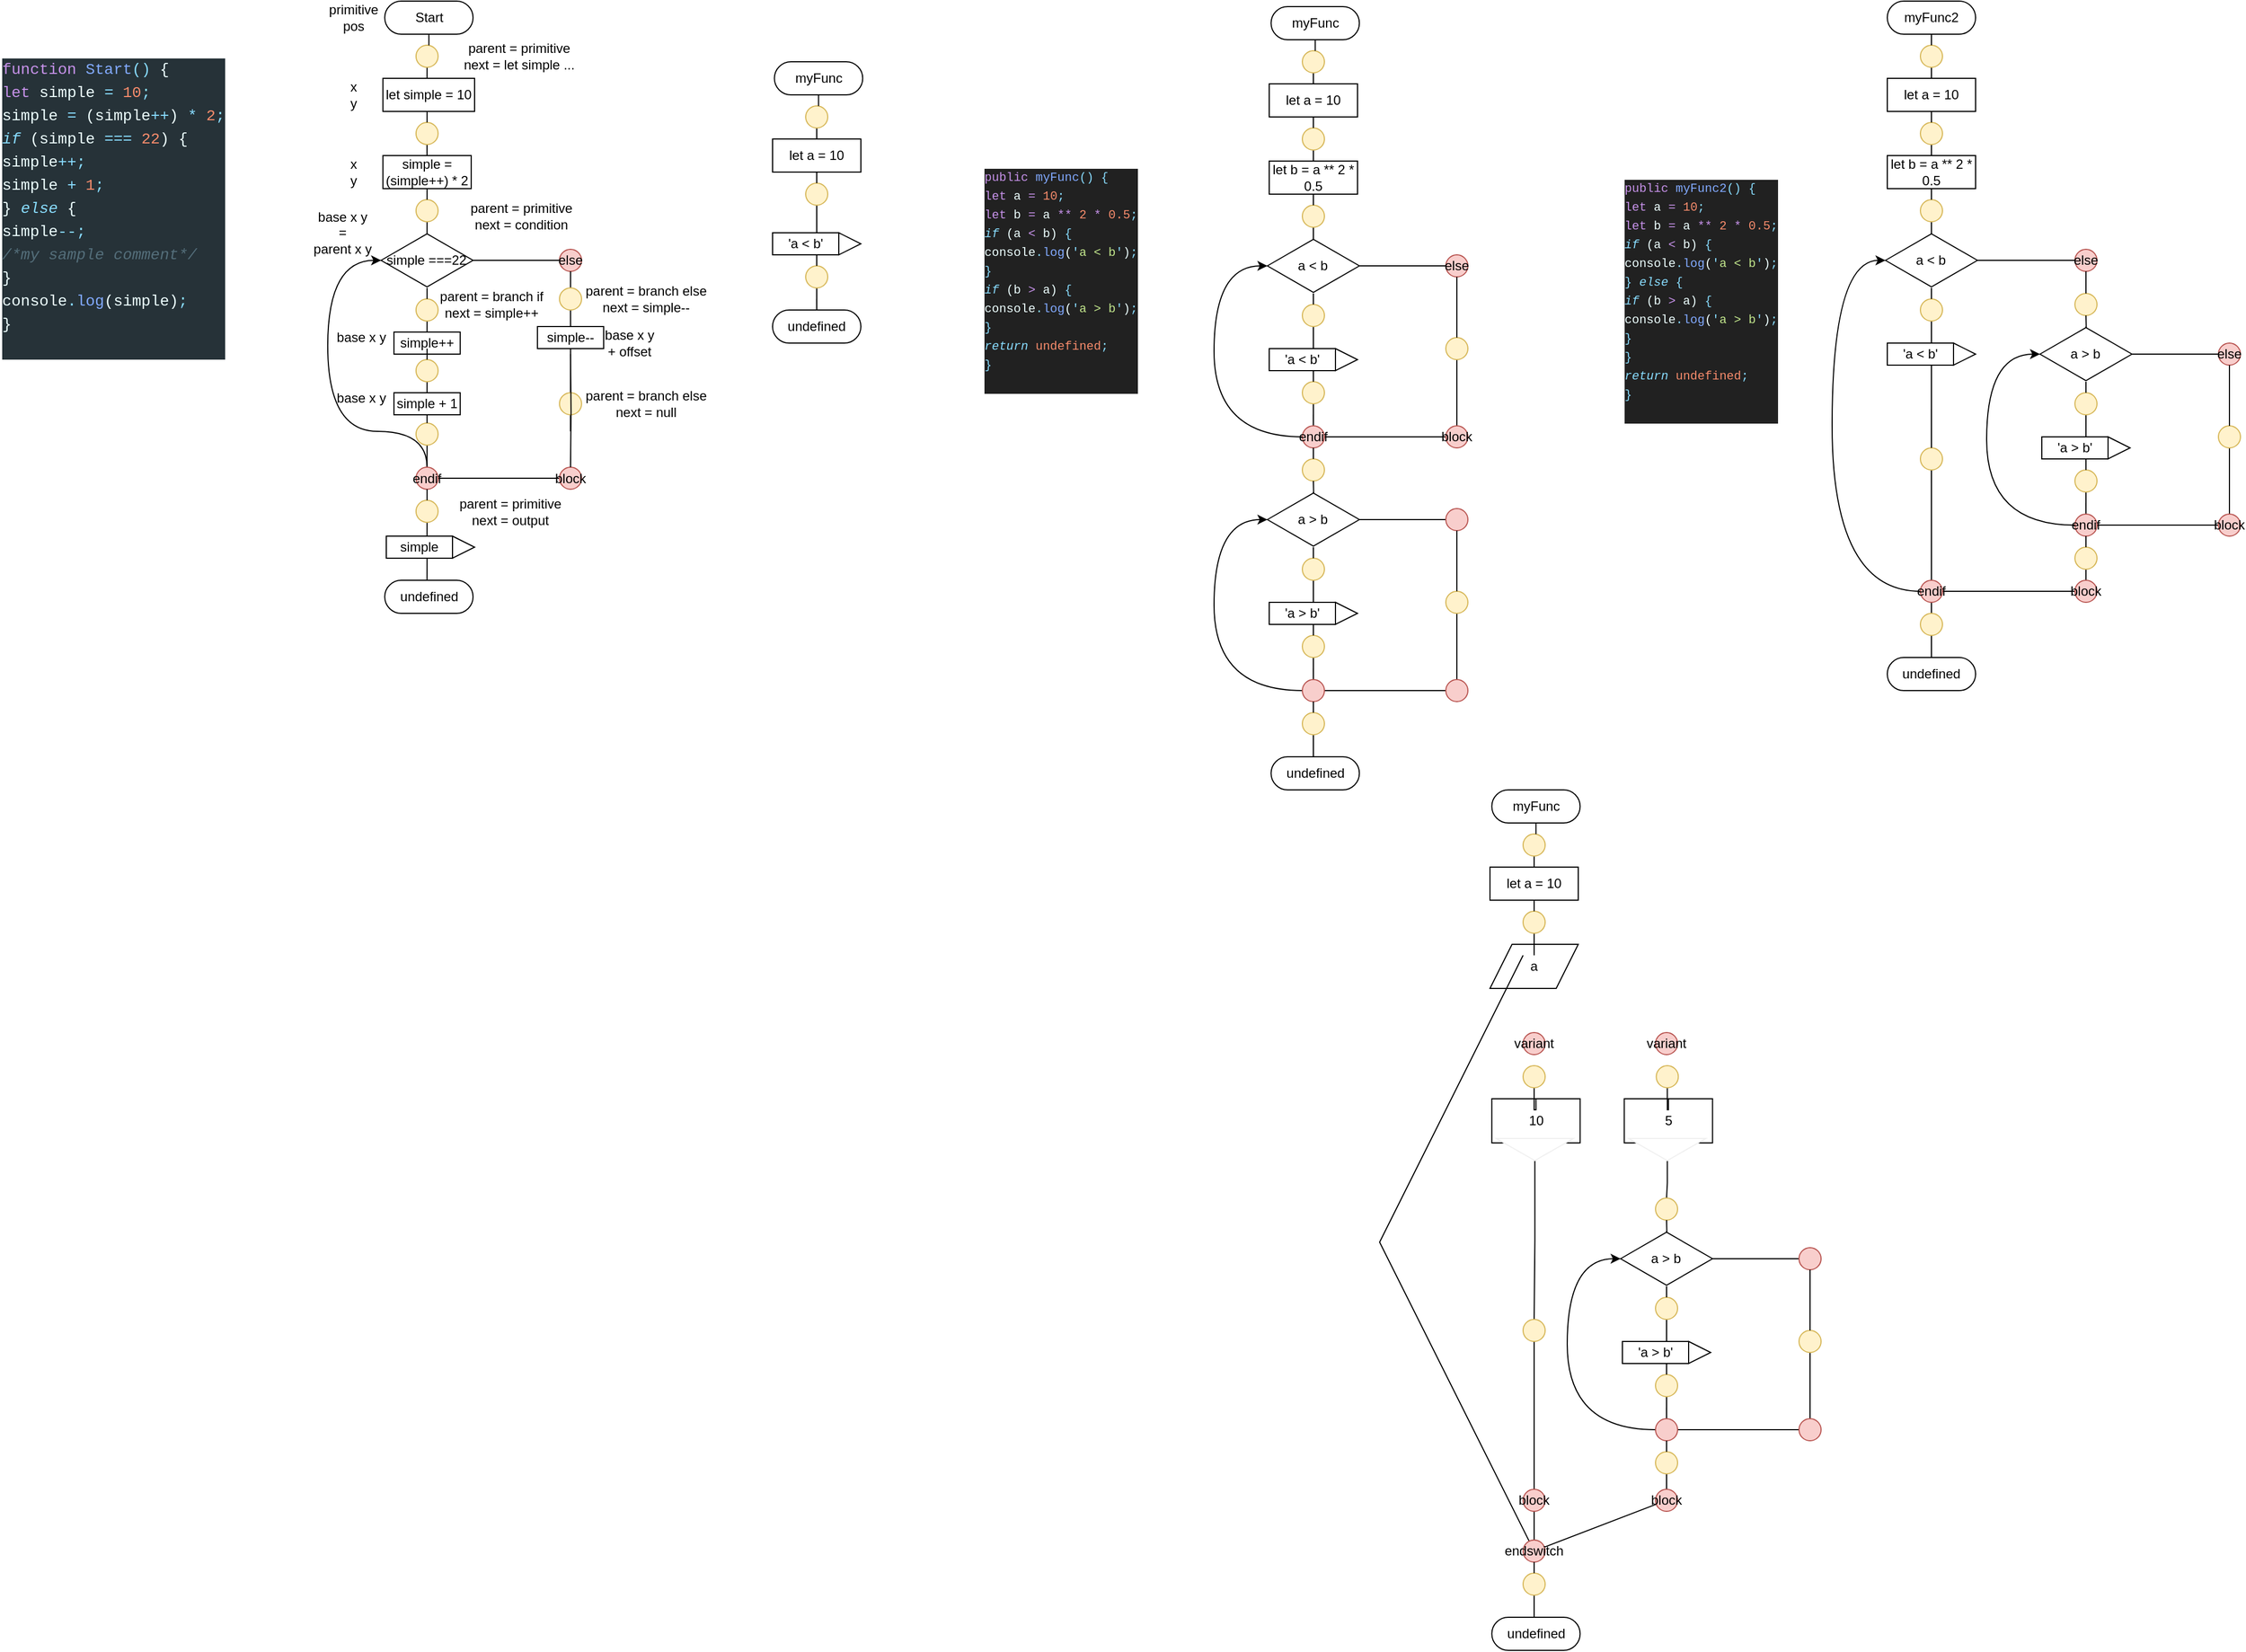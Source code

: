 <mxfile version="14.6.13" type="device" pages="6"><diagram id="MIdpsOa_3Gf27ojqqPYq" name="Страница 1"><mxGraphModel dx="2393" dy="846" grid="1" gridSize="10" guides="1" tooltips="1" connect="1" arrows="1" fold="1" page="1" pageScale="1" pageWidth="827" pageHeight="1169" math="0" shadow="0"><root><mxCell id="0"/><mxCell id="1" parent="0"/><mxCell id="DIQ6RDoOqXOrWwITK0I9-19" value="&lt;br&gt;" style="text;html=1;align=center;verticalAlign=middle;resizable=0;points=[];autosize=1;" parent="1" vertex="1"><mxGeometry x="240" y="540" width="20" height="20" as="geometry"/></mxCell><mxCell id="DIQ6RDoOqXOrWwITK0I9-24" style="edgeStyle=orthogonalEdgeStyle;rounded=0;orthogonalLoop=1;jettySize=auto;html=1;endArrow=none;endFill=0;" parent="1" source="DIQ6RDoOqXOrWwITK0I9-25" target="DIQ6RDoOqXOrWwITK0I9-23" edge="1"><mxGeometry relative="1" as="geometry"/></mxCell><mxCell id="DIQ6RDoOqXOrWwITK0I9-22" value="myFunc" style="rounded=1;whiteSpace=wrap;html=1;arcSize=50;" parent="1" vertex="1"><mxGeometry x="441.67" y="410" width="80" height="30" as="geometry"/></mxCell><mxCell id="DIQ6RDoOqXOrWwITK0I9-23" value="let a = 10" style="rounded=0;whiteSpace=wrap;html=1;" parent="1" vertex="1"><mxGeometry x="440" y="480" width="80" height="30" as="geometry"/></mxCell><mxCell id="DIQ6RDoOqXOrWwITK0I9-25" value="" style="ellipse;whiteSpace=wrap;html=1;aspect=fixed;fillColor=#fff2cc;strokeColor=#d6b656;" parent="1" vertex="1"><mxGeometry x="470" y="450" width="20" height="20" as="geometry"/></mxCell><mxCell id="DIQ6RDoOqXOrWwITK0I9-26" style="edgeStyle=orthogonalEdgeStyle;rounded=0;orthogonalLoop=1;jettySize=auto;html=1;endArrow=none;endFill=0;" parent="1" source="DIQ6RDoOqXOrWwITK0I9-22" target="DIQ6RDoOqXOrWwITK0I9-25" edge="1"><mxGeometry relative="1" as="geometry"><mxPoint x="480.0" y="440" as="sourcePoint"/><mxPoint x="480.0" y="480" as="targetPoint"/><Array as="points"><mxPoint x="480" y="440"/><mxPoint x="480" y="440"/></Array></mxGeometry></mxCell><mxCell id="DIQ6RDoOqXOrWwITK0I9-31" style="edgeStyle=orthogonalEdgeStyle;rounded=0;orthogonalLoop=1;jettySize=auto;html=1;endArrow=none;endFill=0;" parent="1" source="DIQ6RDoOqXOrWwITK0I9-33" target="DIQ6RDoOqXOrWwITK0I9-32" edge="1"><mxGeometry relative="1" as="geometry"/></mxCell><mxCell id="DIQ6RDoOqXOrWwITK0I9-32" value="let b = a ** 2 * 0.5" style="rounded=0;whiteSpace=wrap;html=1;" parent="1" vertex="1"><mxGeometry x="440" y="550" width="80" height="30" as="geometry"/></mxCell><mxCell id="DIQ6RDoOqXOrWwITK0I9-33" value="" style="ellipse;whiteSpace=wrap;html=1;aspect=fixed;fillColor=#fff2cc;strokeColor=#d6b656;" parent="1" vertex="1"><mxGeometry x="470" y="520" width="20" height="20" as="geometry"/></mxCell><mxCell id="DIQ6RDoOqXOrWwITK0I9-34" style="edgeStyle=orthogonalEdgeStyle;rounded=0;orthogonalLoop=1;jettySize=auto;html=1;endArrow=none;endFill=0;" parent="1" target="DIQ6RDoOqXOrWwITK0I9-33" edge="1"><mxGeometry relative="1" as="geometry"><mxPoint x="480.01" y="510" as="sourcePoint"/><mxPoint x="480.0" y="550" as="targetPoint"/><Array as="points"><mxPoint x="480" y="510"/><mxPoint x="480" y="510"/></Array></mxGeometry></mxCell><mxCell id="DIQ6RDoOqXOrWwITK0I9-37" style="edgeStyle=orthogonalEdgeStyle;rounded=0;orthogonalLoop=1;jettySize=auto;html=1;endArrow=none;endFill=0;" parent="1" source="DIQ6RDoOqXOrWwITK0I9-35" target="DIQ6RDoOqXOrWwITK0I9-21" edge="1"><mxGeometry relative="1" as="geometry"/></mxCell><mxCell id="DIQ6RDoOqXOrWwITK0I9-35" value="" style="ellipse;whiteSpace=wrap;html=1;aspect=fixed;fillColor=#fff2cc;strokeColor=#d6b656;" parent="1" vertex="1"><mxGeometry x="470" y="590" width="20" height="20" as="geometry"/></mxCell><mxCell id="DIQ6RDoOqXOrWwITK0I9-36" style="edgeStyle=orthogonalEdgeStyle;rounded=0;orthogonalLoop=1;jettySize=auto;html=1;endArrow=none;endFill=0;" parent="1" target="DIQ6RDoOqXOrWwITK0I9-35" edge="1"><mxGeometry relative="1" as="geometry"><mxPoint x="480.01" y="580" as="sourcePoint"/><mxPoint x="480.0" y="620" as="targetPoint"/><Array as="points"><mxPoint x="480" y="580"/><mxPoint x="480" y="580"/></Array></mxGeometry></mxCell><mxCell id="DIQ6RDoOqXOrWwITK0I9-61" value="" style="edgeStyle=orthogonalEdgeStyle;rounded=0;orthogonalLoop=1;jettySize=auto;html=1;endArrow=none;endFill=0;" parent="1" source="DIQ6RDoOqXOrWwITK0I9-21" edge="1"><mxGeometry relative="1" as="geometry"><mxPoint x="601.67" y="645" as="targetPoint"/></mxGeometry></mxCell><mxCell id="DIQ6RDoOqXOrWwITK0I9-21" value="a &amp;lt; b" style="html=1;whiteSpace=wrap;aspect=fixed;shape=isoRectangle;" parent="1" vertex="1"><mxGeometry x="438.34" y="620" width="83.33" height="50" as="geometry"/></mxCell><mxCell id="DIQ6RDoOqXOrWwITK0I9-38" style="edgeStyle=orthogonalEdgeStyle;rounded=0;orthogonalLoop=1;jettySize=auto;html=1;endArrow=none;endFill=0;" parent="1" source="DIQ6RDoOqXOrWwITK0I9-40" edge="1"><mxGeometry relative="1" as="geometry"><mxPoint x="480.0" y="710" as="targetPoint"/></mxGeometry></mxCell><mxCell id="DIQ6RDoOqXOrWwITK0I9-40" value="" style="ellipse;whiteSpace=wrap;html=1;aspect=fixed;fillColor=#fff2cc;strokeColor=#d6b656;" parent="1" vertex="1"><mxGeometry x="470" y="680" width="20" height="20" as="geometry"/></mxCell><mxCell id="DIQ6RDoOqXOrWwITK0I9-41" style="edgeStyle=orthogonalEdgeStyle;rounded=0;orthogonalLoop=1;jettySize=auto;html=1;endArrow=none;endFill=0;" parent="1" target="DIQ6RDoOqXOrWwITK0I9-40" edge="1"><mxGeometry relative="1" as="geometry"><mxPoint x="480.01" y="670" as="sourcePoint"/><mxPoint x="480.0" y="710" as="targetPoint"/><Array as="points"><mxPoint x="480" y="670"/><mxPoint x="480" y="670"/></Array></mxGeometry></mxCell><mxCell id="DIQ6RDoOqXOrWwITK0I9-42" style="edgeStyle=orthogonalEdgeStyle;rounded=0;orthogonalLoop=1;jettySize=auto;html=1;endArrow=none;endFill=0;" parent="1" source="DIQ6RDoOqXOrWwITK0I9-43" edge="1"><mxGeometry relative="1" as="geometry"><mxPoint x="479.952" y="780" as="targetPoint"/></mxGeometry></mxCell><mxCell id="DIQ6RDoOqXOrWwITK0I9-43" value="" style="ellipse;whiteSpace=wrap;html=1;aspect=fixed;fillColor=#fff2cc;strokeColor=#d6b656;" parent="1" vertex="1"><mxGeometry x="470" y="750" width="20" height="20" as="geometry"/></mxCell><mxCell id="DIQ6RDoOqXOrWwITK0I9-44" style="edgeStyle=orthogonalEdgeStyle;rounded=0;orthogonalLoop=1;jettySize=auto;html=1;endArrow=none;endFill=0;" parent="1" target="DIQ6RDoOqXOrWwITK0I9-43" edge="1"><mxGeometry relative="1" as="geometry"><mxPoint x="480.01" y="740" as="sourcePoint"/><mxPoint x="480.0" y="780" as="targetPoint"/><Array as="points"><mxPoint x="480" y="740"/><mxPoint x="480" y="740"/></Array></mxGeometry></mxCell><mxCell id="DIQ6RDoOqXOrWwITK0I9-45" value="'a &amp;lt; b'" style="rounded=0;whiteSpace=wrap;html=1;" parent="1" vertex="1"><mxGeometry x="440" y="720" width="60" height="20" as="geometry"/></mxCell><mxCell id="DIQ6RDoOqXOrWwITK0I9-46" value="" style="triangle;whiteSpace=wrap;html=1;" parent="1" vertex="1"><mxGeometry x="500" y="720" width="20" height="20" as="geometry"/></mxCell><mxCell id="DIQ6RDoOqXOrWwITK0I9-67" style="edgeStyle=orthogonalEdgeStyle;rounded=0;orthogonalLoop=1;jettySize=auto;html=1;endArrow=none;endFill=0;" parent="1" source="DIQ6RDoOqXOrWwITK0I9-59" target="DIQ6RDoOqXOrWwITK0I9-66" edge="1"><mxGeometry relative="1" as="geometry"/></mxCell><mxCell id="DIQ6RDoOqXOrWwITK0I9-68" style="edgeStyle=orthogonalEdgeStyle;orthogonalLoop=1;jettySize=auto;html=1;endArrow=classic;endFill=1;curved=1;" parent="1" source="DIQ6RDoOqXOrWwITK0I9-59" target="DIQ6RDoOqXOrWwITK0I9-21" edge="1"><mxGeometry relative="1" as="geometry"><Array as="points"><mxPoint x="390" y="800"/><mxPoint x="390" y="645"/></Array></mxGeometry></mxCell><mxCell id="DIQ6RDoOqXOrWwITK0I9-59" value="endif" style="ellipse;whiteSpace=wrap;html=1;aspect=fixed;fillColor=#f8cecc;strokeColor=#b85450;" parent="1" vertex="1"><mxGeometry x="470" y="790" width="20" height="20" as="geometry"/></mxCell><mxCell id="DIQ6RDoOqXOrWwITK0I9-62" value="else" style="ellipse;whiteSpace=wrap;html=1;aspect=fixed;fillColor=#f8cecc;strokeColor=#b85450;" parent="1" vertex="1"><mxGeometry x="600" y="635" width="20" height="20" as="geometry"/></mxCell><mxCell id="DIQ6RDoOqXOrWwITK0I9-63" style="edgeStyle=orthogonalEdgeStyle;rounded=0;orthogonalLoop=1;jettySize=auto;html=1;endArrow=none;endFill=0;" parent="1" source="DIQ6RDoOqXOrWwITK0I9-64" edge="1"><mxGeometry relative="1" as="geometry"><mxPoint x="610" y="720" as="targetPoint"/><Array as="points"><mxPoint x="610" y="800"/><mxPoint x="610" y="800"/></Array></mxGeometry></mxCell><mxCell id="DIQ6RDoOqXOrWwITK0I9-64" value="" style="ellipse;whiteSpace=wrap;html=1;aspect=fixed;fillColor=#fff2cc;strokeColor=#d6b656;" parent="1" vertex="1"><mxGeometry x="600" y="710" width="20" height="20" as="geometry"/></mxCell><mxCell id="DIQ6RDoOqXOrWwITK0I9-65" style="edgeStyle=orthogonalEdgeStyle;rounded=0;orthogonalLoop=1;jettySize=auto;html=1;endArrow=none;endFill=0;" parent="1" source="DIQ6RDoOqXOrWwITK0I9-62" target="DIQ6RDoOqXOrWwITK0I9-64" edge="1"><mxGeometry relative="1" as="geometry"><mxPoint x="610.01" y="680" as="sourcePoint"/><mxPoint x="610.0" y="720" as="targetPoint"/><Array as="points"/></mxGeometry></mxCell><mxCell id="DIQ6RDoOqXOrWwITK0I9-66" value="block" style="ellipse;whiteSpace=wrap;html=1;aspect=fixed;fillColor=#f8cecc;strokeColor=#b85450;" parent="1" vertex="1"><mxGeometry x="600" y="790" width="20" height="20" as="geometry"/></mxCell><mxCell id="DIQ6RDoOqXOrWwITK0I9-69" value="&lt;meta charset=&quot;utf-8&quot;&gt;&lt;div style=&quot;color: rgb(238, 255, 255); background-color: rgb(33, 33, 33); font-family: menlo, monaco, &amp;quot;courier new&amp;quot;, monospace; font-weight: normal; font-size: 11px; line-height: 17px;&quot;&gt;&lt;div&gt;&lt;span style=&quot;color: #eeffff&quot;&gt;    &lt;/span&gt;&lt;span style=&quot;color: #c792ea&quot;&gt;public&lt;/span&gt;&lt;span style=&quot;color: #eeffff&quot;&gt; &lt;/span&gt;&lt;span style=&quot;color: #82aaff&quot;&gt;myFunc&lt;/span&gt;&lt;span style=&quot;color: #89ddff&quot;&gt;()&lt;/span&gt;&lt;span style=&quot;color: #eeffff&quot;&gt; &lt;/span&gt;&lt;span style=&quot;color: #89ddff&quot;&gt;{&lt;/span&gt;&lt;/div&gt;&lt;div&gt;&lt;span style=&quot;color: #eeffff&quot;&gt;        &lt;/span&gt;&lt;span style=&quot;color: #c792ea&quot;&gt;let&lt;/span&gt;&lt;span style=&quot;color: #eeffff&quot;&gt; a &lt;/span&gt;&lt;span style=&quot;color: #c792ea&quot;&gt;=&lt;/span&gt;&lt;span style=&quot;color: #eeffff&quot;&gt; &lt;/span&gt;&lt;span style=&quot;color: #f78c6c&quot;&gt;10&lt;/span&gt;&lt;span style=&quot;color: #89ddff&quot;&gt;;&lt;/span&gt;&lt;/div&gt;&lt;div&gt;&lt;span style=&quot;color: #eeffff&quot;&gt;        &lt;/span&gt;&lt;span style=&quot;color: #c792ea&quot;&gt;let&lt;/span&gt;&lt;span style=&quot;color: #eeffff&quot;&gt; b &lt;/span&gt;&lt;span style=&quot;color: #c792ea&quot;&gt;=&lt;/span&gt;&lt;span style=&quot;color: #eeffff&quot;&gt; a &lt;/span&gt;&lt;span style=&quot;color: #c792ea&quot;&gt;**&lt;/span&gt;&lt;span style=&quot;color: #eeffff&quot;&gt; &lt;/span&gt;&lt;span style=&quot;color: #f78c6c&quot;&gt;2&lt;/span&gt;&lt;span style=&quot;color: #eeffff&quot;&gt; &lt;/span&gt;&lt;span style=&quot;color: #c792ea&quot;&gt;*&lt;/span&gt;&lt;span style=&quot;color: #eeffff&quot;&gt; &lt;/span&gt;&lt;span style=&quot;color: #f78c6c&quot;&gt;0.5&lt;/span&gt;&lt;span style=&quot;color: #89ddff&quot;&gt;;&lt;/span&gt;&lt;/div&gt;&lt;div&gt;&lt;span style=&quot;color: #eeffff&quot;&gt;        &lt;/span&gt;&lt;span style=&quot;color: #89ddff ; font-style: italic&quot;&gt;if&lt;/span&gt;&lt;span style=&quot;color: #eeffff&quot;&gt; (a &lt;/span&gt;&lt;span style=&quot;color: #c792ea&quot;&gt;&amp;lt;&lt;/span&gt;&lt;span style=&quot;color: #eeffff&quot;&gt; b) &lt;/span&gt;&lt;span style=&quot;color: #89ddff&quot;&gt;{&lt;/span&gt;&lt;/div&gt;&lt;div&gt;&lt;span style=&quot;color: #eeffff&quot;&gt;            console&lt;/span&gt;&lt;span style=&quot;color: #89ddff&quot;&gt;.&lt;/span&gt;&lt;span style=&quot;color: #82aaff&quot;&gt;log&lt;/span&gt;&lt;span style=&quot;color: #eeffff&quot;&gt;(&lt;/span&gt;&lt;span style=&quot;color: #89ddff&quot;&gt;'&lt;/span&gt;&lt;span style=&quot;color: #c3e88d&quot;&gt;a &amp;lt; b&lt;/span&gt;&lt;span style=&quot;color: #89ddff&quot;&gt;'&lt;/span&gt;&lt;span style=&quot;color: #eeffff&quot;&gt;)&lt;/span&gt;&lt;span style=&quot;color: #89ddff&quot;&gt;;&lt;/span&gt;&lt;span style=&quot;color: #eeffff&quot;&gt;       &lt;/span&gt;&lt;/div&gt;&lt;div&gt;&lt;span style=&quot;color: #eeffff&quot;&gt;        &lt;/span&gt;&lt;span style=&quot;color: #89ddff&quot;&gt;}&lt;/span&gt;&lt;/div&gt;&lt;div&gt;&lt;span style=&quot;color: #eeffff&quot;&gt;        &lt;/span&gt;&lt;span style=&quot;color: #89ddff ; font-style: italic&quot;&gt;if&lt;/span&gt;&lt;span style=&quot;color: #eeffff&quot;&gt; (b  &lt;/span&gt;&lt;span style=&quot;color: #c792ea&quot;&gt;&amp;gt;&lt;/span&gt;&lt;span style=&quot;color: #eeffff&quot;&gt; a) &lt;/span&gt;&lt;span style=&quot;color: #89ddff&quot;&gt;{&lt;/span&gt;&lt;/div&gt;&lt;div&gt;&lt;span style=&quot;color: #eeffff&quot;&gt;            console&lt;/span&gt;&lt;span style=&quot;color: #89ddff&quot;&gt;.&lt;/span&gt;&lt;span style=&quot;color: #82aaff&quot;&gt;log&lt;/span&gt;&lt;span style=&quot;color: #eeffff&quot;&gt;(&lt;/span&gt;&lt;span style=&quot;color: #89ddff&quot;&gt;'&lt;/span&gt;&lt;span style=&quot;color: #c3e88d&quot;&gt;a &amp;gt; b&lt;/span&gt;&lt;span style=&quot;color: #89ddff&quot;&gt;'&lt;/span&gt;&lt;span style=&quot;color: #eeffff&quot;&gt;)&lt;/span&gt;&lt;span style=&quot;color: #89ddff&quot;&gt;;&lt;/span&gt;&lt;/div&gt;&lt;div&gt;&lt;span style=&quot;color: #eeffff&quot;&gt;        &lt;/span&gt;&lt;span style=&quot;color: #89ddff&quot;&gt;}&lt;/span&gt;&lt;span style=&quot;color: #eeffff&quot;&gt; &lt;/span&gt;&lt;/div&gt;&lt;div&gt;&lt;span style=&quot;color: #eeffff&quot;&gt;        &lt;/span&gt;&lt;span style=&quot;color: #89ddff ; font-style: italic&quot;&gt;return&lt;/span&gt;&lt;span style=&quot;color: #eeffff&quot;&gt; &lt;/span&gt;&lt;span style=&quot;color: #f78c6c&quot;&gt;undefined&lt;/span&gt;&lt;span style=&quot;color: #89ddff&quot;&gt;;&lt;/span&gt;&lt;/div&gt;&lt;div&gt;&lt;span style=&quot;color: #eeffff&quot;&gt;    &lt;/span&gt;&lt;span style=&quot;color: #89ddff&quot;&gt;}&lt;/span&gt;&lt;/div&gt;&lt;br&gt;&lt;/div&gt;" style="text;whiteSpace=wrap;html=1;" parent="1" vertex="1"><mxGeometry x="180" y="550" width="160" height="220" as="geometry"/></mxCell><mxCell id="DIQ6RDoOqXOrWwITK0I9-71" value="" style="ellipse;whiteSpace=wrap;html=1;aspect=fixed;fillColor=#fff2cc;strokeColor=#d6b656;" parent="1" vertex="1"><mxGeometry x="470" y="820" width="20" height="20" as="geometry"/></mxCell><mxCell id="DIQ6RDoOqXOrWwITK0I9-72" style="edgeStyle=orthogonalEdgeStyle;rounded=0;orthogonalLoop=1;jettySize=auto;html=1;endArrow=none;endFill=0;" parent="1" target="DIQ6RDoOqXOrWwITK0I9-71" edge="1"><mxGeometry relative="1" as="geometry"><mxPoint x="480.01" y="810" as="sourcePoint"/><mxPoint x="480.0" y="850" as="targetPoint"/><Array as="points"><mxPoint x="480" y="810"/><mxPoint x="480" y="810"/></Array></mxGeometry></mxCell><mxCell id="DIQ6RDoOqXOrWwITK0I9-73" style="edgeStyle=orthogonalEdgeStyle;rounded=0;orthogonalLoop=1;jettySize=auto;html=1;endArrow=none;endFill=0;" parent="1" target="DIQ6RDoOqXOrWwITK0I9-75" edge="1"><mxGeometry relative="1" as="geometry"><mxPoint x="480" y="840" as="sourcePoint"/></mxGeometry></mxCell><mxCell id="DIQ6RDoOqXOrWwITK0I9-74" value="" style="edgeStyle=orthogonalEdgeStyle;rounded=0;orthogonalLoop=1;jettySize=auto;html=1;endArrow=none;endFill=0;" parent="1" source="DIQ6RDoOqXOrWwITK0I9-75" edge="1"><mxGeometry relative="1" as="geometry"><mxPoint x="601.67" y="875" as="targetPoint"/></mxGeometry></mxCell><mxCell id="DIQ6RDoOqXOrWwITK0I9-75" value="a &amp;gt; b" style="html=1;whiteSpace=wrap;aspect=fixed;shape=isoRectangle;" parent="1" vertex="1"><mxGeometry x="438.34" y="850" width="83.33" height="50" as="geometry"/></mxCell><mxCell id="DIQ6RDoOqXOrWwITK0I9-76" style="edgeStyle=orthogonalEdgeStyle;rounded=0;orthogonalLoop=1;jettySize=auto;html=1;endArrow=none;endFill=0;" parent="1" source="DIQ6RDoOqXOrWwITK0I9-77" edge="1"><mxGeometry relative="1" as="geometry"><mxPoint x="480" y="940" as="targetPoint"/></mxGeometry></mxCell><mxCell id="DIQ6RDoOqXOrWwITK0I9-77" value="" style="ellipse;whiteSpace=wrap;html=1;aspect=fixed;fillColor=#fff2cc;strokeColor=#d6b656;" parent="1" vertex="1"><mxGeometry x="470" y="910" width="20" height="20" as="geometry"/></mxCell><mxCell id="DIQ6RDoOqXOrWwITK0I9-78" style="edgeStyle=orthogonalEdgeStyle;rounded=0;orthogonalLoop=1;jettySize=auto;html=1;endArrow=none;endFill=0;" parent="1" target="DIQ6RDoOqXOrWwITK0I9-77" edge="1"><mxGeometry relative="1" as="geometry"><mxPoint x="480.01" y="900" as="sourcePoint"/><mxPoint x="480.0" y="940" as="targetPoint"/><Array as="points"><mxPoint x="480" y="900"/><mxPoint x="480" y="900"/></Array></mxGeometry></mxCell><mxCell id="DIQ6RDoOqXOrWwITK0I9-79" style="edgeStyle=orthogonalEdgeStyle;rounded=0;orthogonalLoop=1;jettySize=auto;html=1;endArrow=none;endFill=0;" parent="1" source="DIQ6RDoOqXOrWwITK0I9-80" edge="1"><mxGeometry relative="1" as="geometry"><mxPoint x="479.952" y="1010" as="targetPoint"/></mxGeometry></mxCell><mxCell id="DIQ6RDoOqXOrWwITK0I9-80" value="" style="ellipse;whiteSpace=wrap;html=1;aspect=fixed;fillColor=#fff2cc;strokeColor=#d6b656;" parent="1" vertex="1"><mxGeometry x="470" y="980" width="20" height="20" as="geometry"/></mxCell><mxCell id="DIQ6RDoOqXOrWwITK0I9-81" style="edgeStyle=orthogonalEdgeStyle;rounded=0;orthogonalLoop=1;jettySize=auto;html=1;endArrow=none;endFill=0;" parent="1" target="DIQ6RDoOqXOrWwITK0I9-80" edge="1"><mxGeometry relative="1" as="geometry"><mxPoint x="480.01" y="970" as="sourcePoint"/><mxPoint x="480.0" y="1010" as="targetPoint"/><Array as="points"><mxPoint x="480" y="970"/><mxPoint x="480" y="970"/></Array></mxGeometry></mxCell><mxCell id="DIQ6RDoOqXOrWwITK0I9-82" value="'a &amp;gt; b'" style="rounded=0;whiteSpace=wrap;html=1;" parent="1" vertex="1"><mxGeometry x="440" y="950" width="60" height="20" as="geometry"/></mxCell><mxCell id="DIQ6RDoOqXOrWwITK0I9-83" value="" style="triangle;whiteSpace=wrap;html=1;" parent="1" vertex="1"><mxGeometry x="500" y="950" width="20" height="20" as="geometry"/></mxCell><mxCell id="DIQ6RDoOqXOrWwITK0I9-84" style="edgeStyle=orthogonalEdgeStyle;rounded=0;orthogonalLoop=1;jettySize=auto;html=1;endArrow=none;endFill=0;" parent="1" source="DIQ6RDoOqXOrWwITK0I9-86" target="DIQ6RDoOqXOrWwITK0I9-91" edge="1"><mxGeometry relative="1" as="geometry"/></mxCell><mxCell id="DIQ6RDoOqXOrWwITK0I9-85" style="edgeStyle=orthogonalEdgeStyle;orthogonalLoop=1;jettySize=auto;html=1;endArrow=classic;endFill=1;curved=1;" parent="1" source="DIQ6RDoOqXOrWwITK0I9-86" target="DIQ6RDoOqXOrWwITK0I9-75" edge="1"><mxGeometry relative="1" as="geometry"><Array as="points"><mxPoint x="390" y="1030"/><mxPoint x="390" y="875"/></Array></mxGeometry></mxCell><mxCell id="DIQ6RDoOqXOrWwITK0I9-86" value="" style="ellipse;whiteSpace=wrap;html=1;aspect=fixed;fillColor=#f8cecc;strokeColor=#b85450;" parent="1" vertex="1"><mxGeometry x="470" y="1020" width="20" height="20" as="geometry"/></mxCell><mxCell id="DIQ6RDoOqXOrWwITK0I9-87" value="" style="ellipse;whiteSpace=wrap;html=1;aspect=fixed;fillColor=#f8cecc;strokeColor=#b85450;" parent="1" vertex="1"><mxGeometry x="600" y="865" width="20" height="20" as="geometry"/></mxCell><mxCell id="DIQ6RDoOqXOrWwITK0I9-88" style="edgeStyle=orthogonalEdgeStyle;rounded=0;orthogonalLoop=1;jettySize=auto;html=1;endArrow=none;endFill=0;" parent="1" source="DIQ6RDoOqXOrWwITK0I9-89" edge="1"><mxGeometry relative="1" as="geometry"><mxPoint x="610" y="950" as="targetPoint"/><Array as="points"><mxPoint x="610" y="1030"/><mxPoint x="610" y="1030"/></Array></mxGeometry></mxCell><mxCell id="DIQ6RDoOqXOrWwITK0I9-89" value="" style="ellipse;whiteSpace=wrap;html=1;aspect=fixed;fillColor=#fff2cc;strokeColor=#d6b656;" parent="1" vertex="1"><mxGeometry x="600" y="940" width="20" height="20" as="geometry"/></mxCell><mxCell id="DIQ6RDoOqXOrWwITK0I9-90" style="edgeStyle=orthogonalEdgeStyle;rounded=0;orthogonalLoop=1;jettySize=auto;html=1;endArrow=none;endFill=0;" parent="1" source="DIQ6RDoOqXOrWwITK0I9-87" target="DIQ6RDoOqXOrWwITK0I9-89" edge="1"><mxGeometry relative="1" as="geometry"><mxPoint x="610.01" y="910" as="sourcePoint"/><mxPoint x="610.0" y="950" as="targetPoint"/><Array as="points"/></mxGeometry></mxCell><mxCell id="DIQ6RDoOqXOrWwITK0I9-91" value="" style="ellipse;whiteSpace=wrap;html=1;aspect=fixed;fillColor=#f8cecc;strokeColor=#b85450;" parent="1" vertex="1"><mxGeometry x="600" y="1020" width="20" height="20" as="geometry"/></mxCell><mxCell id="DIQ6RDoOqXOrWwITK0I9-92" style="edgeStyle=orthogonalEdgeStyle;rounded=0;orthogonalLoop=1;jettySize=auto;html=1;endArrow=none;endFill=0;" parent="1" source="DIQ6RDoOqXOrWwITK0I9-93" edge="1"><mxGeometry relative="1" as="geometry"><mxPoint x="480" y="1080" as="targetPoint"/><Array as="points"><mxPoint x="480" y="1090"/><mxPoint x="480" y="1090"/></Array></mxGeometry></mxCell><mxCell id="DIQ6RDoOqXOrWwITK0I9-93" value="" style="ellipse;whiteSpace=wrap;html=1;aspect=fixed;fillColor=#fff2cc;strokeColor=#d6b656;" parent="1" vertex="1"><mxGeometry x="470" y="1050" width="20" height="20" as="geometry"/></mxCell><mxCell id="DIQ6RDoOqXOrWwITK0I9-94" style="edgeStyle=orthogonalEdgeStyle;rounded=0;orthogonalLoop=1;jettySize=auto;html=1;endArrow=none;endFill=0;" parent="1" target="DIQ6RDoOqXOrWwITK0I9-93" edge="1"><mxGeometry relative="1" as="geometry"><mxPoint x="480.01" y="1040" as="sourcePoint"/><mxPoint x="480.0" y="1080" as="targetPoint"/><Array as="points"><mxPoint x="480" y="1040"/><mxPoint x="480" y="1040"/></Array></mxGeometry></mxCell><mxCell id="DIQ6RDoOqXOrWwITK0I9-95" value="undefined" style="rounded=1;whiteSpace=wrap;html=1;arcSize=50;" parent="1" vertex="1"><mxGeometry x="441.67" y="1090" width="80" height="30" as="geometry"/></mxCell><mxCell id="DIQ6RDoOqXOrWwITK0I9-96" value="&lt;meta charset=&quot;utf-8&quot;&gt;&lt;div style=&quot;color: rgb(238, 255, 255); background-color: rgb(33, 33, 33); font-family: menlo, monaco, &amp;quot;courier new&amp;quot;, monospace; font-weight: normal; font-size: 11px; line-height: 17px;&quot;&gt;&lt;div&gt;&lt;span style=&quot;color: #eeffff&quot;&gt;    &lt;/span&gt;&lt;span style=&quot;color: #c792ea&quot;&gt;public&lt;/span&gt;&lt;span style=&quot;color: #eeffff&quot;&gt; &lt;/span&gt;&lt;span style=&quot;color: #82aaff&quot;&gt;myFunc2&lt;/span&gt;&lt;span style=&quot;color: #89ddff&quot;&gt;()&lt;/span&gt;&lt;span style=&quot;color: #eeffff&quot;&gt; &lt;/span&gt;&lt;span style=&quot;color: #89ddff&quot;&gt;{&lt;/span&gt;&lt;/div&gt;&lt;div&gt;&lt;span style=&quot;color: #eeffff&quot;&gt;        &lt;/span&gt;&lt;span style=&quot;color: #c792ea&quot;&gt;let&lt;/span&gt;&lt;span style=&quot;color: #eeffff&quot;&gt; a &lt;/span&gt;&lt;span style=&quot;color: #c792ea&quot;&gt;=&lt;/span&gt;&lt;span style=&quot;color: #eeffff&quot;&gt; &lt;/span&gt;&lt;span style=&quot;color: #f78c6c&quot;&gt;10&lt;/span&gt;&lt;span style=&quot;color: #89ddff&quot;&gt;;&lt;/span&gt;&lt;/div&gt;&lt;div&gt;&lt;span style=&quot;color: #eeffff&quot;&gt;        &lt;/span&gt;&lt;span style=&quot;color: #c792ea&quot;&gt;let&lt;/span&gt;&lt;span style=&quot;color: #eeffff&quot;&gt; b &lt;/span&gt;&lt;span style=&quot;color: #c792ea&quot;&gt;=&lt;/span&gt;&lt;span style=&quot;color: #eeffff&quot;&gt; a &lt;/span&gt;&lt;span style=&quot;color: #c792ea&quot;&gt;**&lt;/span&gt;&lt;span style=&quot;color: #eeffff&quot;&gt; &lt;/span&gt;&lt;span style=&quot;color: #f78c6c&quot;&gt;2&lt;/span&gt;&lt;span style=&quot;color: #eeffff&quot;&gt; &lt;/span&gt;&lt;span style=&quot;color: #c792ea&quot;&gt;*&lt;/span&gt;&lt;span style=&quot;color: #eeffff&quot;&gt; &lt;/span&gt;&lt;span style=&quot;color: #f78c6c&quot;&gt;0.5&lt;/span&gt;&lt;span style=&quot;color: #89ddff&quot;&gt;;&lt;/span&gt;&lt;/div&gt;&lt;div&gt;&lt;span style=&quot;color: #eeffff&quot;&gt;        &lt;/span&gt;&lt;span style=&quot;color: #89ddff ; font-style: italic&quot;&gt;if&lt;/span&gt;&lt;span style=&quot;color: #eeffff&quot;&gt; (a &lt;/span&gt;&lt;span style=&quot;color: #c792ea&quot;&gt;&amp;lt;&lt;/span&gt;&lt;span style=&quot;color: #eeffff&quot;&gt; b) &lt;/span&gt;&lt;span style=&quot;color: #89ddff&quot;&gt;{&lt;/span&gt;&lt;/div&gt;&lt;div&gt;&lt;span style=&quot;color: #eeffff&quot;&gt;            console&lt;/span&gt;&lt;span style=&quot;color: #89ddff&quot;&gt;.&lt;/span&gt;&lt;span style=&quot;color: #82aaff&quot;&gt;log&lt;/span&gt;&lt;span style=&quot;color: #eeffff&quot;&gt;(&lt;/span&gt;&lt;span style=&quot;color: #89ddff&quot;&gt;'&lt;/span&gt;&lt;span style=&quot;color: #c3e88d&quot;&gt;a &amp;lt; b&lt;/span&gt;&lt;span style=&quot;color: #89ddff&quot;&gt;'&lt;/span&gt;&lt;span style=&quot;color: #eeffff&quot;&gt;)&lt;/span&gt;&lt;span style=&quot;color: #89ddff&quot;&gt;;&lt;/span&gt;&lt;span style=&quot;color: #eeffff&quot;&gt;      &lt;/span&gt;&lt;/div&gt;&lt;div&gt;&lt;span style=&quot;color: #eeffff&quot;&gt;        &lt;/span&gt;&lt;span style=&quot;color: #89ddff&quot;&gt;}&lt;/span&gt;&lt;span style=&quot;color: #eeffff&quot;&gt; &lt;/span&gt;&lt;span style=&quot;color: #89ddff ; font-style: italic&quot;&gt;else&lt;/span&gt;&lt;span style=&quot;color: #eeffff&quot;&gt; &lt;/span&gt;&lt;span style=&quot;color: #89ddff&quot;&gt;{&lt;/span&gt;&lt;/div&gt;&lt;div&gt;&lt;span style=&quot;color: #eeffff&quot;&gt;            &lt;/span&gt;&lt;span style=&quot;color: #89ddff ; font-style: italic&quot;&gt;if&lt;/span&gt;&lt;span style=&quot;color: #eeffff&quot;&gt; (b  &lt;/span&gt;&lt;span style=&quot;color: #c792ea&quot;&gt;&amp;gt;&lt;/span&gt;&lt;span style=&quot;color: #eeffff&quot;&gt; a) &lt;/span&gt;&lt;span style=&quot;color: #89ddff&quot;&gt;{&lt;/span&gt;&lt;/div&gt;&lt;div&gt;&lt;span style=&quot;color: #eeffff&quot;&gt;                console&lt;/span&gt;&lt;span style=&quot;color: #89ddff&quot;&gt;.&lt;/span&gt;&lt;span style=&quot;color: #82aaff&quot;&gt;log&lt;/span&gt;&lt;span style=&quot;color: #eeffff&quot;&gt;(&lt;/span&gt;&lt;span style=&quot;color: #89ddff&quot;&gt;'&lt;/span&gt;&lt;span style=&quot;color: #c3e88d&quot;&gt;a &amp;gt; b&lt;/span&gt;&lt;span style=&quot;color: #89ddff&quot;&gt;'&lt;/span&gt;&lt;span style=&quot;color: #eeffff&quot;&gt;)&lt;/span&gt;&lt;span style=&quot;color: #89ddff&quot;&gt;;&lt;/span&gt;&lt;/div&gt;&lt;div&gt;&lt;span style=&quot;color: #eeffff&quot;&gt;            &lt;/span&gt;&lt;span style=&quot;color: #89ddff&quot;&gt;}&lt;/span&gt;&lt;span style=&quot;color: #eeffff&quot;&gt;  &lt;/span&gt;&lt;/div&gt;&lt;div&gt;&lt;span style=&quot;color: #eeffff&quot;&gt;        &lt;/span&gt;&lt;span style=&quot;color: #89ddff&quot;&gt;}&lt;/span&gt;&lt;/div&gt;&lt;div&gt;&lt;span style=&quot;color: #eeffff&quot;&gt;        &lt;/span&gt;&lt;span style=&quot;color: #89ddff ; font-style: italic&quot;&gt;return&lt;/span&gt;&lt;span style=&quot;color: #eeffff&quot;&gt; &lt;/span&gt;&lt;span style=&quot;color: #f78c6c&quot;&gt;undefined&lt;/span&gt;&lt;span style=&quot;color: #89ddff&quot;&gt;;&lt;/span&gt;&lt;/div&gt;&lt;div&gt;&lt;span style=&quot;color: #eeffff&quot;&gt;    &lt;/span&gt;&lt;span style=&quot;color: #89ddff&quot;&gt;}&lt;/span&gt;&lt;/div&gt;&lt;br&gt;&lt;/div&gt;" style="text;whiteSpace=wrap;html=1;" parent="1" vertex="1"><mxGeometry x="760" y="560" width="160" height="240" as="geometry"/></mxCell><mxCell id="DIQ6RDoOqXOrWwITK0I9-97" style="edgeStyle=orthogonalEdgeStyle;rounded=0;orthogonalLoop=1;jettySize=auto;html=1;endArrow=none;endFill=0;" parent="1" source="DIQ6RDoOqXOrWwITK0I9-100" target="DIQ6RDoOqXOrWwITK0I9-99" edge="1"><mxGeometry relative="1" as="geometry"/></mxCell><mxCell id="DIQ6RDoOqXOrWwITK0I9-98" value="myFunc2" style="rounded=1;whiteSpace=wrap;html=1;arcSize=50;" parent="1" vertex="1"><mxGeometry x="1000" y="405" width="80" height="30" as="geometry"/></mxCell><mxCell id="DIQ6RDoOqXOrWwITK0I9-99" value="let a = 10" style="rounded=0;whiteSpace=wrap;html=1;" parent="1" vertex="1"><mxGeometry x="1000" y="475" width="80" height="30" as="geometry"/></mxCell><mxCell id="DIQ6RDoOqXOrWwITK0I9-100" value="" style="ellipse;whiteSpace=wrap;html=1;aspect=fixed;fillColor=#fff2cc;strokeColor=#d6b656;" parent="1" vertex="1"><mxGeometry x="1030" y="445" width="20" height="20" as="geometry"/></mxCell><mxCell id="DIQ6RDoOqXOrWwITK0I9-101" style="edgeStyle=orthogonalEdgeStyle;rounded=0;orthogonalLoop=1;jettySize=auto;html=1;endArrow=none;endFill=0;" parent="1" source="DIQ6RDoOqXOrWwITK0I9-98" target="DIQ6RDoOqXOrWwITK0I9-100" edge="1"><mxGeometry relative="1" as="geometry"><mxPoint x="1040" y="435" as="sourcePoint"/><mxPoint x="1040" y="475" as="targetPoint"/><Array as="points"><mxPoint x="1040" y="435"/><mxPoint x="1040" y="435"/></Array></mxGeometry></mxCell><mxCell id="DIQ6RDoOqXOrWwITK0I9-102" style="edgeStyle=orthogonalEdgeStyle;rounded=0;orthogonalLoop=1;jettySize=auto;html=1;endArrow=none;endFill=0;" parent="1" source="DIQ6RDoOqXOrWwITK0I9-104" target="DIQ6RDoOqXOrWwITK0I9-103" edge="1"><mxGeometry relative="1" as="geometry"/></mxCell><mxCell id="DIQ6RDoOqXOrWwITK0I9-103" value="let b = a ** 2 * 0.5" style="rounded=0;whiteSpace=wrap;html=1;" parent="1" vertex="1"><mxGeometry x="1000" y="545" width="80" height="30" as="geometry"/></mxCell><mxCell id="DIQ6RDoOqXOrWwITK0I9-104" value="" style="ellipse;whiteSpace=wrap;html=1;aspect=fixed;fillColor=#fff2cc;strokeColor=#d6b656;" parent="1" vertex="1"><mxGeometry x="1030" y="515" width="20" height="20" as="geometry"/></mxCell><mxCell id="DIQ6RDoOqXOrWwITK0I9-105" style="edgeStyle=orthogonalEdgeStyle;rounded=0;orthogonalLoop=1;jettySize=auto;html=1;endArrow=none;endFill=0;" parent="1" target="DIQ6RDoOqXOrWwITK0I9-104" edge="1"><mxGeometry relative="1" as="geometry"><mxPoint x="1040.01" y="505" as="sourcePoint"/><mxPoint x="1040" y="545" as="targetPoint"/><Array as="points"><mxPoint x="1040" y="505"/><mxPoint x="1040" y="505"/></Array></mxGeometry></mxCell><mxCell id="DIQ6RDoOqXOrWwITK0I9-106" style="edgeStyle=orthogonalEdgeStyle;rounded=0;orthogonalLoop=1;jettySize=auto;html=1;endArrow=none;endFill=0;" parent="1" source="DIQ6RDoOqXOrWwITK0I9-107" target="DIQ6RDoOqXOrWwITK0I9-110" edge="1"><mxGeometry relative="1" as="geometry"/></mxCell><mxCell id="DIQ6RDoOqXOrWwITK0I9-107" value="" style="ellipse;whiteSpace=wrap;html=1;aspect=fixed;fillColor=#fff2cc;strokeColor=#d6b656;" parent="1" vertex="1"><mxGeometry x="1030" y="585" width="20" height="20" as="geometry"/></mxCell><mxCell id="DIQ6RDoOqXOrWwITK0I9-108" style="edgeStyle=orthogonalEdgeStyle;rounded=0;orthogonalLoop=1;jettySize=auto;html=1;endArrow=none;endFill=0;" parent="1" target="DIQ6RDoOqXOrWwITK0I9-107" edge="1"><mxGeometry relative="1" as="geometry"><mxPoint x="1040.01" y="575" as="sourcePoint"/><mxPoint x="1040" y="615" as="targetPoint"/><Array as="points"><mxPoint x="1040" y="575"/><mxPoint x="1040" y="575"/></Array></mxGeometry></mxCell><mxCell id="DIQ6RDoOqXOrWwITK0I9-109" value="" style="edgeStyle=orthogonalEdgeStyle;rounded=0;orthogonalLoop=1;jettySize=auto;html=1;endArrow=none;endFill=0;" parent="1" source="DIQ6RDoOqXOrWwITK0I9-110" target="DIQ6RDoOqXOrWwITK0I9-122" edge="1"><mxGeometry relative="1" as="geometry"><mxPoint x="1161.67" y="640" as="targetPoint"/></mxGeometry></mxCell><mxCell id="DIQ6RDoOqXOrWwITK0I9-110" value="a &amp;lt; b" style="html=1;whiteSpace=wrap;aspect=fixed;shape=isoRectangle;" parent="1" vertex="1"><mxGeometry x="998.34" y="615" width="83.33" height="50" as="geometry"/></mxCell><mxCell id="DIQ6RDoOqXOrWwITK0I9-111" style="edgeStyle=orthogonalEdgeStyle;rounded=0;orthogonalLoop=1;jettySize=auto;html=1;endArrow=none;endFill=0;" parent="1" source="DIQ6RDoOqXOrWwITK0I9-112" edge="1"><mxGeometry relative="1" as="geometry"><mxPoint x="1040" y="705" as="targetPoint"/></mxGeometry></mxCell><mxCell id="DIQ6RDoOqXOrWwITK0I9-112" value="" style="ellipse;whiteSpace=wrap;html=1;aspect=fixed;fillColor=#fff2cc;strokeColor=#d6b656;" parent="1" vertex="1"><mxGeometry x="1030" y="675" width="20" height="20" as="geometry"/></mxCell><mxCell id="DIQ6RDoOqXOrWwITK0I9-113" style="edgeStyle=orthogonalEdgeStyle;rounded=0;orthogonalLoop=1;jettySize=auto;html=1;endArrow=none;endFill=0;" parent="1" target="DIQ6RDoOqXOrWwITK0I9-112" edge="1"><mxGeometry relative="1" as="geometry"><mxPoint x="1040.01" y="665" as="sourcePoint"/><mxPoint x="1040" y="705" as="targetPoint"/><Array as="points"><mxPoint x="1040" y="665"/><mxPoint x="1040" y="665"/></Array></mxGeometry></mxCell><mxCell id="DIQ6RDoOqXOrWwITK0I9-114" style="edgeStyle=orthogonalEdgeStyle;rounded=0;orthogonalLoop=1;jettySize=auto;html=1;endArrow=none;endFill=0;" parent="1" source="DIQ6RDoOqXOrWwITK0I9-115" edge="1"><mxGeometry relative="1" as="geometry"><mxPoint x="1039.952" y="775" as="targetPoint"/><Array as="points"><mxPoint x="1040" y="930"/><mxPoint x="1040" y="930"/></Array></mxGeometry></mxCell><mxCell id="DIQ6RDoOqXOrWwITK0I9-115" value="" style="ellipse;whiteSpace=wrap;html=1;aspect=fixed;fillColor=#fff2cc;strokeColor=#d6b656;" parent="1" vertex="1"><mxGeometry x="1030" y="810" width="20" height="20" as="geometry"/></mxCell><mxCell id="DIQ6RDoOqXOrWwITK0I9-116" style="edgeStyle=orthogonalEdgeStyle;rounded=0;orthogonalLoop=1;jettySize=auto;html=1;endArrow=none;endFill=0;" parent="1" target="DIQ6RDoOqXOrWwITK0I9-115" edge="1"><mxGeometry relative="1" as="geometry"><mxPoint x="1040.01" y="735" as="sourcePoint"/><mxPoint x="1040" y="775" as="targetPoint"/><Array as="points"><mxPoint x="1040" y="735"/><mxPoint x="1040" y="735"/></Array></mxGeometry></mxCell><mxCell id="DIQ6RDoOqXOrWwITK0I9-117" value="'a &amp;lt; b'" style="rounded=0;whiteSpace=wrap;html=1;" parent="1" vertex="1"><mxGeometry x="1000" y="715" width="60" height="20" as="geometry"/></mxCell><mxCell id="DIQ6RDoOqXOrWwITK0I9-118" value="" style="triangle;whiteSpace=wrap;html=1;" parent="1" vertex="1"><mxGeometry x="1060" y="715" width="20" height="20" as="geometry"/></mxCell><mxCell id="DIQ6RDoOqXOrWwITK0I9-119" style="edgeStyle=orthogonalEdgeStyle;rounded=0;orthogonalLoop=1;jettySize=auto;html=1;endArrow=none;endFill=0;" parent="1" source="DIQ6RDoOqXOrWwITK0I9-121" target="DIQ6RDoOqXOrWwITK0I9-126" edge="1"><mxGeometry relative="1" as="geometry"><Array as="points"><mxPoint x="1040" y="940"/></Array></mxGeometry></mxCell><mxCell id="DIQ6RDoOqXOrWwITK0I9-120" style="edgeStyle=orthogonalEdgeStyle;orthogonalLoop=1;jettySize=auto;html=1;endArrow=classic;endFill=1;curved=1;" parent="1" source="DIQ6RDoOqXOrWwITK0I9-121" target="DIQ6RDoOqXOrWwITK0I9-110" edge="1"><mxGeometry relative="1" as="geometry"><Array as="points"><mxPoint x="950" y="940"/><mxPoint x="950" y="640"/></Array></mxGeometry></mxCell><mxCell id="DIQ6RDoOqXOrWwITK0I9-180" style="edgeStyle=orthogonalEdgeStyle;rounded=0;orthogonalLoop=1;jettySize=auto;html=1;endArrow=none;endFill=0;strokeColor=#000000;" parent="1" source="DIQ6RDoOqXOrWwITK0I9-121" target="DIQ6RDoOqXOrWwITK0I9-179" edge="1"><mxGeometry relative="1" as="geometry"/></mxCell><mxCell id="DIQ6RDoOqXOrWwITK0I9-121" value="endif" style="ellipse;whiteSpace=wrap;html=1;aspect=fixed;fillColor=#f8cecc;strokeColor=#b85450;" parent="1" vertex="1"><mxGeometry x="1030" y="930" width="20" height="20" as="geometry"/></mxCell><mxCell id="DIQ6RDoOqXOrWwITK0I9-122" value="else" style="ellipse;whiteSpace=wrap;html=1;aspect=fixed;fillColor=#f8cecc;strokeColor=#b85450;" parent="1" vertex="1"><mxGeometry x="1170" y="630" width="20" height="20" as="geometry"/></mxCell><mxCell id="DIQ6RDoOqXOrWwITK0I9-148" style="edgeStyle=orthogonalEdgeStyle;rounded=0;orthogonalLoop=1;jettySize=auto;html=1;endArrow=none;endFill=0;exitX=0.5;exitY=1;exitDx=0;exitDy=0;" parent="1" source="DIQ6RDoOqXOrWwITK0I9-179" edge="1"><mxGeometry relative="1" as="geometry"><mxPoint x="1040" y="1000" as="targetPoint"/><Array as="points"/><mxPoint x="1040" y="1065" as="sourcePoint"/></mxGeometry></mxCell><mxCell id="DIQ6RDoOqXOrWwITK0I9-151" value="undefined" style="rounded=1;whiteSpace=wrap;html=1;arcSize=50;" parent="1" vertex="1"><mxGeometry x="1000.0" y="1000" width="80" height="30" as="geometry"/></mxCell><mxCell id="DIQ6RDoOqXOrWwITK0I9-152" value="" style="ellipse;whiteSpace=wrap;html=1;aspect=fixed;fillColor=#fff2cc;strokeColor=#d6b656;" parent="1" vertex="1"><mxGeometry x="1170" y="670" width="20" height="20" as="geometry"/></mxCell><mxCell id="DIQ6RDoOqXOrWwITK0I9-153" style="edgeStyle=orthogonalEdgeStyle;rounded=0;orthogonalLoop=1;jettySize=auto;html=1;endArrow=none;endFill=0;" parent="1" source="DIQ6RDoOqXOrWwITK0I9-122" target="DIQ6RDoOqXOrWwITK0I9-152" edge="1"><mxGeometry relative="1" as="geometry"><mxPoint x="1260.01" y="765" as="sourcePoint"/><mxPoint x="1260" y="805" as="targetPoint"/><Array as="points"><mxPoint x="1170" y="650"/><mxPoint x="1170" y="650"/></Array></mxGeometry></mxCell><mxCell id="DIQ6RDoOqXOrWwITK0I9-154" style="edgeStyle=orthogonalEdgeStyle;rounded=0;orthogonalLoop=1;jettySize=auto;html=1;endArrow=none;endFill=0;" parent="1" target="DIQ6RDoOqXOrWwITK0I9-156" edge="1"><mxGeometry relative="1" as="geometry"><mxPoint x="1180" y="690" as="sourcePoint"/></mxGeometry></mxCell><mxCell id="DIQ6RDoOqXOrWwITK0I9-155" value="" style="edgeStyle=orthogonalEdgeStyle;rounded=0;orthogonalLoop=1;jettySize=auto;html=1;endArrow=none;endFill=0;" parent="1" source="DIQ6RDoOqXOrWwITK0I9-156" edge="1"><mxGeometry relative="1" as="geometry"><mxPoint x="1301.67" y="725" as="targetPoint"/></mxGeometry></mxCell><mxCell id="DIQ6RDoOqXOrWwITK0I9-156" value="a &amp;gt; b" style="html=1;whiteSpace=wrap;aspect=fixed;shape=isoRectangle;" parent="1" vertex="1"><mxGeometry x="1138.34" y="700" width="83.33" height="50" as="geometry"/></mxCell><mxCell id="DIQ6RDoOqXOrWwITK0I9-157" style="edgeStyle=orthogonalEdgeStyle;rounded=0;orthogonalLoop=1;jettySize=auto;html=1;endArrow=none;endFill=0;" parent="1" source="DIQ6RDoOqXOrWwITK0I9-158" edge="1"><mxGeometry relative="1" as="geometry"><mxPoint x="1180" y="790" as="targetPoint"/></mxGeometry></mxCell><mxCell id="DIQ6RDoOqXOrWwITK0I9-158" value="" style="ellipse;whiteSpace=wrap;html=1;aspect=fixed;fillColor=#fff2cc;strokeColor=#d6b656;" parent="1" vertex="1"><mxGeometry x="1170" y="760" width="20" height="20" as="geometry"/></mxCell><mxCell id="DIQ6RDoOqXOrWwITK0I9-159" style="edgeStyle=orthogonalEdgeStyle;rounded=0;orthogonalLoop=1;jettySize=auto;html=1;endArrow=none;endFill=0;" parent="1" target="DIQ6RDoOqXOrWwITK0I9-158" edge="1"><mxGeometry relative="1" as="geometry"><mxPoint x="1180.01" y="750" as="sourcePoint"/><mxPoint x="1180" y="790" as="targetPoint"/><Array as="points"><mxPoint x="1180" y="750"/><mxPoint x="1180" y="750"/></Array></mxGeometry></mxCell><mxCell id="DIQ6RDoOqXOrWwITK0I9-160" style="edgeStyle=orthogonalEdgeStyle;rounded=0;orthogonalLoop=1;jettySize=auto;html=1;endArrow=none;endFill=0;" parent="1" source="DIQ6RDoOqXOrWwITK0I9-161" edge="1"><mxGeometry relative="1" as="geometry"><mxPoint x="1179.952" y="860" as="targetPoint"/></mxGeometry></mxCell><mxCell id="DIQ6RDoOqXOrWwITK0I9-161" value="" style="ellipse;whiteSpace=wrap;html=1;aspect=fixed;fillColor=#fff2cc;strokeColor=#d6b656;" parent="1" vertex="1"><mxGeometry x="1170" y="830" width="20" height="20" as="geometry"/></mxCell><mxCell id="DIQ6RDoOqXOrWwITK0I9-162" style="edgeStyle=orthogonalEdgeStyle;rounded=0;orthogonalLoop=1;jettySize=auto;html=1;endArrow=none;endFill=0;" parent="1" target="DIQ6RDoOqXOrWwITK0I9-161" edge="1"><mxGeometry relative="1" as="geometry"><mxPoint x="1180.01" y="820" as="sourcePoint"/><mxPoint x="1180" y="860" as="targetPoint"/><Array as="points"><mxPoint x="1180" y="820"/><mxPoint x="1180" y="820"/></Array></mxGeometry></mxCell><mxCell id="DIQ6RDoOqXOrWwITK0I9-163" value="'a &amp;gt; b'" style="rounded=0;whiteSpace=wrap;html=1;" parent="1" vertex="1"><mxGeometry x="1140" y="800" width="60" height="20" as="geometry"/></mxCell><mxCell id="DIQ6RDoOqXOrWwITK0I9-164" value="" style="triangle;whiteSpace=wrap;html=1;" parent="1" vertex="1"><mxGeometry x="1200" y="800" width="20" height="20" as="geometry"/></mxCell><mxCell id="DIQ6RDoOqXOrWwITK0I9-165" style="edgeStyle=orthogonalEdgeStyle;rounded=0;orthogonalLoop=1;jettySize=auto;html=1;endArrow=none;endFill=0;" parent="1" source="DIQ6RDoOqXOrWwITK0I9-167" target="DIQ6RDoOqXOrWwITK0I9-172" edge="1"><mxGeometry relative="1" as="geometry"/></mxCell><mxCell id="DIQ6RDoOqXOrWwITK0I9-166" style="edgeStyle=orthogonalEdgeStyle;orthogonalLoop=1;jettySize=auto;html=1;endArrow=classic;endFill=1;curved=1;" parent="1" source="DIQ6RDoOqXOrWwITK0I9-167" target="DIQ6RDoOqXOrWwITK0I9-156" edge="1"><mxGeometry relative="1" as="geometry"><Array as="points"><mxPoint x="1090" y="880"/><mxPoint x="1090" y="725"/></Array></mxGeometry></mxCell><mxCell id="DIQ6RDoOqXOrWwITK0I9-167" value="endif" style="ellipse;whiteSpace=wrap;html=1;aspect=fixed;fillColor=#f8cecc;strokeColor=#b85450;" parent="1" vertex="1"><mxGeometry x="1170" y="870" width="20" height="20" as="geometry"/></mxCell><mxCell id="DIQ6RDoOqXOrWwITK0I9-168" value="else" style="ellipse;whiteSpace=wrap;html=1;aspect=fixed;fillColor=#f8cecc;strokeColor=#b85450;" parent="1" vertex="1"><mxGeometry x="1300" y="715" width="20" height="20" as="geometry"/></mxCell><mxCell id="DIQ6RDoOqXOrWwITK0I9-169" style="edgeStyle=orthogonalEdgeStyle;rounded=0;orthogonalLoop=1;jettySize=auto;html=1;endArrow=none;endFill=0;" parent="1" source="DIQ6RDoOqXOrWwITK0I9-170" edge="1"><mxGeometry relative="1" as="geometry"><mxPoint x="1310" y="800" as="targetPoint"/><Array as="points"><mxPoint x="1310" y="880"/><mxPoint x="1310" y="880"/></Array></mxGeometry></mxCell><mxCell id="DIQ6RDoOqXOrWwITK0I9-170" value="" style="ellipse;whiteSpace=wrap;html=1;aspect=fixed;fillColor=#fff2cc;strokeColor=#d6b656;" parent="1" vertex="1"><mxGeometry x="1300" y="790" width="20" height="20" as="geometry"/></mxCell><mxCell id="DIQ6RDoOqXOrWwITK0I9-171" style="edgeStyle=orthogonalEdgeStyle;rounded=0;orthogonalLoop=1;jettySize=auto;html=1;endArrow=none;endFill=0;" parent="1" source="DIQ6RDoOqXOrWwITK0I9-168" target="DIQ6RDoOqXOrWwITK0I9-170" edge="1"><mxGeometry relative="1" as="geometry"><mxPoint x="1310.01" y="760" as="sourcePoint"/><mxPoint x="1310" y="800" as="targetPoint"/><Array as="points"/></mxGeometry></mxCell><mxCell id="DIQ6RDoOqXOrWwITK0I9-172" value="block" style="ellipse;whiteSpace=wrap;html=1;aspect=fixed;fillColor=#f8cecc;strokeColor=#b85450;" parent="1" vertex="1"><mxGeometry x="1300" y="870" width="20" height="20" as="geometry"/></mxCell><mxCell id="DIQ6RDoOqXOrWwITK0I9-178" style="edgeStyle=orthogonalEdgeStyle;rounded=0;orthogonalLoop=1;jettySize=auto;html=1;entryX=0.5;entryY=0;entryDx=0;entryDy=0;endArrow=none;endFill=0;strokeColor=#000000;" parent="1" source="DIQ6RDoOqXOrWwITK0I9-173" target="DIQ6RDoOqXOrWwITK0I9-126" edge="1"><mxGeometry relative="1" as="geometry"/></mxCell><mxCell id="DIQ6RDoOqXOrWwITK0I9-173" value="" style="ellipse;whiteSpace=wrap;html=1;aspect=fixed;fillColor=#fff2cc;strokeColor=#d6b656;" parent="1" vertex="1"><mxGeometry x="1170" y="900" width="20" height="20" as="geometry"/></mxCell><mxCell id="DIQ6RDoOqXOrWwITK0I9-174" style="edgeStyle=orthogonalEdgeStyle;rounded=0;orthogonalLoop=1;jettySize=auto;html=1;endArrow=none;endFill=0;" parent="1" target="DIQ6RDoOqXOrWwITK0I9-173" edge="1"><mxGeometry relative="1" as="geometry"><mxPoint x="1180.01" y="890" as="sourcePoint"/><mxPoint x="1180" y="930" as="targetPoint"/><Array as="points"><mxPoint x="1180" y="890"/><mxPoint x="1180" y="890"/></Array></mxGeometry></mxCell><mxCell id="DIQ6RDoOqXOrWwITK0I9-126" value="block" style="ellipse;whiteSpace=wrap;html=1;aspect=fixed;fillColor=#f8cecc;strokeColor=#b85450;" parent="1" vertex="1"><mxGeometry x="1170" y="930" width="20" height="20" as="geometry"/></mxCell><mxCell id="DIQ6RDoOqXOrWwITK0I9-179" value="" style="ellipse;whiteSpace=wrap;html=1;aspect=fixed;fillColor=#fff2cc;strokeColor=#d6b656;" parent="1" vertex="1"><mxGeometry x="1030" y="960" width="20" height="20" as="geometry"/></mxCell><mxCell id="QE9wThRy7JAhkH1_yTAS-1" style="edgeStyle=orthogonalEdgeStyle;rounded=0;orthogonalLoop=1;jettySize=auto;html=1;endArrow=none;endFill=0;" parent="1" source="QE9wThRy7JAhkH1_yTAS-4" target="QE9wThRy7JAhkH1_yTAS-3" edge="1"><mxGeometry relative="1" as="geometry"/></mxCell><mxCell id="QE9wThRy7JAhkH1_yTAS-2" value="myFunc" style="rounded=1;whiteSpace=wrap;html=1;arcSize=50;" parent="1" vertex="1"><mxGeometry x="-8.33" y="460" width="80" height="30" as="geometry"/></mxCell><mxCell id="QE9wThRy7JAhkH1_yTAS-3" value="let a = 10" style="rounded=0;whiteSpace=wrap;html=1;" parent="1" vertex="1"><mxGeometry x="-10" y="530" width="80" height="30" as="geometry"/></mxCell><mxCell id="QE9wThRy7JAhkH1_yTAS-4" value="" style="ellipse;whiteSpace=wrap;html=1;aspect=fixed;fillColor=#fff2cc;strokeColor=#d6b656;" parent="1" vertex="1"><mxGeometry x="20" y="500" width="20" height="20" as="geometry"/></mxCell><mxCell id="QE9wThRy7JAhkH1_yTAS-5" style="edgeStyle=orthogonalEdgeStyle;rounded=0;orthogonalLoop=1;jettySize=auto;html=1;endArrow=none;endFill=0;" parent="1" source="QE9wThRy7JAhkH1_yTAS-2" target="QE9wThRy7JAhkH1_yTAS-4" edge="1"><mxGeometry relative="1" as="geometry"><mxPoint x="30.0" y="490" as="sourcePoint"/><mxPoint x="30.0" y="530" as="targetPoint"/><Array as="points"><mxPoint x="30" y="490"/><mxPoint x="30" y="490"/></Array></mxGeometry></mxCell><mxCell id="QE9wThRy7JAhkH1_yTAS-13" style="edgeStyle=orthogonalEdgeStyle;rounded=0;orthogonalLoop=1;jettySize=auto;html=1;entryX=0.667;entryY=0.25;entryDx=0;entryDy=0;entryPerimeter=0;endArrow=none;endFill=0;" parent="1" source="QE9wThRy7JAhkH1_yTAS-6" target="QE9wThRy7JAhkH1_yTAS-11" edge="1"><mxGeometry relative="1" as="geometry"/></mxCell><mxCell id="QE9wThRy7JAhkH1_yTAS-6" value="" style="ellipse;whiteSpace=wrap;html=1;aspect=fixed;fillColor=#fff2cc;strokeColor=#d6b656;" parent="1" vertex="1"><mxGeometry x="20" y="570" width="20" height="20" as="geometry"/></mxCell><mxCell id="QE9wThRy7JAhkH1_yTAS-7" style="edgeStyle=orthogonalEdgeStyle;rounded=0;orthogonalLoop=1;jettySize=auto;html=1;endArrow=none;endFill=0;" parent="1" target="QE9wThRy7JAhkH1_yTAS-6" edge="1"><mxGeometry relative="1" as="geometry"><mxPoint x="30.01" y="560" as="sourcePoint"/><mxPoint x="30.0" y="600" as="targetPoint"/><Array as="points"><mxPoint x="30" y="560"/><mxPoint x="30" y="560"/></Array></mxGeometry></mxCell><mxCell id="QE9wThRy7JAhkH1_yTAS-8" style="edgeStyle=orthogonalEdgeStyle;rounded=0;orthogonalLoop=1;jettySize=auto;html=1;endArrow=none;endFill=0;" parent="1" source="QE9wThRy7JAhkH1_yTAS-9" edge="1"><mxGeometry relative="1" as="geometry"><mxPoint x="29.952" y="675" as="targetPoint"/></mxGeometry></mxCell><mxCell id="QE9wThRy7JAhkH1_yTAS-9" value="" style="ellipse;whiteSpace=wrap;html=1;aspect=fixed;fillColor=#fff2cc;strokeColor=#d6b656;" parent="1" vertex="1"><mxGeometry x="20" y="645" width="20" height="20" as="geometry"/></mxCell><mxCell id="QE9wThRy7JAhkH1_yTAS-10" style="edgeStyle=orthogonalEdgeStyle;rounded=0;orthogonalLoop=1;jettySize=auto;html=1;endArrow=none;endFill=0;" parent="1" target="QE9wThRy7JAhkH1_yTAS-9" edge="1"><mxGeometry relative="1" as="geometry"><mxPoint x="30.01" y="635" as="sourcePoint"/><mxPoint x="30.0" y="675" as="targetPoint"/><Array as="points"><mxPoint x="30" y="635"/><mxPoint x="30" y="635"/></Array></mxGeometry></mxCell><mxCell id="QE9wThRy7JAhkH1_yTAS-11" value="'a &amp;lt; b'" style="rounded=0;whiteSpace=wrap;html=1;" parent="1" vertex="1"><mxGeometry x="-10" y="615" width="60" height="20" as="geometry"/></mxCell><mxCell id="QE9wThRy7JAhkH1_yTAS-12" value="" style="triangle;whiteSpace=wrap;html=1;" parent="1" vertex="1"><mxGeometry x="50" y="615" width="20" height="20" as="geometry"/></mxCell><mxCell id="QE9wThRy7JAhkH1_yTAS-14" value="undefined" style="rounded=1;whiteSpace=wrap;html=1;arcSize=50;" parent="1" vertex="1"><mxGeometry x="-10.0" y="685" width="80" height="30" as="geometry"/></mxCell><mxCell id="QE9wThRy7JAhkH1_yTAS-15" value="a" style="shape=parallelogram;perimeter=parallelogramPerimeter;whiteSpace=wrap;html=1;fixedSize=1;" parent="1" vertex="1"><mxGeometry x="640" y="1260" width="80" height="40" as="geometry"/></mxCell><mxCell id="QE9wThRy7JAhkH1_yTAS-31" style="edgeStyle=orthogonalEdgeStyle;rounded=0;orthogonalLoop=1;jettySize=auto;html=1;endArrow=none;endFill=0;" parent="1" source="QE9wThRy7JAhkH1_yTAS-34" target="QE9wThRy7JAhkH1_yTAS-33" edge="1"><mxGeometry relative="1" as="geometry"/></mxCell><mxCell id="QE9wThRy7JAhkH1_yTAS-32" value="myFunc" style="rounded=1;whiteSpace=wrap;html=1;arcSize=50;" parent="1" vertex="1"><mxGeometry x="641.67" y="1120" width="80" height="30" as="geometry"/></mxCell><mxCell id="QE9wThRy7JAhkH1_yTAS-33" value="let a = 10" style="rounded=0;whiteSpace=wrap;html=1;" parent="1" vertex="1"><mxGeometry x="640" y="1190" width="80" height="30" as="geometry"/></mxCell><mxCell id="QE9wThRy7JAhkH1_yTAS-34" value="" style="ellipse;whiteSpace=wrap;html=1;aspect=fixed;fillColor=#fff2cc;strokeColor=#d6b656;" parent="1" vertex="1"><mxGeometry x="670" y="1160" width="20" height="20" as="geometry"/></mxCell><mxCell id="QE9wThRy7JAhkH1_yTAS-35" style="edgeStyle=orthogonalEdgeStyle;rounded=0;orthogonalLoop=1;jettySize=auto;html=1;endArrow=none;endFill=0;" parent="1" source="QE9wThRy7JAhkH1_yTAS-32" target="QE9wThRy7JAhkH1_yTAS-34" edge="1"><mxGeometry relative="1" as="geometry"><mxPoint x="680.0" y="1150" as="sourcePoint"/><mxPoint x="680.0" y="1190" as="targetPoint"/><Array as="points"><mxPoint x="680" y="1150"/><mxPoint x="680" y="1150"/></Array></mxGeometry></mxCell><mxCell id="QE9wThRy7JAhkH1_yTAS-38" style="edgeStyle=orthogonalEdgeStyle;rounded=0;orthogonalLoop=1;jettySize=auto;html=1;endArrow=none;endFill=0;" parent="1" source="QE9wThRy7JAhkH1_yTAS-36" target="QE9wThRy7JAhkH1_yTAS-15" edge="1"><mxGeometry relative="1" as="geometry"/></mxCell><mxCell id="QE9wThRy7JAhkH1_yTAS-36" value="" style="ellipse;whiteSpace=wrap;html=1;aspect=fixed;fillColor=#fff2cc;strokeColor=#d6b656;" parent="1" vertex="1"><mxGeometry x="670" y="1230" width="20" height="20" as="geometry"/></mxCell><mxCell id="QE9wThRy7JAhkH1_yTAS-37" style="edgeStyle=orthogonalEdgeStyle;rounded=0;orthogonalLoop=1;jettySize=auto;html=1;endArrow=none;endFill=0;" parent="1" target="QE9wThRy7JAhkH1_yTAS-36" edge="1"><mxGeometry relative="1" as="geometry"><mxPoint x="680.01" y="1220" as="sourcePoint"/><mxPoint x="680.0" y="1260" as="targetPoint"/><Array as="points"><mxPoint x="680" y="1220"/><mxPoint x="680" y="1220"/></Array></mxGeometry></mxCell><mxCell id="QE9wThRy7JAhkH1_yTAS-39" value="10" style="rounded=0;whiteSpace=wrap;html=1;" parent="1" vertex="1"><mxGeometry x="641.67" y="1400" width="80" height="40" as="geometry"/></mxCell><mxCell id="QE9wThRy7JAhkH1_yTAS-75" style="edgeStyle=orthogonalEdgeStyle;rounded=0;orthogonalLoop=1;jettySize=auto;html=1;endArrow=none;endFill=0;" parent="1" source="QE9wThRy7JAhkH1_yTAS-40" target="QE9wThRy7JAhkH1_yTAS-74" edge="1"><mxGeometry relative="1" as="geometry"/></mxCell><mxCell id="QE9wThRy7JAhkH1_yTAS-40" value="" style="triangle;whiteSpace=wrap;html=1;strokeColor=#f0f0f0;rotation=90;" parent="1" vertex="1"><mxGeometry x="670.67" y="1411" width="20" height="70" as="geometry"/></mxCell><mxCell id="QE9wThRy7JAhkH1_yTAS-41" value="5" style="rounded=0;whiteSpace=wrap;html=1;" parent="1" vertex="1"><mxGeometry x="761.67" y="1400" width="80" height="40" as="geometry"/></mxCell><mxCell id="QE9wThRy7JAhkH1_yTAS-71" style="edgeStyle=orthogonalEdgeStyle;rounded=0;orthogonalLoop=1;jettySize=auto;html=1;endArrow=none;endFill=0;" parent="1" source="QE9wThRy7JAhkH1_yTAS-42" target="QE9wThRy7JAhkH1_yTAS-49" edge="1"><mxGeometry relative="1" as="geometry"/></mxCell><mxCell id="QE9wThRy7JAhkH1_yTAS-42" value="" style="triangle;whiteSpace=wrap;html=1;strokeColor=#f0f0f0;rotation=90;" parent="1" vertex="1"><mxGeometry x="790.67" y="1411" width="20" height="70" as="geometry"/></mxCell><mxCell id="QE9wThRy7JAhkH1_yTAS-46" style="edgeStyle=orthogonalEdgeStyle;rounded=0;orthogonalLoop=1;jettySize=auto;html=1;entryX=0.5;entryY=0;entryDx=0;entryDy=0;endArrow=none;endFill=0;" parent="1" source="QE9wThRy7JAhkH1_yTAS-44" target="QE9wThRy7JAhkH1_yTAS-39" edge="1"><mxGeometry relative="1" as="geometry"/></mxCell><mxCell id="QE9wThRy7JAhkH1_yTAS-44" value="" style="ellipse;whiteSpace=wrap;html=1;aspect=fixed;fillColor=#fff2cc;strokeColor=#d6b656;" parent="1" vertex="1"><mxGeometry x="670" y="1370" width="20" height="20" as="geometry"/></mxCell><mxCell id="QE9wThRy7JAhkH1_yTAS-47" style="edgeStyle=orthogonalEdgeStyle;rounded=0;orthogonalLoop=1;jettySize=auto;html=1;endArrow=none;endFill=0;" parent="1" source="QE9wThRy7JAhkH1_yTAS-45" target="QE9wThRy7JAhkH1_yTAS-41" edge="1"><mxGeometry relative="1" as="geometry"/></mxCell><mxCell id="QE9wThRy7JAhkH1_yTAS-45" value="" style="ellipse;whiteSpace=wrap;html=1;aspect=fixed;fillColor=#fff2cc;strokeColor=#d6b656;" parent="1" vertex="1"><mxGeometry x="790.67" y="1370" width="20" height="20" as="geometry"/></mxCell><mxCell id="QE9wThRy7JAhkH1_yTAS-48" value="variant" style="ellipse;whiteSpace=wrap;html=1;aspect=fixed;fillColor=#f8cecc;strokeColor=#b85450;" parent="1" vertex="1"><mxGeometry x="670" y="1340" width="20" height="20" as="geometry"/></mxCell><mxCell id="QE9wThRy7JAhkH1_yTAS-49" value="" style="ellipse;whiteSpace=wrap;html=1;aspect=fixed;fillColor=#fff2cc;strokeColor=#d6b656;" parent="1" vertex="1"><mxGeometry x="790" y="1490" width="20" height="20" as="geometry"/></mxCell><mxCell id="QE9wThRy7JAhkH1_yTAS-50" style="edgeStyle=orthogonalEdgeStyle;rounded=0;orthogonalLoop=1;jettySize=auto;html=1;endArrow=none;endFill=0;" parent="1" target="QE9wThRy7JAhkH1_yTAS-52" edge="1"><mxGeometry relative="1" as="geometry"><mxPoint x="800" y="1510" as="sourcePoint"/></mxGeometry></mxCell><mxCell id="QE9wThRy7JAhkH1_yTAS-51" value="" style="edgeStyle=orthogonalEdgeStyle;rounded=0;orthogonalLoop=1;jettySize=auto;html=1;endArrow=none;endFill=0;" parent="1" source="QE9wThRy7JAhkH1_yTAS-52" edge="1"><mxGeometry relative="1" as="geometry"><mxPoint x="921.67" y="1545" as="targetPoint"/></mxGeometry></mxCell><mxCell id="QE9wThRy7JAhkH1_yTAS-52" value="a &amp;gt; b" style="html=1;whiteSpace=wrap;aspect=fixed;shape=isoRectangle;" parent="1" vertex="1"><mxGeometry x="758.34" y="1520" width="83.33" height="50" as="geometry"/></mxCell><mxCell id="QE9wThRy7JAhkH1_yTAS-53" style="edgeStyle=orthogonalEdgeStyle;rounded=0;orthogonalLoop=1;jettySize=auto;html=1;endArrow=none;endFill=0;" parent="1" source="QE9wThRy7JAhkH1_yTAS-54" edge="1"><mxGeometry relative="1" as="geometry"><mxPoint x="800" y="1610" as="targetPoint"/></mxGeometry></mxCell><mxCell id="QE9wThRy7JAhkH1_yTAS-54" value="" style="ellipse;whiteSpace=wrap;html=1;aspect=fixed;fillColor=#fff2cc;strokeColor=#d6b656;" parent="1" vertex="1"><mxGeometry x="790" y="1580" width="20" height="20" as="geometry"/></mxCell><mxCell id="QE9wThRy7JAhkH1_yTAS-55" style="edgeStyle=orthogonalEdgeStyle;rounded=0;orthogonalLoop=1;jettySize=auto;html=1;endArrow=none;endFill=0;" parent="1" target="QE9wThRy7JAhkH1_yTAS-54" edge="1"><mxGeometry relative="1" as="geometry"><mxPoint x="800.01" y="1570" as="sourcePoint"/><mxPoint x="800.0" y="1610" as="targetPoint"/><Array as="points"><mxPoint x="800" y="1570"/><mxPoint x="800" y="1570"/></Array></mxGeometry></mxCell><mxCell id="QE9wThRy7JAhkH1_yTAS-56" style="edgeStyle=orthogonalEdgeStyle;rounded=0;orthogonalLoop=1;jettySize=auto;html=1;endArrow=none;endFill=0;" parent="1" source="QE9wThRy7JAhkH1_yTAS-57" edge="1"><mxGeometry relative="1" as="geometry"><mxPoint x="799.952" y="1680" as="targetPoint"/></mxGeometry></mxCell><mxCell id="QE9wThRy7JAhkH1_yTAS-57" value="" style="ellipse;whiteSpace=wrap;html=1;aspect=fixed;fillColor=#fff2cc;strokeColor=#d6b656;" parent="1" vertex="1"><mxGeometry x="790" y="1650" width="20" height="20" as="geometry"/></mxCell><mxCell id="QE9wThRy7JAhkH1_yTAS-58" style="edgeStyle=orthogonalEdgeStyle;rounded=0;orthogonalLoop=1;jettySize=auto;html=1;endArrow=none;endFill=0;" parent="1" target="QE9wThRy7JAhkH1_yTAS-57" edge="1"><mxGeometry relative="1" as="geometry"><mxPoint x="800.01" y="1640" as="sourcePoint"/><mxPoint x="800.0" y="1680" as="targetPoint"/><Array as="points"><mxPoint x="800" y="1640"/><mxPoint x="800" y="1640"/></Array></mxGeometry></mxCell><mxCell id="QE9wThRy7JAhkH1_yTAS-59" value="'a &amp;gt; b'" style="rounded=0;whiteSpace=wrap;html=1;" parent="1" vertex="1"><mxGeometry x="760" y="1620" width="60" height="20" as="geometry"/></mxCell><mxCell id="QE9wThRy7JAhkH1_yTAS-60" value="" style="triangle;whiteSpace=wrap;html=1;" parent="1" vertex="1"><mxGeometry x="820" y="1620" width="20" height="20" as="geometry"/></mxCell><mxCell id="QE9wThRy7JAhkH1_yTAS-61" style="edgeStyle=orthogonalEdgeStyle;rounded=0;orthogonalLoop=1;jettySize=auto;html=1;endArrow=none;endFill=0;" parent="1" source="QE9wThRy7JAhkH1_yTAS-63" target="QE9wThRy7JAhkH1_yTAS-68" edge="1"><mxGeometry relative="1" as="geometry"/></mxCell><mxCell id="QE9wThRy7JAhkH1_yTAS-62" style="edgeStyle=orthogonalEdgeStyle;orthogonalLoop=1;jettySize=auto;html=1;endArrow=classic;endFill=1;curved=1;" parent="1" source="QE9wThRy7JAhkH1_yTAS-63" target="QE9wThRy7JAhkH1_yTAS-52" edge="1"><mxGeometry relative="1" as="geometry"><Array as="points"><mxPoint x="710" y="1700"/><mxPoint x="710" y="1545"/></Array></mxGeometry></mxCell><mxCell id="QE9wThRy7JAhkH1_yTAS-63" value="" style="ellipse;whiteSpace=wrap;html=1;aspect=fixed;fillColor=#f8cecc;strokeColor=#b85450;" parent="1" vertex="1"><mxGeometry x="790" y="1690" width="20" height="20" as="geometry"/></mxCell><mxCell id="QE9wThRy7JAhkH1_yTAS-64" value="" style="ellipse;whiteSpace=wrap;html=1;aspect=fixed;fillColor=#f8cecc;strokeColor=#b85450;" parent="1" vertex="1"><mxGeometry x="920" y="1535" width="20" height="20" as="geometry"/></mxCell><mxCell id="QE9wThRy7JAhkH1_yTAS-65" style="edgeStyle=orthogonalEdgeStyle;rounded=0;orthogonalLoop=1;jettySize=auto;html=1;endArrow=none;endFill=0;" parent="1" source="QE9wThRy7JAhkH1_yTAS-66" edge="1"><mxGeometry relative="1" as="geometry"><mxPoint x="930" y="1620" as="targetPoint"/><Array as="points"><mxPoint x="930" y="1700"/><mxPoint x="930" y="1700"/></Array></mxGeometry></mxCell><mxCell id="QE9wThRy7JAhkH1_yTAS-66" value="" style="ellipse;whiteSpace=wrap;html=1;aspect=fixed;fillColor=#fff2cc;strokeColor=#d6b656;" parent="1" vertex="1"><mxGeometry x="920" y="1610" width="20" height="20" as="geometry"/></mxCell><mxCell id="QE9wThRy7JAhkH1_yTAS-67" style="edgeStyle=orthogonalEdgeStyle;rounded=0;orthogonalLoop=1;jettySize=auto;html=1;endArrow=none;endFill=0;" parent="1" source="QE9wThRy7JAhkH1_yTAS-64" target="QE9wThRy7JAhkH1_yTAS-66" edge="1"><mxGeometry relative="1" as="geometry"><mxPoint x="930.01" y="1580" as="sourcePoint"/><mxPoint x="930.0" y="1620" as="targetPoint"/><Array as="points"/></mxGeometry></mxCell><mxCell id="QE9wThRy7JAhkH1_yTAS-68" value="" style="ellipse;whiteSpace=wrap;html=1;aspect=fixed;fillColor=#f8cecc;strokeColor=#b85450;" parent="1" vertex="1"><mxGeometry x="920" y="1690" width="20" height="20" as="geometry"/></mxCell><mxCell id="QE9wThRy7JAhkH1_yTAS-88" style="edgeStyle=orthogonalEdgeStyle;rounded=0;orthogonalLoop=1;jettySize=auto;html=1;endArrow=none;endFill=0;" parent="1" source="QE9wThRy7JAhkH1_yTAS-69" edge="1"><mxGeometry relative="1" as="geometry"><mxPoint x="800" y="1750" as="targetPoint"/></mxGeometry></mxCell><mxCell id="QE9wThRy7JAhkH1_yTAS-69" value="" style="ellipse;whiteSpace=wrap;html=1;aspect=fixed;fillColor=#fff2cc;strokeColor=#d6b656;" parent="1" vertex="1"><mxGeometry x="790" y="1720" width="20" height="20" as="geometry"/></mxCell><mxCell id="QE9wThRy7JAhkH1_yTAS-70" style="edgeStyle=orthogonalEdgeStyle;rounded=0;orthogonalLoop=1;jettySize=auto;html=1;endArrow=none;endFill=0;" parent="1" target="QE9wThRy7JAhkH1_yTAS-69" edge="1"><mxGeometry relative="1" as="geometry"><mxPoint x="800.01" y="1710" as="sourcePoint"/><mxPoint x="800.0" y="1750" as="targetPoint"/><Array as="points"><mxPoint x="800" y="1710"/><mxPoint x="800" y="1710"/></Array></mxGeometry></mxCell><mxCell id="QE9wThRy7JAhkH1_yTAS-77" style="edgeStyle=orthogonalEdgeStyle;rounded=0;orthogonalLoop=1;jettySize=auto;html=1;endArrow=none;endFill=0;" parent="1" source="QE9wThRy7JAhkH1_yTAS-74" target="QE9wThRy7JAhkH1_yTAS-76" edge="1"><mxGeometry relative="1" as="geometry"/></mxCell><mxCell id="QE9wThRy7JAhkH1_yTAS-74" value="" style="ellipse;whiteSpace=wrap;html=1;aspect=fixed;fillColor=#fff2cc;strokeColor=#d6b656;" parent="1" vertex="1"><mxGeometry x="670" y="1600" width="20" height="20" as="geometry"/></mxCell><mxCell id="QE9wThRy7JAhkH1_yTAS-86" style="edgeStyle=orthogonalEdgeStyle;rounded=0;orthogonalLoop=1;jettySize=auto;html=1;endArrow=none;endFill=0;" parent="1" source="QE9wThRy7JAhkH1_yTAS-76" target="QE9wThRy7JAhkH1_yTAS-81" edge="1"><mxGeometry relative="1" as="geometry"/></mxCell><mxCell id="QE9wThRy7JAhkH1_yTAS-76" value="block" style="ellipse;whiteSpace=wrap;html=1;aspect=fixed;fillColor=#f8cecc;strokeColor=#b85450;" parent="1" vertex="1"><mxGeometry x="670" y="1754" width="20" height="20" as="geometry"/></mxCell><mxCell id="QE9wThRy7JAhkH1_yTAS-89" style="rounded=0;orthogonalLoop=1;jettySize=auto;html=1;endArrow=none;endFill=0;" parent="1" source="QE9wThRy7JAhkH1_yTAS-78" target="QE9wThRy7JAhkH1_yTAS-81" edge="1"><mxGeometry relative="1" as="geometry"/></mxCell><mxCell id="QE9wThRy7JAhkH1_yTAS-78" value="block" style="ellipse;whiteSpace=wrap;html=1;aspect=fixed;fillColor=#f8cecc;strokeColor=#b85450;" parent="1" vertex="1"><mxGeometry x="790" y="1754" width="20" height="20" as="geometry"/></mxCell><mxCell id="tIxcLtJjVX9vfRQzMrVC-1" style="edgeStyle=none;rounded=0;orthogonalLoop=1;jettySize=auto;html=1;endArrow=none;endFill=0;entryX=0.375;entryY=0.25;entryDx=0;entryDy=0;entryPerimeter=0;" parent="1" source="QE9wThRy7JAhkH1_yTAS-81" target="QE9wThRy7JAhkH1_yTAS-15" edge="1"><mxGeometry relative="1" as="geometry"><mxPoint x="610" y="1380" as="targetPoint"/><Array as="points"><mxPoint x="540" y="1530"/></Array></mxGeometry></mxCell><mxCell id="QE9wThRy7JAhkH1_yTAS-81" value="endswitch" style="ellipse;whiteSpace=wrap;html=1;aspect=fixed;fillColor=#f8cecc;strokeColor=#b85450;" parent="1" vertex="1"><mxGeometry x="670" y="1800" width="20" height="20" as="geometry"/></mxCell><mxCell id="QE9wThRy7JAhkH1_yTAS-82" style="edgeStyle=orthogonalEdgeStyle;rounded=0;orthogonalLoop=1;jettySize=auto;html=1;endArrow=none;endFill=0;" parent="1" source="QE9wThRy7JAhkH1_yTAS-83" edge="1"><mxGeometry relative="1" as="geometry"><mxPoint x="680" y="1860" as="targetPoint"/><Array as="points"><mxPoint x="680" y="1870"/><mxPoint x="680" y="1870"/></Array></mxGeometry></mxCell><mxCell id="QE9wThRy7JAhkH1_yTAS-83" value="" style="ellipse;whiteSpace=wrap;html=1;aspect=fixed;fillColor=#fff2cc;strokeColor=#d6b656;" parent="1" vertex="1"><mxGeometry x="670" y="1830" width="20" height="20" as="geometry"/></mxCell><mxCell id="QE9wThRy7JAhkH1_yTAS-84" style="edgeStyle=orthogonalEdgeStyle;rounded=0;orthogonalLoop=1;jettySize=auto;html=1;endArrow=none;endFill=0;" parent="1" target="QE9wThRy7JAhkH1_yTAS-83" edge="1"><mxGeometry relative="1" as="geometry"><mxPoint x="680.01" y="1820" as="sourcePoint"/><mxPoint x="680.0" y="1860" as="targetPoint"/><Array as="points"><mxPoint x="680" y="1820"/><mxPoint x="680" y="1820"/></Array></mxGeometry></mxCell><mxCell id="QE9wThRy7JAhkH1_yTAS-85" value="undefined" style="rounded=1;whiteSpace=wrap;html=1;arcSize=50;" parent="1" vertex="1"><mxGeometry x="641.67" y="1870" width="80" height="30" as="geometry"/></mxCell><mxCell id="QE9wThRy7JAhkH1_yTAS-99" value="variant" style="ellipse;whiteSpace=wrap;html=1;aspect=fixed;fillColor=#f8cecc;strokeColor=#b85450;" parent="1" vertex="1"><mxGeometry x="790" y="1340" width="20" height="20" as="geometry"/></mxCell><mxCell id="rLQ9V_FfgittM7pC7yn8-1" value="&lt;div style=&quot;color: rgb(238 , 255 , 255) ; background-color: rgb(38 , 50 , 56) ; font-family: &amp;#34;menlo&amp;#34; , &amp;#34;monaco&amp;#34; , &amp;#34;courier new&amp;#34; , monospace ; font-weight: normal ; font-size: 14px ; line-height: 21px&quot;&gt;&lt;div&gt;&lt;span style=&quot;color: #c792ea&quot;&gt;function&lt;/span&gt;&lt;span style=&quot;color: #eeffff&quot;&gt; &lt;/span&gt;&lt;span style=&quot;color: #82aaff&quot;&gt;Start&lt;/span&gt;&lt;span style=&quot;color: #89ddff&quot;&gt;()&lt;/span&gt;&lt;span style=&quot;color: #eeffff&quot;&gt; {&lt;/span&gt;&lt;/div&gt;&lt;div&gt;&lt;span style=&quot;color: #eeffff&quot;&gt;    &lt;/span&gt;&lt;span style=&quot;color: #c792ea&quot;&gt;let&lt;/span&gt;&lt;span style=&quot;color: #eeffff&quot;&gt; &lt;/span&gt;&lt;span style=&quot;color: #eeffff&quot;&gt;simple&lt;/span&gt;&lt;span style=&quot;color: #eeffff&quot;&gt; &lt;/span&gt;&lt;span style=&quot;color: #89ddff&quot;&gt;=&lt;/span&gt;&lt;span style=&quot;color: #eeffff&quot;&gt; &lt;/span&gt;&lt;span style=&quot;color: #f78c6c&quot;&gt;10&lt;/span&gt;&lt;span style=&quot;color: #89ddff&quot;&gt;;&lt;/span&gt;&lt;/div&gt;&lt;div&gt;&lt;span style=&quot;color: #eeffff&quot;&gt;    &lt;/span&gt;&lt;span style=&quot;color: #eeffff&quot;&gt;simple&lt;/span&gt;&lt;span style=&quot;color: #eeffff&quot;&gt; &lt;/span&gt;&lt;span style=&quot;color: #89ddff&quot;&gt;=&lt;/span&gt;&lt;span style=&quot;color: #eeffff&quot;&gt; (&lt;/span&gt;&lt;span style=&quot;color: #eeffff&quot;&gt;simple&lt;/span&gt;&lt;span style=&quot;color: #89ddff&quot;&gt;++&lt;/span&gt;&lt;span style=&quot;color: #eeffff&quot;&gt;) &lt;/span&gt;&lt;span style=&quot;color: #89ddff&quot;&gt;*&lt;/span&gt;&lt;span style=&quot;color: #eeffff&quot;&gt; &lt;/span&gt;&lt;span style=&quot;color: #f78c6c&quot;&gt;2&lt;/span&gt;&lt;span style=&quot;color: #89ddff&quot;&gt;;&lt;/span&gt;&lt;/div&gt;&lt;div&gt;&lt;span style=&quot;color: #eeffff&quot;&gt;    &lt;/span&gt;&lt;span style=&quot;color: #89ddff ; font-style: italic&quot;&gt;if&lt;/span&gt;&lt;span style=&quot;color: #eeffff&quot;&gt; (&lt;/span&gt;&lt;span style=&quot;color: #eeffff&quot;&gt;simple&lt;/span&gt;&lt;span style=&quot;color: #eeffff&quot;&gt; &lt;/span&gt;&lt;span style=&quot;color: #89ddff&quot;&gt;===&lt;/span&gt;&lt;span style=&quot;color: #eeffff&quot;&gt; &lt;/span&gt;&lt;span style=&quot;color: #f78c6c&quot;&gt;22&lt;/span&gt;&lt;span style=&quot;color: #eeffff&quot;&gt;) {&lt;/span&gt;&lt;/div&gt;&lt;div&gt;&lt;span style=&quot;color: #eeffff&quot;&gt;        &lt;/span&gt;&lt;span style=&quot;color: #eeffff&quot;&gt;simple&lt;/span&gt;&lt;span style=&quot;color: #89ddff&quot;&gt;++;&lt;/span&gt;&lt;/div&gt;&lt;div&gt;&lt;span style=&quot;color: #eeffff&quot;&gt;        &lt;/span&gt;&lt;span style=&quot;color: #eeffff&quot;&gt;simple&lt;/span&gt;&lt;span style=&quot;color: #eeffff&quot;&gt; &lt;/span&gt;&lt;span style=&quot;color: #89ddff&quot;&gt;+&lt;/span&gt;&lt;span style=&quot;color: #eeffff&quot;&gt; &lt;/span&gt;&lt;span style=&quot;color: #f78c6c&quot;&gt;1&lt;/span&gt;&lt;span style=&quot;color: #89ddff&quot;&gt;;&lt;/span&gt;&lt;/div&gt;&lt;div&gt;&lt;span style=&quot;color: #eeffff&quot;&gt;    } &lt;/span&gt;&lt;span style=&quot;color: #89ddff ; font-style: italic&quot;&gt;else&lt;/span&gt;&lt;span style=&quot;color: #eeffff&quot;&gt; {&lt;/span&gt;&lt;/div&gt;&lt;div&gt;&lt;span style=&quot;color: #eeffff&quot;&gt;        &lt;/span&gt;&lt;span style=&quot;color: #eeffff&quot;&gt;simple&lt;/span&gt;&lt;span style=&quot;color: #89ddff&quot;&gt;--;&lt;/span&gt;&lt;/div&gt;&lt;div&gt;&lt;span style=&quot;color: #eeffff&quot;&gt;        &lt;/span&gt;&lt;span style=&quot;color: #546e7a ; font-style: italic&quot;&gt;/*my sample comment*/&lt;/span&gt;&lt;/div&gt;&lt;div&gt;&lt;span style=&quot;color: #eeffff&quot;&gt;    }&lt;/span&gt;&lt;/div&gt;&lt;div&gt;&lt;span style=&quot;color: #eeffff&quot;&gt;    &lt;/span&gt;&lt;span style=&quot;color: #eeffff&quot;&gt;console&lt;/span&gt;&lt;span style=&quot;color: #89ddff&quot;&gt;.&lt;/span&gt;&lt;span style=&quot;color: #82aaff&quot;&gt;log&lt;/span&gt;&lt;span style=&quot;color: #eeffff&quot;&gt;(&lt;/span&gt;&lt;span style=&quot;color: #eeffff&quot;&gt;simple&lt;/span&gt;&lt;span style=&quot;color: #eeffff&quot;&gt;)&lt;/span&gt;&lt;span style=&quot;color: #89ddff&quot;&gt;;&lt;/span&gt;&lt;/div&gt;&lt;div&gt;&lt;span style=&quot;color: #eeffff&quot;&gt;}&lt;/span&gt;&lt;/div&gt;&lt;br&gt;&lt;/div&gt;" style="text;whiteSpace=wrap;html=1;" parent="1" vertex="1"><mxGeometry x="-710" y="450" width="230" height="350" as="geometry"/></mxCell><mxCell id="rLQ9V_FfgittM7pC7yn8-2" style="edgeStyle=orthogonalEdgeStyle;rounded=0;orthogonalLoop=1;jettySize=auto;html=1;endArrow=none;endFill=0;" parent="1" source="rLQ9V_FfgittM7pC7yn8-5" target="rLQ9V_FfgittM7pC7yn8-4" edge="1"><mxGeometry relative="1" as="geometry"/></mxCell><mxCell id="rLQ9V_FfgittM7pC7yn8-3" value="Start" style="rounded=1;whiteSpace=wrap;html=1;arcSize=50;" parent="1" vertex="1"><mxGeometry x="-361.39" y="405" width="80" height="30" as="geometry"/></mxCell><mxCell id="rLQ9V_FfgittM7pC7yn8-4" value="let simple = 10" style="rounded=0;whiteSpace=wrap;html=1;" parent="1" vertex="1"><mxGeometry x="-363.06" y="475" width="83.06" height="30" as="geometry"/></mxCell><mxCell id="rLQ9V_FfgittM7pC7yn8-5" value="" style="ellipse;whiteSpace=wrap;html=1;aspect=fixed;fillColor=#fff2cc;strokeColor=#d6b656;" parent="1" vertex="1"><mxGeometry x="-333.06" y="445" width="20" height="20" as="geometry"/></mxCell><mxCell id="rLQ9V_FfgittM7pC7yn8-6" style="edgeStyle=orthogonalEdgeStyle;rounded=0;orthogonalLoop=1;jettySize=auto;html=1;endArrow=none;endFill=0;" parent="1" source="rLQ9V_FfgittM7pC7yn8-3" target="rLQ9V_FfgittM7pC7yn8-5" edge="1"><mxGeometry relative="1" as="geometry"><mxPoint x="-323.06" y="435" as="sourcePoint"/><mxPoint x="-323.06" y="475" as="targetPoint"/><Array as="points"><mxPoint x="-323.06" y="435"/><mxPoint x="-323.06" y="435"/></Array></mxGeometry></mxCell><mxCell id="rLQ9V_FfgittM7pC7yn8-7" style="edgeStyle=orthogonalEdgeStyle;rounded=0;orthogonalLoop=1;jettySize=auto;html=1;endArrow=none;endFill=0;" parent="1" source="rLQ9V_FfgittM7pC7yn8-9" target="rLQ9V_FfgittM7pC7yn8-8" edge="1"><mxGeometry relative="1" as="geometry"/></mxCell><mxCell id="rLQ9V_FfgittM7pC7yn8-8" value="simple = (simple++) * 2" style="rounded=0;whiteSpace=wrap;html=1;" parent="1" vertex="1"><mxGeometry x="-363.06" y="545" width="80" height="30" as="geometry"/></mxCell><mxCell id="rLQ9V_FfgittM7pC7yn8-9" value="" style="ellipse;whiteSpace=wrap;html=1;aspect=fixed;fillColor=#fff2cc;strokeColor=#d6b656;" parent="1" vertex="1"><mxGeometry x="-333.06" y="515" width="20" height="20" as="geometry"/></mxCell><mxCell id="rLQ9V_FfgittM7pC7yn8-10" style="edgeStyle=orthogonalEdgeStyle;rounded=0;orthogonalLoop=1;jettySize=auto;html=1;endArrow=none;endFill=0;" parent="1" target="rLQ9V_FfgittM7pC7yn8-9" edge="1"><mxGeometry relative="1" as="geometry"><mxPoint x="-323.05" y="505.0" as="sourcePoint"/><mxPoint x="-323.06" y="545" as="targetPoint"/><Array as="points"><mxPoint x="-323.06" y="505"/><mxPoint x="-323.06" y="505"/></Array></mxGeometry></mxCell><mxCell id="rLQ9V_FfgittM7pC7yn8-11" style="edgeStyle=orthogonalEdgeStyle;rounded=0;orthogonalLoop=1;jettySize=auto;html=1;endArrow=none;endFill=0;" parent="1" source="rLQ9V_FfgittM7pC7yn8-12" target="rLQ9V_FfgittM7pC7yn8-15" edge="1"><mxGeometry relative="1" as="geometry"/></mxCell><mxCell id="rLQ9V_FfgittM7pC7yn8-12" value="" style="ellipse;whiteSpace=wrap;html=1;aspect=fixed;fillColor=#fff2cc;strokeColor=#d6b656;" parent="1" vertex="1"><mxGeometry x="-333.06" y="585" width="20" height="20" as="geometry"/></mxCell><mxCell id="rLQ9V_FfgittM7pC7yn8-13" style="edgeStyle=orthogonalEdgeStyle;rounded=0;orthogonalLoop=1;jettySize=auto;html=1;endArrow=none;endFill=0;" parent="1" target="rLQ9V_FfgittM7pC7yn8-12" edge="1"><mxGeometry relative="1" as="geometry"><mxPoint x="-323.05" y="575.0" as="sourcePoint"/><mxPoint x="-323.06" y="615" as="targetPoint"/><Array as="points"><mxPoint x="-323.06" y="575"/><mxPoint x="-323.06" y="575"/></Array></mxGeometry></mxCell><mxCell id="rLQ9V_FfgittM7pC7yn8-14" value="" style="edgeStyle=orthogonalEdgeStyle;rounded=0;orthogonalLoop=1;jettySize=auto;html=1;endArrow=none;endFill=0;" parent="1" source="rLQ9V_FfgittM7pC7yn8-15" edge="1"><mxGeometry relative="1" as="geometry"><mxPoint x="-201.39" y="640.0" as="targetPoint"/></mxGeometry></mxCell><mxCell id="rLQ9V_FfgittM7pC7yn8-15" value="simple ===22" style="html=1;whiteSpace=wrap;aspect=fixed;shape=isoRectangle;" parent="1" vertex="1"><mxGeometry x="-364.72" y="615" width="83.33" height="50" as="geometry"/></mxCell><mxCell id="rLQ9V_FfgittM7pC7yn8-16" style="edgeStyle=orthogonalEdgeStyle;rounded=0;orthogonalLoop=1;jettySize=auto;html=1;endArrow=none;endFill=0;" parent="1" source="rLQ9V_FfgittM7pC7yn8-17" edge="1"><mxGeometry relative="1" as="geometry"><mxPoint x="-323.06" y="705.0" as="targetPoint"/></mxGeometry></mxCell><mxCell id="rLQ9V_FfgittM7pC7yn8-17" value="" style="ellipse;whiteSpace=wrap;html=1;aspect=fixed;fillColor=#fff2cc;strokeColor=#d6b656;" parent="1" vertex="1"><mxGeometry x="-333.06" y="675" width="20" height="20" as="geometry"/></mxCell><mxCell id="rLQ9V_FfgittM7pC7yn8-18" style="edgeStyle=orthogonalEdgeStyle;rounded=0;orthogonalLoop=1;jettySize=auto;html=1;endArrow=none;endFill=0;" parent="1" target="rLQ9V_FfgittM7pC7yn8-17" edge="1"><mxGeometry relative="1" as="geometry"><mxPoint x="-323.05" y="665.0" as="sourcePoint"/><mxPoint x="-323.06" y="705" as="targetPoint"/><Array as="points"><mxPoint x="-323.06" y="665"/><mxPoint x="-323.06" y="665"/></Array></mxGeometry></mxCell><mxCell id="rLQ9V_FfgittM7pC7yn8-19" style="edgeStyle=orthogonalEdgeStyle;rounded=0;orthogonalLoop=1;jettySize=auto;html=1;endArrow=none;endFill=0;" parent="1" source="rLQ9V_FfgittM7pC7yn8-20" edge="1"><mxGeometry relative="1" as="geometry"><mxPoint x="-323.108" y="817.5" as="targetPoint"/></mxGeometry></mxCell><mxCell id="rLQ9V_FfgittM7pC7yn8-20" value="" style="ellipse;whiteSpace=wrap;html=1;aspect=fixed;fillColor=#fff2cc;strokeColor=#d6b656;" parent="1" vertex="1"><mxGeometry x="-333.06" y="787.5" width="20" height="20" as="geometry"/></mxCell><mxCell id="rLQ9V_FfgittM7pC7yn8-22" value="simple++" style="rounded=0;whiteSpace=wrap;html=1;" parent="1" vertex="1"><mxGeometry x="-353.06" y="705" width="60" height="20" as="geometry"/></mxCell><mxCell id="rLQ9V_FfgittM7pC7yn8-24" style="edgeStyle=orthogonalEdgeStyle;rounded=0;orthogonalLoop=1;jettySize=auto;html=1;endArrow=none;endFill=0;" parent="1" source="rLQ9V_FfgittM7pC7yn8-26" target="rLQ9V_FfgittM7pC7yn8-31" edge="1"><mxGeometry relative="1" as="geometry"/></mxCell><mxCell id="rLQ9V_FfgittM7pC7yn8-25" style="edgeStyle=orthogonalEdgeStyle;orthogonalLoop=1;jettySize=auto;html=1;endArrow=classic;endFill=1;curved=1;" parent="1" source="rLQ9V_FfgittM7pC7yn8-26" target="rLQ9V_FfgittM7pC7yn8-15" edge="1"><mxGeometry relative="1" as="geometry"><Array as="points"><mxPoint x="-413.06" y="795"/><mxPoint x="-413.06" y="640"/></Array></mxGeometry></mxCell><mxCell id="rLQ9V_FfgittM7pC7yn8-26" value="endif" style="ellipse;whiteSpace=wrap;html=1;aspect=fixed;fillColor=#f8cecc;strokeColor=#b85450;" parent="1" vertex="1"><mxGeometry x="-333.06" y="827.5" width="20" height="20" as="geometry"/></mxCell><mxCell id="rLQ9V_FfgittM7pC7yn8-27" value="else" style="ellipse;whiteSpace=wrap;html=1;aspect=fixed;fillColor=#f8cecc;strokeColor=#b85450;" parent="1" vertex="1"><mxGeometry x="-203.06" y="630" width="20" height="20" as="geometry"/></mxCell><mxCell id="rLQ9V_FfgittM7pC7yn8-28" style="edgeStyle=orthogonalEdgeStyle;rounded=0;orthogonalLoop=1;jettySize=auto;html=1;endArrow=none;endFill=0;startArrow=none;" parent="1" source="rLQ9V_FfgittM7pC7yn8-36" edge="1"><mxGeometry relative="1" as="geometry"><mxPoint x="-193.06" y="715.0" as="targetPoint"/><Array as="points"><mxPoint x="-193.06" y="795"/></Array><mxPoint x="-193.06" y="725" as="sourcePoint"/></mxGeometry></mxCell><mxCell id="rLQ9V_FfgittM7pC7yn8-30" style="edgeStyle=orthogonalEdgeStyle;rounded=0;orthogonalLoop=1;jettySize=auto;html=1;endArrow=none;endFill=0;" parent="1" source="rLQ9V_FfgittM7pC7yn8-27" edge="1"><mxGeometry relative="1" as="geometry"><mxPoint x="-193.05" y="675" as="sourcePoint"/><mxPoint x="-193.06" y="705" as="targetPoint"/><Array as="points"/></mxGeometry></mxCell><mxCell id="rLQ9V_FfgittM7pC7yn8-31" value="block" style="ellipse;whiteSpace=wrap;html=1;aspect=fixed;fillColor=#f8cecc;strokeColor=#b85450;" parent="1" vertex="1"><mxGeometry x="-203.06" y="827.5" width="20" height="20" as="geometry"/></mxCell><mxCell id="rLQ9V_FfgittM7pC7yn8-46" style="edgeStyle=orthogonalEdgeStyle;rounded=0;orthogonalLoop=1;jettySize=auto;html=1;endArrow=none;endFill=0;" parent="1" source="rLQ9V_FfgittM7pC7yn8-32" target="rLQ9V_FfgittM7pC7yn8-44" edge="1"><mxGeometry relative="1" as="geometry"/></mxCell><mxCell id="rLQ9V_FfgittM7pC7yn8-32" value="" style="ellipse;whiteSpace=wrap;html=1;aspect=fixed;fillColor=#fff2cc;strokeColor=#d6b656;" parent="1" vertex="1"><mxGeometry x="-333.06" y="857.5" width="20" height="20" as="geometry"/></mxCell><mxCell id="rLQ9V_FfgittM7pC7yn8-33" style="edgeStyle=orthogonalEdgeStyle;rounded=0;orthogonalLoop=1;jettySize=auto;html=1;endArrow=none;endFill=0;" parent="1" target="rLQ9V_FfgittM7pC7yn8-32" edge="1"><mxGeometry relative="1" as="geometry"><mxPoint x="-323.05" y="847.5" as="sourcePoint"/><mxPoint x="-323.06" y="887.5" as="targetPoint"/><Array as="points"><mxPoint x="-323.06" y="847.5"/><mxPoint x="-323.06" y="847.5"/></Array></mxGeometry></mxCell><mxCell id="rLQ9V_FfgittM7pC7yn8-34" value="simple--" style="rounded=0;whiteSpace=wrap;html=1;" parent="1" vertex="1"><mxGeometry x="-223.06" y="700" width="60" height="20" as="geometry"/></mxCell><mxCell id="rLQ9V_FfgittM7pC7yn8-35" value="" style="ellipse;whiteSpace=wrap;html=1;aspect=fixed;fillColor=#fff2cc;strokeColor=#d6b656;" parent="1" vertex="1"><mxGeometry x="-203.06" y="665" width="20" height="20" as="geometry"/></mxCell><mxCell id="rLQ9V_FfgittM7pC7yn8-36" value="" style="ellipse;whiteSpace=wrap;html=1;aspect=fixed;fillColor=#fff2cc;strokeColor=#d6b656;" parent="1" vertex="1"><mxGeometry x="-203.06" y="760" width="20" height="20" as="geometry"/></mxCell><mxCell id="rLQ9V_FfgittM7pC7yn8-37" value="" style="edgeStyle=orthogonalEdgeStyle;rounded=0;orthogonalLoop=1;jettySize=auto;html=1;endArrow=none;endFill=0;" parent="1" target="rLQ9V_FfgittM7pC7yn8-31" edge="1"><mxGeometry relative="1" as="geometry"><mxPoint x="-193.06" y="715.0" as="targetPoint"/><Array as="points"/><mxPoint x="-193.06" y="725" as="sourcePoint"/></mxGeometry></mxCell><mxCell id="rLQ9V_FfgittM7pC7yn8-38" style="edgeStyle=orthogonalEdgeStyle;rounded=0;orthogonalLoop=1;jettySize=auto;html=1;endArrow=none;endFill=0;" parent="1" source="rLQ9V_FfgittM7pC7yn8-39" target="rLQ9V_FfgittM7pC7yn8-20" edge="1"><mxGeometry relative="1" as="geometry"><mxPoint x="-323.06" y="760.0" as="targetPoint"/></mxGeometry></mxCell><mxCell id="rLQ9V_FfgittM7pC7yn8-39" value="" style="ellipse;whiteSpace=wrap;html=1;aspect=fixed;fillColor=#fff2cc;strokeColor=#d6b656;" parent="1" vertex="1"><mxGeometry x="-333.06" y="730" width="20" height="20" as="geometry"/></mxCell><mxCell id="rLQ9V_FfgittM7pC7yn8-40" style="edgeStyle=orthogonalEdgeStyle;rounded=0;orthogonalLoop=1;jettySize=auto;html=1;endArrow=none;endFill=0;" parent="1" target="rLQ9V_FfgittM7pC7yn8-39" edge="1"><mxGeometry relative="1" as="geometry"><mxPoint x="-323.05" y="720.0" as="sourcePoint"/><mxPoint x="-323.06" y="760" as="targetPoint"/><Array as="points"><mxPoint x="-323.06" y="720"/><mxPoint x="-323.06" y="720"/></Array></mxGeometry></mxCell><mxCell id="rLQ9V_FfgittM7pC7yn8-41" value="simple + 1" style="rounded=0;whiteSpace=wrap;html=1;" parent="1" vertex="1"><mxGeometry x="-353.06" y="760" width="60" height="20" as="geometry"/></mxCell><mxCell id="rLQ9V_FfgittM7pC7yn8-44" value="simple" style="rounded=0;whiteSpace=wrap;html=1;" parent="1" vertex="1"><mxGeometry x="-360.0" y="890" width="60" height="20" as="geometry"/></mxCell><mxCell id="rLQ9V_FfgittM7pC7yn8-45" value="" style="triangle;whiteSpace=wrap;html=1;" parent="1" vertex="1"><mxGeometry x="-300" y="890" width="20" height="20" as="geometry"/></mxCell><mxCell id="rLQ9V_FfgittM7pC7yn8-47" style="edgeStyle=orthogonalEdgeStyle;rounded=0;orthogonalLoop=1;jettySize=auto;html=1;endArrow=none;endFill=0;" parent="1" edge="1"><mxGeometry relative="1" as="geometry"><mxPoint x="-323.06" y="920" as="targetPoint"/><Array as="points"><mxPoint x="-323.06" y="930"/><mxPoint x="-323.06" y="930"/></Array><mxPoint x="-323.06" y="910" as="sourcePoint"/></mxGeometry></mxCell><mxCell id="rLQ9V_FfgittM7pC7yn8-48" value="undefined" style="rounded=1;whiteSpace=wrap;html=1;arcSize=50;" parent="1" vertex="1"><mxGeometry x="-361.39" y="930" width="80" height="30" as="geometry"/></mxCell><mxCell id="rLQ9V_FfgittM7pC7yn8-49" value="parent = primitive&lt;br&gt;next = let simple ..." style="text;html=1;align=center;verticalAlign=middle;resizable=0;points=[];autosize=1;strokeColor=none;" parent="1" vertex="1"><mxGeometry x="-300" y="440" width="120" height="30" as="geometry"/></mxCell><mxCell id="rLQ9V_FfgittM7pC7yn8-50" value="parent = primitive&lt;br&gt;next = condition" style="text;html=1;align=center;verticalAlign=middle;resizable=0;points=[];autosize=1;strokeColor=none;" parent="1" vertex="1"><mxGeometry x="-293.06" y="585" width="110" height="30" as="geometry"/></mxCell><mxCell id="rLQ9V_FfgittM7pC7yn8-51" value="parent = branch if&lt;br&gt;next = simple++" style="text;html=1;align=center;verticalAlign=middle;resizable=0;points=[];autosize=1;strokeColor=none;" parent="1" vertex="1"><mxGeometry x="-320" y="665" width="110" height="30" as="geometry"/></mxCell><mxCell id="rLQ9V_FfgittM7pC7yn8-52" value="parent = branch else&lt;br&gt;next = simple--" style="text;html=1;align=center;verticalAlign=middle;resizable=0;points=[];autosize=1;strokeColor=none;" parent="1" vertex="1"><mxGeometry x="-190" y="660" width="130" height="30" as="geometry"/></mxCell><mxCell id="rLQ9V_FfgittM7pC7yn8-53" value="parent = branch else&lt;br&gt;next = null" style="text;html=1;align=center;verticalAlign=middle;resizable=0;points=[];autosize=1;strokeColor=none;" parent="1" vertex="1"><mxGeometry x="-190" y="755" width="130" height="30" as="geometry"/></mxCell><mxCell id="rLQ9V_FfgittM7pC7yn8-54" value="parent = primitive&lt;br&gt;next = output" style="text;html=1;align=center;verticalAlign=middle;resizable=0;points=[];autosize=1;strokeColor=none;" parent="1" vertex="1"><mxGeometry x="-303.06" y="852.5" width="110" height="30" as="geometry"/></mxCell><mxCell id="rLQ9V_FfgittM7pC7yn8-56" value="x&lt;br&gt;y" style="text;html=1;align=center;verticalAlign=middle;resizable=0;points=[];autosize=1;strokeColor=none;" parent="1" vertex="1"><mxGeometry x="-400" y="475" width="20" height="30" as="geometry"/></mxCell><mxCell id="rLQ9V_FfgittM7pC7yn8-57" value="x&lt;br&gt;y" style="text;html=1;align=center;verticalAlign=middle;resizable=0;points=[];autosize=1;strokeColor=none;" parent="1" vertex="1"><mxGeometry x="-400" y="545" width="20" height="30" as="geometry"/></mxCell><mxCell id="rLQ9V_FfgittM7pC7yn8-58" value="primitive&lt;br&gt;pos" style="text;html=1;align=center;verticalAlign=middle;resizable=0;points=[];autosize=1;strokeColor=none;" parent="1" vertex="1"><mxGeometry x="-420" y="405" width="60" height="30" as="geometry"/></mxCell><mxCell id="rLQ9V_FfgittM7pC7yn8-59" value="base x y&lt;br&gt;=&lt;br&gt;parent x y" style="text;html=1;align=center;verticalAlign=middle;resizable=0;points=[];autosize=1;strokeColor=none;" parent="1" vertex="1"><mxGeometry x="-434.72" y="590" width="70" height="50" as="geometry"/></mxCell><mxCell id="rLQ9V_FfgittM7pC7yn8-60" value="base x y" style="text;html=1;align=center;verticalAlign=middle;resizable=0;points=[];autosize=1;strokeColor=none;" parent="1" vertex="1"><mxGeometry x="-413.06" y="700" width="60" height="20" as="geometry"/></mxCell><mxCell id="rLQ9V_FfgittM7pC7yn8-61" value="base x y" style="text;html=1;align=center;verticalAlign=middle;resizable=0;points=[];autosize=1;strokeColor=none;" parent="1" vertex="1"><mxGeometry x="-413.06" y="755" width="60" height="20" as="geometry"/></mxCell><mxCell id="rLQ9V_FfgittM7pC7yn8-62" value="base x y&lt;br&gt;+ offset" style="text;html=1;align=center;verticalAlign=middle;resizable=0;points=[];autosize=1;strokeColor=none;" parent="1" vertex="1"><mxGeometry x="-170" y="700" width="60" height="30" as="geometry"/></mxCell></root></mxGraphModel></diagram><diagram id="MxBM5SCDNWCWnx7Rl7GD" name="Страница 2"><mxGraphModel dx="2253" dy="790" grid="1" gridSize="10" guides="1" tooltips="1" connect="1" arrows="1" fold="1" page="1" pageScale="1" pageWidth="827" pageHeight="1169" math="0" shadow="0"><root><mxCell id="vSUQkfyTbVq6XBp0i2y--0"/><mxCell id="vSUQkfyTbVq6XBp0i2y--1" parent="vSUQkfyTbVq6XBp0i2y--0"/><mxCell id="vSUQkfyTbVq6XBp0i2y--10" value="" style="edgeStyle=none;rounded=0;orthogonalLoop=1;jettySize=auto;html=1;endArrow=none;endFill=0;" parent="vSUQkfyTbVq6XBp0i2y--1" source="vSUQkfyTbVq6XBp0i2y--2" target="vSUQkfyTbVq6XBp0i2y--7" edge="1"><mxGeometry relative="1" as="geometry"/></mxCell><mxCell id="vSUQkfyTbVq6XBp0i2y--2" value="Schema" style="swimlane;fontStyle=0;childLayout=stackLayout;horizontal=1;startSize=26;fillColor=none;horizontalStack=0;resizeParent=1;resizeParentMax=0;resizeLast=0;collapsible=1;marginBottom=0;strokeColor=#f0f0f0;" parent="vSUQkfyTbVq6XBp0i2y--1" vertex="1"><mxGeometry x="140" y="250" width="140" height="78" as="geometry"/></mxCell><mxCell id="vSUQkfyTbVq6XBp0i2y--3" value="type: schema" style="text;strokeColor=none;fillColor=none;align=left;verticalAlign=top;spacingLeft=4;spacingRight=4;overflow=hidden;rotatable=0;points=[[0,0.5],[1,0.5]];portConstraint=eastwest;" parent="vSUQkfyTbVq6XBp0i2y--2" vertex="1"><mxGeometry y="26" width="140" height="26" as="geometry"/></mxCell><mxCell id="vSUQkfyTbVq6XBp0i2y--4" value="array[]: Construction" style="text;strokeColor=none;fillColor=none;align=left;verticalAlign=top;spacingLeft=4;spacingRight=4;overflow=hidden;rotatable=0;points=[[0,0.5],[1,0.5]];portConstraint=eastwest;" parent="vSUQkfyTbVq6XBp0i2y--2" vertex="1"><mxGeometry y="52" width="140" height="26" as="geometry"/></mxCell><mxCell id="vSUQkfyTbVq6XBp0i2y--31" value="" style="edgeStyle=none;rounded=0;orthogonalLoop=1;jettySize=auto;html=1;endArrow=none;endFill=0;" parent="vSUQkfyTbVq6XBp0i2y--1" source="vSUQkfyTbVq6XBp0i2y--7" target="vSUQkfyTbVq6XBp0i2y--28" edge="1"><mxGeometry relative="1" as="geometry"/></mxCell><mxCell id="vSUQkfyTbVq6XBp0i2y--35" value="" style="edgeStyle=none;rounded=0;orthogonalLoop=1;jettySize=auto;html=1;endArrow=none;endFill=0;" parent="vSUQkfyTbVq6XBp0i2y--1" source="vSUQkfyTbVq6XBp0i2y--7" target="vSUQkfyTbVq6XBp0i2y--32" edge="1"><mxGeometry relative="1" as="geometry"/></mxCell><mxCell id="vSUQkfyTbVq6XBp0i2y--59" style="edgeStyle=none;rounded=0;orthogonalLoop=1;jettySize=auto;html=1;endArrow=none;endFill=0;entryX=0;entryY=0;entryDx=0;entryDy=0;" parent="vSUQkfyTbVq6XBp0i2y--1" source="vSUQkfyTbVq6XBp0i2y--7" target="vSUQkfyTbVq6XBp0i2y--55" edge="1"><mxGeometry relative="1" as="geometry"/></mxCell><mxCell id="vSUQkfyTbVq6XBp0i2y--7" value="Primitiv" style="swimlane;fontStyle=0;childLayout=stackLayout;horizontal=1;startSize=26;fillColor=none;horizontalStack=0;resizeParent=1;resizeParentMax=0;resizeLast=0;collapsible=1;marginBottom=0;strokeColor=#f0f0f0;" parent="vSUQkfyTbVq6XBp0i2y--1" vertex="1"><mxGeometry x="340" y="190" width="140" height="78" as="geometry"/></mxCell><mxCell id="vSUQkfyTbVq6XBp0i2y--8" value="type: primitiv" style="text;strokeColor=none;fillColor=none;align=left;verticalAlign=top;spacingLeft=4;spacingRight=4;overflow=hidden;rotatable=0;points=[[0,0.5],[1,0.5]];portConstraint=eastwest;" parent="vSUQkfyTbVq6XBp0i2y--7" vertex="1"><mxGeometry y="26" width="140" height="26" as="geometry"/></mxCell><mxCell id="vSUQkfyTbVq6XBp0i2y--9" value="array[]: Construction" style="text;strokeColor=none;fillColor=none;align=left;verticalAlign=top;spacingLeft=4;spacingRight=4;overflow=hidden;rotatable=0;points=[[0,0.5],[1,0.5]];portConstraint=eastwest;" parent="vSUQkfyTbVq6XBp0i2y--7" vertex="1"><mxGeometry y="52" width="140" height="26" as="geometry"/></mxCell><mxCell id="vSUQkfyTbVq6XBp0i2y--15" value="" style="edgeStyle=none;rounded=0;orthogonalLoop=1;jettySize=auto;html=1;endArrow=none;endFill=0;" parent="vSUQkfyTbVq6XBp0i2y--1" source="vSUQkfyTbVq6XBp0i2y--16" target="vSUQkfyTbVq6XBp0i2y--19" edge="1"><mxGeometry relative="1" as="geometry"/></mxCell><mxCell id="vSUQkfyTbVq6XBp0i2y--25" style="edgeStyle=none;rounded=0;orthogonalLoop=1;jettySize=auto;html=1;endArrow=none;endFill=0;" parent="vSUQkfyTbVq6XBp0i2y--1" source="vSUQkfyTbVq6XBp0i2y--16" target="vSUQkfyTbVq6XBp0i2y--22" edge="1"><mxGeometry relative="1" as="geometry"/></mxCell><mxCell id="vSUQkfyTbVq6XBp0i2y--16" value="Program" style="swimlane;fontStyle=0;childLayout=stackLayout;horizontal=1;startSize=26;fillColor=none;horizontalStack=0;resizeParent=1;resizeParentMax=0;resizeLast=0;collapsible=1;marginBottom=0;strokeColor=#f0f0f0;" parent="vSUQkfyTbVq6XBp0i2y--1" vertex="1"><mxGeometry x="50" y="480" width="140" height="78" as="geometry"/></mxCell><mxCell id="vSUQkfyTbVq6XBp0i2y--17" value="type: program" style="text;strokeColor=none;fillColor=none;align=left;verticalAlign=top;spacingLeft=4;spacingRight=4;overflow=hidden;rotatable=0;points=[[0,0.5],[1,0.5]];portConstraint=eastwest;" parent="vSUQkfyTbVq6XBp0i2y--16" vertex="1"><mxGeometry y="26" width="140" height="26" as="geometry"/></mxCell><mxCell id="vSUQkfyTbVq6XBp0i2y--18" value="array[]: Construction" style="text;strokeColor=none;fillColor=none;align=left;verticalAlign=top;spacingLeft=4;spacingRight=4;overflow=hidden;rotatable=0;points=[[0,0.5],[1,0.5]];portConstraint=eastwest;" parent="vSUQkfyTbVq6XBp0i2y--16" vertex="1"><mxGeometry y="52" width="140" height="26" as="geometry"/></mxCell><mxCell id="vSUQkfyTbVq6XBp0i2y--19" value="Primitiv" style="swimlane;fontStyle=0;childLayout=stackLayout;horizontal=1;startSize=26;fillColor=none;horizontalStack=0;resizeParent=1;resizeParentMax=0;resizeLast=0;collapsible=1;marginBottom=0;strokeColor=#f0f0f0;" parent="vSUQkfyTbVq6XBp0i2y--1" vertex="1"><mxGeometry x="250" y="420" width="140" height="78" as="geometry"/></mxCell><mxCell id="vSUQkfyTbVq6XBp0i2y--20" value="type: primitiv" style="text;strokeColor=none;fillColor=none;align=left;verticalAlign=top;spacingLeft=4;spacingRight=4;overflow=hidden;rotatable=0;points=[[0,0.5],[1,0.5]];portConstraint=eastwest;" parent="vSUQkfyTbVq6XBp0i2y--19" vertex="1"><mxGeometry y="26" width="140" height="26" as="geometry"/></mxCell><mxCell id="vSUQkfyTbVq6XBp0i2y--21" value="array[]: Construction" style="text;strokeColor=none;fillColor=none;align=left;verticalAlign=top;spacingLeft=4;spacingRight=4;overflow=hidden;rotatable=0;points=[[0,0.5],[1,0.5]];portConstraint=eastwest;" parent="vSUQkfyTbVq6XBp0i2y--19" vertex="1"><mxGeometry y="52" width="140" height="26" as="geometry"/></mxCell><mxCell id="vSUQkfyTbVq6XBp0i2y--22" value="Primitiv2" style="swimlane;fontStyle=0;childLayout=stackLayout;horizontal=1;startSize=26;fillColor=none;horizontalStack=0;resizeParent=1;resizeParentMax=0;resizeLast=0;collapsible=1;marginBottom=0;strokeColor=#f0f0f0;" parent="vSUQkfyTbVq6XBp0i2y--1" vertex="1"><mxGeometry x="250" y="540" width="140" height="78" as="geometry"/></mxCell><mxCell id="vSUQkfyTbVq6XBp0i2y--23" value="type: primitiv" style="text;strokeColor=none;fillColor=none;align=left;verticalAlign=top;spacingLeft=4;spacingRight=4;overflow=hidden;rotatable=0;points=[[0,0.5],[1,0.5]];portConstraint=eastwest;" parent="vSUQkfyTbVq6XBp0i2y--22" vertex="1"><mxGeometry y="26" width="140" height="26" as="geometry"/></mxCell><mxCell id="vSUQkfyTbVq6XBp0i2y--24" value="array[]: Construction" style="text;strokeColor=none;fillColor=none;align=left;verticalAlign=top;spacingLeft=4;spacingRight=4;overflow=hidden;rotatable=0;points=[[0,0.5],[1,0.5]];portConstraint=eastwest;" parent="vSUQkfyTbVq6XBp0i2y--22" vertex="1"><mxGeometry y="52" width="140" height="26" as="geometry"/></mxCell><mxCell id="vSUQkfyTbVq6XBp0i2y--26" value="Силует" style="text;html=1;align=center;verticalAlign=middle;resizable=0;points=[];autosize=1;strokeColor=none;" parent="vSUQkfyTbVq6XBp0i2y--1" vertex="1"><mxGeometry x="190" y="390" width="60" height="20" as="geometry"/></mxCell><mxCell id="vSUQkfyTbVq6XBp0i2y--27" value="Примитив" style="text;html=1;align=center;verticalAlign=middle;resizable=0;points=[];autosize=1;strokeColor=none;" parent="vSUQkfyTbVq6XBp0i2y--1" vertex="1"><mxGeometry x="260" y="160" width="70" height="20" as="geometry"/></mxCell><mxCell id="vSUQkfyTbVq6XBp0i2y--28" value="Action" style="swimlane;fontStyle=0;childLayout=stackLayout;horizontal=1;startSize=26;fillColor=none;horizontalStack=0;resizeParent=1;resizeParentMax=0;resizeLast=0;collapsible=1;marginBottom=0;strokeColor=#f0f0f0;" parent="vSUQkfyTbVq6XBp0i2y--1" vertex="1"><mxGeometry x="550" y="131" width="140" height="104" as="geometry"/></mxCell><mxCell id="vSUQkfyTbVq6XBp0i2y--29" value="type: Action" style="text;strokeColor=none;fillColor=none;align=left;verticalAlign=top;spacingLeft=4;spacingRight=4;overflow=hidden;rotatable=0;points=[[0,0.5],[1,0.5]];portConstraint=eastwest;" parent="vSUQkfyTbVq6XBp0i2y--28" vertex="1"><mxGeometry y="26" width="140" height="26" as="geometry"/></mxCell><mxCell id="vSUQkfyTbVq6XBp0i2y--36" value="text: inner" style="text;strokeColor=none;fillColor=none;align=left;verticalAlign=top;spacingLeft=4;spacingRight=4;overflow=hidden;rotatable=0;points=[[0,0.5],[1,0.5]];portConstraint=eastwest;" parent="vSUQkfyTbVq6XBp0i2y--28" vertex="1"><mxGeometry y="52" width="140" height="26" as="geometry"/></mxCell><mxCell id="vSUQkfyTbVq6XBp0i2y--30" value="array[]: Construction" style="text;strokeColor=none;fillColor=none;align=left;verticalAlign=top;spacingLeft=4;spacingRight=4;overflow=hidden;rotatable=0;points=[[0,0.5],[1,0.5]];portConstraint=eastwest;" parent="vSUQkfyTbVq6XBp0i2y--28" vertex="1"><mxGeometry y="78" width="140" height="26" as="geometry"/></mxCell><mxCell id="vSUQkfyTbVq6XBp0i2y--32" value="Action2" style="swimlane;fontStyle=0;childLayout=stackLayout;horizontal=1;startSize=26;fillColor=none;horizontalStack=0;resizeParent=1;resizeParentMax=0;resizeLast=0;collapsible=1;marginBottom=0;strokeColor=#f0f0f0;" parent="vSUQkfyTbVq6XBp0i2y--1" vertex="1"><mxGeometry x="550" y="260" width="140" height="104" as="geometry"/></mxCell><mxCell id="vSUQkfyTbVq6XBp0i2y--33" value="type: Action" style="text;strokeColor=none;fillColor=none;align=left;verticalAlign=top;spacingLeft=4;spacingRight=4;overflow=hidden;rotatable=0;points=[[0,0.5],[1,0.5]];portConstraint=eastwest;" parent="vSUQkfyTbVq6XBp0i2y--32" vertex="1"><mxGeometry y="26" width="140" height="26" as="geometry"/></mxCell><mxCell id="vSUQkfyTbVq6XBp0i2y--37" value="text: inner" style="text;strokeColor=none;fillColor=none;align=left;verticalAlign=top;spacingLeft=4;spacingRight=4;overflow=hidden;rotatable=0;points=[[0,0.5],[1,0.5]];portConstraint=eastwest;" parent="vSUQkfyTbVq6XBp0i2y--32" vertex="1"><mxGeometry y="52" width="140" height="26" as="geometry"/></mxCell><mxCell id="vSUQkfyTbVq6XBp0i2y--34" value="array[]: Construction" style="text;strokeColor=none;fillColor=none;align=left;verticalAlign=top;spacingLeft=4;spacingRight=4;overflow=hidden;rotatable=0;points=[[0,0.5],[1,0.5]];portConstraint=eastwest;" parent="vSUQkfyTbVq6XBp0i2y--32" vertex="1"><mxGeometry y="78" width="140" height="26" as="geometry"/></mxCell><mxCell id="vSUQkfyTbVq6XBp0i2y--47" style="edgeStyle=none;rounded=0;orthogonalLoop=1;jettySize=auto;html=1;endArrow=none;endFill=0;" parent="vSUQkfyTbVq6XBp0i2y--1" source="vSUQkfyTbVq6XBp0i2y--38" target="vSUQkfyTbVq6XBp0i2y--43" edge="1"><mxGeometry relative="1" as="geometry"/></mxCell><mxCell id="vSUQkfyTbVq6XBp0i2y--52" style="edgeStyle=none;rounded=0;orthogonalLoop=1;jettySize=auto;html=1;endArrow=none;endFill=0;" parent="vSUQkfyTbVq6XBp0i2y--1" source="vSUQkfyTbVq6XBp0i2y--38" target="vSUQkfyTbVq6XBp0i2y--48" edge="1"><mxGeometry relative="1" as="geometry"/></mxCell><mxCell id="vSUQkfyTbVq6XBp0i2y--38" value="IF" style="swimlane;fontStyle=0;childLayout=stackLayout;horizontal=1;startSize=26;fillColor=none;horizontalStack=0;resizeParent=1;resizeParentMax=0;resizeLast=0;collapsible=1;marginBottom=0;strokeColor=#f0f0f0;" parent="vSUQkfyTbVq6XBp0i2y--1" vertex="1"><mxGeometry x="550" y="400" width="140" height="104" as="geometry"/></mxCell><mxCell id="vSUQkfyTbVq6XBp0i2y--39" value="type: If" style="text;strokeColor=none;fillColor=none;align=left;verticalAlign=top;spacingLeft=4;spacingRight=4;overflow=hidden;rotatable=0;points=[[0,0.5],[1,0.5]];portConstraint=eastwest;" parent="vSUQkfyTbVq6XBp0i2y--38" vertex="1"><mxGeometry y="26" width="140" height="26" as="geometry"/></mxCell><mxCell id="vSUQkfyTbVq6XBp0i2y--40" value="text: condition" style="text;strokeColor=none;fillColor=none;align=left;verticalAlign=top;spacingLeft=4;spacingRight=4;overflow=hidden;rotatable=0;points=[[0,0.5],[1,0.5]];portConstraint=eastwest;" parent="vSUQkfyTbVq6XBp0i2y--38" vertex="1"><mxGeometry y="52" width="140" height="26" as="geometry"/></mxCell><mxCell id="vSUQkfyTbVq6XBp0i2y--41" value="array[]: Construction" style="text;strokeColor=none;fillColor=none;align=left;verticalAlign=top;spacingLeft=4;spacingRight=4;overflow=hidden;rotatable=0;points=[[0,0.5],[1,0.5]];portConstraint=eastwest;" parent="vSUQkfyTbVq6XBp0i2y--38" vertex="1"><mxGeometry y="78" width="140" height="26" as="geometry"/></mxCell><mxCell id="vSUQkfyTbVq6XBp0i2y--42" style="edgeStyle=none;rounded=0;orthogonalLoop=1;jettySize=auto;html=1;endArrow=none;endFill=0;" parent="vSUQkfyTbVq6XBp0i2y--1" source="vSUQkfyTbVq6XBp0i2y--7" target="vSUQkfyTbVq6XBp0i2y--38" edge="1"><mxGeometry relative="1" as="geometry"/></mxCell><mxCell id="vSUQkfyTbVq6XBp0i2y--68" style="edgeStyle=none;rounded=0;orthogonalLoop=1;jettySize=auto;html=1;endArrow=none;endFill=0;" parent="vSUQkfyTbVq6XBp0i2y--1" source="vSUQkfyTbVq6XBp0i2y--43" target="vSUQkfyTbVq6XBp0i2y--60" edge="1"><mxGeometry relative="1" as="geometry"/></mxCell><mxCell id="vSUQkfyTbVq6XBp0i2y--69" style="edgeStyle=none;rounded=0;orthogonalLoop=1;jettySize=auto;html=1;endArrow=none;endFill=0;" parent="vSUQkfyTbVq6XBp0i2y--1" source="vSUQkfyTbVq6XBp0i2y--43" target="vSUQkfyTbVq6XBp0i2y--64" edge="1"><mxGeometry relative="1" as="geometry"/></mxCell><mxCell id="vSUQkfyTbVq6XBp0i2y--43" value="IF[0]" style="swimlane;fontStyle=0;childLayout=stackLayout;horizontal=1;startSize=26;fillColor=none;horizontalStack=0;resizeParent=1;resizeParentMax=0;resizeLast=0;collapsible=1;marginBottom=0;strokeColor=#f0f0f0;" parent="vSUQkfyTbVq6XBp0i2y--1" vertex="1"><mxGeometry x="790" y="340" width="140" height="104" as="geometry"/></mxCell><mxCell id="vSUQkfyTbVq6XBp0i2y--44" value="type: branch" style="text;strokeColor=none;fillColor=none;align=left;verticalAlign=top;spacingLeft=4;spacingRight=4;overflow=hidden;rotatable=0;points=[[0,0.5],[1,0.5]];portConstraint=eastwest;" parent="vSUQkfyTbVq6XBp0i2y--43" vertex="1"><mxGeometry y="26" width="140" height="26" as="geometry"/></mxCell><mxCell id="vSUQkfyTbVq6XBp0i2y--45" value="text: inner" style="text;strokeColor=none;fillColor=none;align=left;verticalAlign=top;spacingLeft=4;spacingRight=4;overflow=hidden;rotatable=0;points=[[0,0.5],[1,0.5]];portConstraint=eastwest;" parent="vSUQkfyTbVq6XBp0i2y--43" vertex="1"><mxGeometry y="52" width="140" height="26" as="geometry"/></mxCell><mxCell id="vSUQkfyTbVq6XBp0i2y--46" value="array[]: Construction" style="text;strokeColor=none;fillColor=none;align=left;verticalAlign=top;spacingLeft=4;spacingRight=4;overflow=hidden;rotatable=0;points=[[0,0.5],[1,0.5]];portConstraint=eastwest;" parent="vSUQkfyTbVq6XBp0i2y--43" vertex="1"><mxGeometry y="78" width="140" height="26" as="geometry"/></mxCell><mxCell id="vSUQkfyTbVq6XBp0i2y--78" style="edgeStyle=none;rounded=0;orthogonalLoop=1;jettySize=auto;html=1;endArrow=none;endFill=0;" parent="vSUQkfyTbVq6XBp0i2y--1" source="vSUQkfyTbVq6XBp0i2y--48" target="vSUQkfyTbVq6XBp0i2y--70" edge="1"><mxGeometry relative="1" as="geometry"/></mxCell><mxCell id="vSUQkfyTbVq6XBp0i2y--79" style="edgeStyle=none;rounded=0;orthogonalLoop=1;jettySize=auto;html=1;endArrow=none;endFill=0;" parent="vSUQkfyTbVq6XBp0i2y--1" source="vSUQkfyTbVq6XBp0i2y--48" target="vSUQkfyTbVq6XBp0i2y--74" edge="1"><mxGeometry relative="1" as="geometry"/></mxCell><mxCell id="vSUQkfyTbVq6XBp0i2y--48" value="IF[1]" style="swimlane;fontStyle=0;childLayout=stackLayout;horizontal=1;startSize=26;fillColor=none;horizontalStack=0;resizeParent=1;resizeParentMax=0;resizeLast=0;collapsible=1;marginBottom=0;strokeColor=#f0f0f0;" parent="vSUQkfyTbVq6XBp0i2y--1" vertex="1"><mxGeometry x="790" y="490" width="140" height="104" as="geometry"/></mxCell><mxCell id="vSUQkfyTbVq6XBp0i2y--49" value="type: branch" style="text;strokeColor=none;fillColor=none;align=left;verticalAlign=top;spacingLeft=4;spacingRight=4;overflow=hidden;rotatable=0;points=[[0,0.5],[1,0.5]];portConstraint=eastwest;" parent="vSUQkfyTbVq6XBp0i2y--48" vertex="1"><mxGeometry y="26" width="140" height="26" as="geometry"/></mxCell><mxCell id="vSUQkfyTbVq6XBp0i2y--50" value="text: inner" style="text;strokeColor=none;fillColor=none;align=left;verticalAlign=top;spacingLeft=4;spacingRight=4;overflow=hidden;rotatable=0;points=[[0,0.5],[1,0.5]];portConstraint=eastwest;" parent="vSUQkfyTbVq6XBp0i2y--48" vertex="1"><mxGeometry y="52" width="140" height="26" as="geometry"/></mxCell><mxCell id="vSUQkfyTbVq6XBp0i2y--51" value="array[]: Construction" style="text;strokeColor=none;fillColor=none;align=left;verticalAlign=top;spacingLeft=4;spacingRight=4;overflow=hidden;rotatable=0;points=[[0,0.5],[1,0.5]];portConstraint=eastwest;" parent="vSUQkfyTbVq6XBp0i2y--48" vertex="1"><mxGeometry y="78" width="140" height="26" as="geometry"/></mxCell><mxCell id="vSUQkfyTbVq6XBp0i2y--53" value="IF" style="text;html=1;align=center;verticalAlign=middle;resizable=0;points=[];autosize=1;strokeColor=none;" parent="vSUQkfyTbVq6XBp0i2y--1" vertex="1"><mxGeometry x="845" y="310" width="30" height="20" as="geometry"/></mxCell><mxCell id="vSUQkfyTbVq6XBp0i2y--54" value="ELSE" style="text;html=1;align=center;verticalAlign=middle;resizable=0;points=[];autosize=1;strokeColor=none;" parent="vSUQkfyTbVq6XBp0i2y--1" vertex="1"><mxGeometry x="835" y="460" width="50" height="20" as="geometry"/></mxCell><mxCell id="vSUQkfyTbVq6XBp0i2y--55" value="Output" style="swimlane;fontStyle=0;childLayout=stackLayout;horizontal=1;startSize=26;fillColor=none;horizontalStack=0;resizeParent=1;resizeParentMax=0;resizeLast=0;collapsible=1;marginBottom=0;strokeColor=#f0f0f0;" parent="vSUQkfyTbVq6XBp0i2y--1" vertex="1"><mxGeometry x="550" y="533" width="140" height="104" as="geometry"/></mxCell><mxCell id="vSUQkfyTbVq6XBp0i2y--56" value="type: Output" style="text;strokeColor=none;fillColor=none;align=left;verticalAlign=top;spacingLeft=4;spacingRight=4;overflow=hidden;rotatable=0;points=[[0,0.5],[1,0.5]];portConstraint=eastwest;" parent="vSUQkfyTbVq6XBp0i2y--55" vertex="1"><mxGeometry y="26" width="140" height="26" as="geometry"/></mxCell><mxCell id="vSUQkfyTbVq6XBp0i2y--57" value="text: output text" style="text;strokeColor=none;fillColor=none;align=left;verticalAlign=top;spacingLeft=4;spacingRight=4;overflow=hidden;rotatable=0;points=[[0,0.5],[1,0.5]];portConstraint=eastwest;" parent="vSUQkfyTbVq6XBp0i2y--55" vertex="1"><mxGeometry y="52" width="140" height="26" as="geometry"/></mxCell><mxCell id="vSUQkfyTbVq6XBp0i2y--58" value="array[]: Construction" style="text;strokeColor=none;fillColor=none;align=left;verticalAlign=top;spacingLeft=4;spacingRight=4;overflow=hidden;rotatable=0;points=[[0,0.5],[1,0.5]];portConstraint=eastwest;" parent="vSUQkfyTbVq6XBp0i2y--55" vertex="1"><mxGeometry y="78" width="140" height="26" as="geometry"/></mxCell><mxCell id="vSUQkfyTbVq6XBp0i2y--60" value="Action" style="swimlane;fontStyle=0;childLayout=stackLayout;horizontal=1;startSize=26;fillColor=none;horizontalStack=0;resizeParent=1;resizeParentMax=0;resizeLast=0;collapsible=1;marginBottom=0;strokeColor=#f0f0f0;" parent="vSUQkfyTbVq6XBp0i2y--1" vertex="1"><mxGeometry x="990" y="247" width="140" height="104" as="geometry"/></mxCell><mxCell id="vSUQkfyTbVq6XBp0i2y--61" value="type: Action" style="text;strokeColor=none;fillColor=none;align=left;verticalAlign=top;spacingLeft=4;spacingRight=4;overflow=hidden;rotatable=0;points=[[0,0.5],[1,0.5]];portConstraint=eastwest;" parent="vSUQkfyTbVq6XBp0i2y--60" vertex="1"><mxGeometry y="26" width="140" height="26" as="geometry"/></mxCell><mxCell id="vSUQkfyTbVq6XBp0i2y--62" value="text: inner" style="text;strokeColor=none;fillColor=none;align=left;verticalAlign=top;spacingLeft=4;spacingRight=4;overflow=hidden;rotatable=0;points=[[0,0.5],[1,0.5]];portConstraint=eastwest;" parent="vSUQkfyTbVq6XBp0i2y--60" vertex="1"><mxGeometry y="52" width="140" height="26" as="geometry"/></mxCell><mxCell id="vSUQkfyTbVq6XBp0i2y--63" value="array[]: Construction" style="text;strokeColor=none;fillColor=none;align=left;verticalAlign=top;spacingLeft=4;spacingRight=4;overflow=hidden;rotatable=0;points=[[0,0.5],[1,0.5]];portConstraint=eastwest;" parent="vSUQkfyTbVq6XBp0i2y--60" vertex="1"><mxGeometry y="78" width="140" height="26" as="geometry"/></mxCell><mxCell id="vSUQkfyTbVq6XBp0i2y--64" value="Action2" style="swimlane;fontStyle=0;childLayout=stackLayout;horizontal=1;startSize=26;fillColor=none;horizontalStack=0;resizeParent=1;resizeParentMax=0;resizeLast=0;collapsible=1;marginBottom=0;strokeColor=#f0f0f0;" parent="vSUQkfyTbVq6XBp0i2y--1" vertex="1"><mxGeometry x="990" y="376" width="140" height="104" as="geometry"/></mxCell><mxCell id="vSUQkfyTbVq6XBp0i2y--65" value="type: Action" style="text;strokeColor=none;fillColor=none;align=left;verticalAlign=top;spacingLeft=4;spacingRight=4;overflow=hidden;rotatable=0;points=[[0,0.5],[1,0.5]];portConstraint=eastwest;" parent="vSUQkfyTbVq6XBp0i2y--64" vertex="1"><mxGeometry y="26" width="140" height="26" as="geometry"/></mxCell><mxCell id="vSUQkfyTbVq6XBp0i2y--66" value="text: inner" style="text;strokeColor=none;fillColor=none;align=left;verticalAlign=top;spacingLeft=4;spacingRight=4;overflow=hidden;rotatable=0;points=[[0,0.5],[1,0.5]];portConstraint=eastwest;" parent="vSUQkfyTbVq6XBp0i2y--64" vertex="1"><mxGeometry y="52" width="140" height="26" as="geometry"/></mxCell><mxCell id="vSUQkfyTbVq6XBp0i2y--67" value="array[]: Construction" style="text;strokeColor=none;fillColor=none;align=left;verticalAlign=top;spacingLeft=4;spacingRight=4;overflow=hidden;rotatable=0;points=[[0,0.5],[1,0.5]];portConstraint=eastwest;" parent="vSUQkfyTbVq6XBp0i2y--64" vertex="1"><mxGeometry y="78" width="140" height="26" as="geometry"/></mxCell><mxCell id="vSUQkfyTbVq6XBp0i2y--70" value="Action" style="swimlane;fontStyle=0;childLayout=stackLayout;horizontal=1;startSize=26;fillColor=none;horizontalStack=0;resizeParent=1;resizeParentMax=0;resizeLast=0;collapsible=1;marginBottom=0;strokeColor=#f0f0f0;" parent="vSUQkfyTbVq6XBp0i2y--1" vertex="1"><mxGeometry x="990" y="504" width="140" height="104" as="geometry"/></mxCell><mxCell id="vSUQkfyTbVq6XBp0i2y--71" value="type: Action" style="text;strokeColor=none;fillColor=none;align=left;verticalAlign=top;spacingLeft=4;spacingRight=4;overflow=hidden;rotatable=0;points=[[0,0.5],[1,0.5]];portConstraint=eastwest;" parent="vSUQkfyTbVq6XBp0i2y--70" vertex="1"><mxGeometry y="26" width="140" height="26" as="geometry"/></mxCell><mxCell id="vSUQkfyTbVq6XBp0i2y--72" value="text: inner" style="text;strokeColor=none;fillColor=none;align=left;verticalAlign=top;spacingLeft=4;spacingRight=4;overflow=hidden;rotatable=0;points=[[0,0.5],[1,0.5]];portConstraint=eastwest;" parent="vSUQkfyTbVq6XBp0i2y--70" vertex="1"><mxGeometry y="52" width="140" height="26" as="geometry"/></mxCell><mxCell id="vSUQkfyTbVq6XBp0i2y--73" value="array[]: Construction" style="text;strokeColor=none;fillColor=none;align=left;verticalAlign=top;spacingLeft=4;spacingRight=4;overflow=hidden;rotatable=0;points=[[0,0.5],[1,0.5]];portConstraint=eastwest;" parent="vSUQkfyTbVq6XBp0i2y--70" vertex="1"><mxGeometry y="78" width="140" height="26" as="geometry"/></mxCell><mxCell id="vSUQkfyTbVq6XBp0i2y--90" style="edgeStyle=none;rounded=0;orthogonalLoop=1;jettySize=auto;html=1;endArrow=none;endFill=0;" parent="vSUQkfyTbVq6XBp0i2y--1" source="vSUQkfyTbVq6XBp0i2y--74" target="vSUQkfyTbVq6XBp0i2y--80" edge="1"><mxGeometry relative="1" as="geometry"/></mxCell><mxCell id="vSUQkfyTbVq6XBp0i2y--91" style="edgeStyle=none;rounded=0;orthogonalLoop=1;jettySize=auto;html=1;endArrow=none;endFill=0;" parent="vSUQkfyTbVq6XBp0i2y--1" source="vSUQkfyTbVq6XBp0i2y--74" target="vSUQkfyTbVq6XBp0i2y--84" edge="1"><mxGeometry relative="1" as="geometry"/></mxCell><mxCell id="vSUQkfyTbVq6XBp0i2y--97" style="edgeStyle=none;rounded=0;orthogonalLoop=1;jettySize=auto;html=1;entryX=0;entryY=0;entryDx=0;entryDy=0;endArrow=none;endFill=0;" parent="vSUQkfyTbVq6XBp0i2y--1" source="vSUQkfyTbVq6XBp0i2y--74" target="vSUQkfyTbVq6XBp0i2y--92" edge="1"><mxGeometry relative="1" as="geometry"/></mxCell><mxCell id="vSUQkfyTbVq6XBp0i2y--74" value="Switch" style="swimlane;fontStyle=0;childLayout=stackLayout;horizontal=1;startSize=26;fillColor=none;horizontalStack=0;resizeParent=1;resizeParentMax=0;resizeLast=0;collapsible=1;marginBottom=0;strokeColor=#f0f0f0;" parent="vSUQkfyTbVq6XBp0i2y--1" vertex="1"><mxGeometry x="990" y="633" width="140" height="104" as="geometry"/></mxCell><mxCell id="vSUQkfyTbVq6XBp0i2y--75" value="type: Switch" style="text;strokeColor=none;fillColor=none;align=left;verticalAlign=top;spacingLeft=4;spacingRight=4;overflow=hidden;rotatable=0;points=[[0,0.5],[1,0.5]];portConstraint=eastwest;" parent="vSUQkfyTbVq6XBp0i2y--74" vertex="1"><mxGeometry y="26" width="140" height="26" as="geometry"/></mxCell><mxCell id="vSUQkfyTbVq6XBp0i2y--76" value="text: condition" style="text;strokeColor=none;fillColor=none;align=left;verticalAlign=top;spacingLeft=4;spacingRight=4;overflow=hidden;rotatable=0;points=[[0,0.5],[1,0.5]];portConstraint=eastwest;" parent="vSUQkfyTbVq6XBp0i2y--74" vertex="1"><mxGeometry y="52" width="140" height="26" as="geometry"/></mxCell><mxCell id="vSUQkfyTbVq6XBp0i2y--77" value="array[]: Construction" style="text;strokeColor=none;fillColor=none;align=left;verticalAlign=top;spacingLeft=4;spacingRight=4;overflow=hidden;rotatable=0;points=[[0,0.5],[1,0.5]];portConstraint=eastwest;" parent="vSUQkfyTbVq6XBp0i2y--74" vertex="1"><mxGeometry y="78" width="140" height="26" as="geometry"/></mxCell><mxCell id="vSUQkfyTbVq6XBp0i2y--102" style="edgeStyle=none;rounded=0;orthogonalLoop=1;jettySize=auto;html=1;endArrow=none;endFill=0;" parent="vSUQkfyTbVq6XBp0i2y--1" source="vSUQkfyTbVq6XBp0i2y--80" target="vSUQkfyTbVq6XBp0i2y--98" edge="1"><mxGeometry relative="1" as="geometry"/></mxCell><mxCell id="vSUQkfyTbVq6XBp0i2y--80" value="Variant 1" style="swimlane;fontStyle=0;childLayout=stackLayout;horizontal=1;startSize=26;fillColor=none;horizontalStack=0;resizeParent=1;resizeParentMax=0;resizeLast=0;collapsible=1;marginBottom=0;strokeColor=#f0f0f0;" parent="vSUQkfyTbVq6XBp0i2y--1" vertex="1"><mxGeometry x="1200" y="563" width="140" height="104" as="geometry"/></mxCell><mxCell id="vSUQkfyTbVq6XBp0i2y--81" value="type: branch" style="text;strokeColor=none;fillColor=none;align=left;verticalAlign=top;spacingLeft=4;spacingRight=4;overflow=hidden;rotatable=0;points=[[0,0.5],[1,0.5]];portConstraint=eastwest;" parent="vSUQkfyTbVq6XBp0i2y--80" vertex="1"><mxGeometry y="26" width="140" height="26" as="geometry"/></mxCell><mxCell id="vSUQkfyTbVq6XBp0i2y--82" value="text: inner" style="text;strokeColor=none;fillColor=none;align=left;verticalAlign=top;spacingLeft=4;spacingRight=4;overflow=hidden;rotatable=0;points=[[0,0.5],[1,0.5]];portConstraint=eastwest;" parent="vSUQkfyTbVq6XBp0i2y--80" vertex="1"><mxGeometry y="52" width="140" height="26" as="geometry"/></mxCell><mxCell id="vSUQkfyTbVq6XBp0i2y--83" value="array[]: Construction" style="text;strokeColor=none;fillColor=none;align=left;verticalAlign=top;spacingLeft=4;spacingRight=4;overflow=hidden;rotatable=0;points=[[0,0.5],[1,0.5]];portConstraint=eastwest;" parent="vSUQkfyTbVq6XBp0i2y--80" vertex="1"><mxGeometry y="78" width="140" height="26" as="geometry"/></mxCell><mxCell id="vSUQkfyTbVq6XBp0i2y--84" value="Variant 2" style="swimlane;fontStyle=0;childLayout=stackLayout;horizontal=1;startSize=26;fillColor=none;horizontalStack=0;resizeParent=1;resizeParentMax=0;resizeLast=0;collapsible=1;marginBottom=0;strokeColor=#f0f0f0;" parent="vSUQkfyTbVq6XBp0i2y--1" vertex="1"><mxGeometry x="1200" y="713" width="140" height="104" as="geometry"/></mxCell><mxCell id="vSUQkfyTbVq6XBp0i2y--85" value="type: branch" style="text;strokeColor=none;fillColor=none;align=left;verticalAlign=top;spacingLeft=4;spacingRight=4;overflow=hidden;rotatable=0;points=[[0,0.5],[1,0.5]];portConstraint=eastwest;" parent="vSUQkfyTbVq6XBp0i2y--84" vertex="1"><mxGeometry y="26" width="140" height="26" as="geometry"/></mxCell><mxCell id="vSUQkfyTbVq6XBp0i2y--86" value="text: inner" style="text;strokeColor=none;fillColor=none;align=left;verticalAlign=top;spacingLeft=4;spacingRight=4;overflow=hidden;rotatable=0;points=[[0,0.5],[1,0.5]];portConstraint=eastwest;" parent="vSUQkfyTbVq6XBp0i2y--84" vertex="1"><mxGeometry y="52" width="140" height="26" as="geometry"/></mxCell><mxCell id="vSUQkfyTbVq6XBp0i2y--87" value="array[]: Construction" style="text;strokeColor=none;fillColor=none;align=left;verticalAlign=top;spacingLeft=4;spacingRight=4;overflow=hidden;rotatable=0;points=[[0,0.5],[1,0.5]];portConstraint=eastwest;" parent="vSUQkfyTbVq6XBp0i2y--84" vertex="1"><mxGeometry y="78" width="140" height="26" as="geometry"/></mxCell><mxCell id="vSUQkfyTbVq6XBp0i2y--88" value="Switch[0]" style="text;html=1;align=center;verticalAlign=middle;resizable=0;points=[];autosize=1;strokeColor=none;" parent="vSUQkfyTbVq6XBp0i2y--1" vertex="1"><mxGeometry x="1240" y="533" width="60" height="20" as="geometry"/></mxCell><mxCell id="vSUQkfyTbVq6XBp0i2y--89" value="Switch[1]" style="text;html=1;align=center;verticalAlign=middle;resizable=0;points=[];autosize=1;strokeColor=none;" parent="vSUQkfyTbVq6XBp0i2y--1" vertex="1"><mxGeometry x="1240" y="683" width="60" height="20" as="geometry"/></mxCell><mxCell id="vSUQkfyTbVq6XBp0i2y--111" style="edgeStyle=none;rounded=0;orthogonalLoop=1;jettySize=auto;html=1;endArrow=none;endFill=0;" parent="vSUQkfyTbVq6XBp0i2y--1" source="vSUQkfyTbVq6XBp0i2y--92" target="vSUQkfyTbVq6XBp0i2y--107" edge="1"><mxGeometry relative="1" as="geometry"/></mxCell><mxCell id="vSUQkfyTbVq6XBp0i2y--92" value="Variant 3" style="swimlane;fontStyle=0;childLayout=stackLayout;horizontal=1;startSize=26;fillColor=none;horizontalStack=0;resizeParent=1;resizeParentMax=0;resizeLast=0;collapsible=1;marginBottom=0;strokeColor=#f0f0f0;" parent="vSUQkfyTbVq6XBp0i2y--1" vertex="1"><mxGeometry x="1200" y="860" width="140" height="104" as="geometry"/></mxCell><mxCell id="vSUQkfyTbVq6XBp0i2y--93" value="type: branch" style="text;strokeColor=none;fillColor=none;align=left;verticalAlign=top;spacingLeft=4;spacingRight=4;overflow=hidden;rotatable=0;points=[[0,0.5],[1,0.5]];portConstraint=eastwest;" parent="vSUQkfyTbVq6XBp0i2y--92" vertex="1"><mxGeometry y="26" width="140" height="26" as="geometry"/></mxCell><mxCell id="vSUQkfyTbVq6XBp0i2y--94" value="text: inner" style="text;strokeColor=none;fillColor=none;align=left;verticalAlign=top;spacingLeft=4;spacingRight=4;overflow=hidden;rotatable=0;points=[[0,0.5],[1,0.5]];portConstraint=eastwest;" parent="vSUQkfyTbVq6XBp0i2y--92" vertex="1"><mxGeometry y="52" width="140" height="26" as="geometry"/></mxCell><mxCell id="vSUQkfyTbVq6XBp0i2y--95" value="array[]: Construction" style="text;strokeColor=none;fillColor=none;align=left;verticalAlign=top;spacingLeft=4;spacingRight=4;overflow=hidden;rotatable=0;points=[[0,0.5],[1,0.5]];portConstraint=eastwest;" parent="vSUQkfyTbVq6XBp0i2y--92" vertex="1"><mxGeometry y="78" width="140" height="26" as="geometry"/></mxCell><mxCell id="vSUQkfyTbVq6XBp0i2y--96" value="Switch[2]" style="text;html=1;align=center;verticalAlign=middle;resizable=0;points=[];autosize=1;strokeColor=none;" parent="vSUQkfyTbVq6XBp0i2y--1" vertex="1"><mxGeometry x="1240" y="830" width="60" height="20" as="geometry"/></mxCell><mxCell id="vSUQkfyTbVq6XBp0i2y--98" value="Action" style="swimlane;fontStyle=0;childLayout=stackLayout;horizontal=1;startSize=26;fillColor=none;horizontalStack=0;resizeParent=1;resizeParentMax=0;resizeLast=0;collapsible=1;marginBottom=0;strokeColor=#f0f0f0;" parent="vSUQkfyTbVq6XBp0i2y--1" vertex="1"><mxGeometry x="1405" y="558" width="140" height="104" as="geometry"/></mxCell><mxCell id="vSUQkfyTbVq6XBp0i2y--99" value="type: Action" style="text;strokeColor=none;fillColor=none;align=left;verticalAlign=top;spacingLeft=4;spacingRight=4;overflow=hidden;rotatable=0;points=[[0,0.5],[1,0.5]];portConstraint=eastwest;" parent="vSUQkfyTbVq6XBp0i2y--98" vertex="1"><mxGeometry y="26" width="140" height="26" as="geometry"/></mxCell><mxCell id="vSUQkfyTbVq6XBp0i2y--100" value="text: inner" style="text;strokeColor=none;fillColor=none;align=left;verticalAlign=top;spacingLeft=4;spacingRight=4;overflow=hidden;rotatable=0;points=[[0,0.5],[1,0.5]];portConstraint=eastwest;" parent="vSUQkfyTbVq6XBp0i2y--98" vertex="1"><mxGeometry y="52" width="140" height="26" as="geometry"/></mxCell><mxCell id="vSUQkfyTbVq6XBp0i2y--101" value="array[]: Construction" style="text;strokeColor=none;fillColor=none;align=left;verticalAlign=top;spacingLeft=4;spacingRight=4;overflow=hidden;rotatable=0;points=[[0,0.5],[1,0.5]];portConstraint=eastwest;" parent="vSUQkfyTbVq6XBp0i2y--98" vertex="1"><mxGeometry y="78" width="140" height="26" as="geometry"/></mxCell><mxCell id="vSUQkfyTbVq6XBp0i2y--107" value="Action" style="swimlane;fontStyle=0;childLayout=stackLayout;horizontal=1;startSize=26;fillColor=none;horizontalStack=0;resizeParent=1;resizeParentMax=0;resizeLast=0;collapsible=1;marginBottom=0;strokeColor=#f0f0f0;" parent="vSUQkfyTbVq6XBp0i2y--1" vertex="1"><mxGeometry x="1405" y="877" width="140" height="104" as="geometry"/></mxCell><mxCell id="vSUQkfyTbVq6XBp0i2y--108" value="type: Action" style="text;strokeColor=none;fillColor=none;align=left;verticalAlign=top;spacingLeft=4;spacingRight=4;overflow=hidden;rotatable=0;points=[[0,0.5],[1,0.5]];portConstraint=eastwest;" parent="vSUQkfyTbVq6XBp0i2y--107" vertex="1"><mxGeometry y="26" width="140" height="26" as="geometry"/></mxCell><mxCell id="vSUQkfyTbVq6XBp0i2y--109" value="text: inner" style="text;strokeColor=none;fillColor=none;align=left;verticalAlign=top;spacingLeft=4;spacingRight=4;overflow=hidden;rotatable=0;points=[[0,0.5],[1,0.5]];portConstraint=eastwest;" parent="vSUQkfyTbVq6XBp0i2y--107" vertex="1"><mxGeometry y="52" width="140" height="26" as="geometry"/></mxCell><mxCell id="vSUQkfyTbVq6XBp0i2y--110" value="array[]: Construction" style="text;strokeColor=none;fillColor=none;align=left;verticalAlign=top;spacingLeft=4;spacingRight=4;overflow=hidden;rotatable=0;points=[[0,0.5],[1,0.5]];portConstraint=eastwest;" parent="vSUQkfyTbVq6XBp0i2y--107" vertex="1"><mxGeometry y="78" width="140" height="26" as="geometry"/></mxCell><mxCell id="vSUQkfyTbVq6XBp0i2y--113" value="Вставка:&lt;br&gt;&lt;div&gt;&lt;span&gt;Каждое место для вставки хранит ID своего родителя-контейнера&lt;/span&gt;&lt;/div&gt;" style="text;html=1;align=left;verticalAlign=middle;resizable=0;points=[];autosize=1;strokeColor=none;" parent="vSUQkfyTbVq6XBp0i2y--1" vertex="1"><mxGeometry x="1180" y="380" width="400" height="30" as="geometry"/></mxCell><mxCell id="yLwuj7tFqPq7RWLuYPlP-0" value="Schema" style="swimlane;fontStyle=0;childLayout=stackLayout;horizontal=1;startSize=26;fillColor=none;horizontalStack=0;resizeParent=1;resizeParentMax=0;resizeLast=0;collapsible=1;marginBottom=0;strokeColor=#f0f0f0;" parent="vSUQkfyTbVq6XBp0i2y--1" vertex="1"><mxGeometry x="-140" y="220" width="140" height="78" as="geometry"/></mxCell><mxCell id="yLwuj7tFqPq7RWLuYPlP-1" value="type: schema" style="text;strokeColor=none;fillColor=none;align=left;verticalAlign=top;spacingLeft=4;spacingRight=4;overflow=hidden;rotatable=0;points=[[0,0.5],[1,0.5]];portConstraint=eastwest;" parent="yLwuj7tFqPq7RWLuYPlP-0" vertex="1"><mxGeometry y="26" width="140" height="26" as="geometry"/></mxCell><mxCell id="yLwuj7tFqPq7RWLuYPlP-2" value="array[]: Construction" style="text;strokeColor=none;fillColor=none;align=left;verticalAlign=top;spacingLeft=4;spacingRight=4;overflow=hidden;rotatable=0;points=[[0,0.5],[1,0.5]];portConstraint=eastwest;" parent="yLwuj7tFqPq7RWLuYPlP-0" vertex="1"><mxGeometry y="52" width="140" height="26" as="geometry"/></mxCell><mxCell id="yLwuj7tFqPq7RWLuYPlP-3" value="Primitiv" style="swimlane;fontStyle=0;childLayout=stackLayout;horizontal=1;startSize=26;fillColor=none;horizontalStack=0;resizeParent=1;resizeParentMax=0;resizeLast=0;collapsible=1;marginBottom=0;strokeColor=#f0f0f0;" parent="vSUQkfyTbVq6XBp0i2y--1" vertex="1"><mxGeometry x="-140" y="322" width="140" height="78" as="geometry"/></mxCell><mxCell id="yLwuj7tFqPq7RWLuYPlP-4" value="type: primitiv" style="text;strokeColor=none;fillColor=none;align=left;verticalAlign=top;spacingLeft=4;spacingRight=4;overflow=hidden;rotatable=0;points=[[0,0.5],[1,0.5]];portConstraint=eastwest;" parent="yLwuj7tFqPq7RWLuYPlP-3" vertex="1"><mxGeometry y="26" width="140" height="26" as="geometry"/></mxCell><mxCell id="yLwuj7tFqPq7RWLuYPlP-5" value="array[]: Construction" style="text;strokeColor=none;fillColor=none;align=left;verticalAlign=top;spacingLeft=4;spacingRight=4;overflow=hidden;rotatable=0;points=[[0,0.5],[1,0.5]];portConstraint=eastwest;" parent="yLwuj7tFqPq7RWLuYPlP-3" vertex="1"><mxGeometry y="52" width="140" height="26" as="geometry"/></mxCell><mxCell id="yLwuj7tFqPq7RWLuYPlP-6" value="IF" style="swimlane;fontStyle=0;childLayout=stackLayout;horizontal=1;startSize=26;fillColor=none;horizontalStack=0;resizeParent=1;resizeParentMax=0;resizeLast=0;collapsible=1;marginBottom=0;strokeColor=#f0f0f0;" parent="vSUQkfyTbVq6XBp0i2y--1" vertex="1"><mxGeometry x="-140" y="429" width="140" height="104" as="geometry"/></mxCell><mxCell id="yLwuj7tFqPq7RWLuYPlP-7" value="type: If" style="text;strokeColor=none;fillColor=none;align=left;verticalAlign=top;spacingLeft=4;spacingRight=4;overflow=hidden;rotatable=0;points=[[0,0.5],[1,0.5]];portConstraint=eastwest;" parent="yLwuj7tFqPq7RWLuYPlP-6" vertex="1"><mxGeometry y="26" width="140" height="26" as="geometry"/></mxCell><mxCell id="yLwuj7tFqPq7RWLuYPlP-8" value="text: condition" style="text;strokeColor=none;fillColor=none;align=left;verticalAlign=top;spacingLeft=4;spacingRight=4;overflow=hidden;rotatable=0;points=[[0,0.5],[1,0.5]];portConstraint=eastwest;" parent="yLwuj7tFqPq7RWLuYPlP-6" vertex="1"><mxGeometry y="52" width="140" height="26" as="geometry"/></mxCell><mxCell id="yLwuj7tFqPq7RWLuYPlP-9" value="array[]: Construction" style="text;strokeColor=none;fillColor=none;align=left;verticalAlign=top;spacingLeft=4;spacingRight=4;overflow=hidden;rotatable=0;points=[[0,0.5],[1,0.5]];portConstraint=eastwest;" parent="yLwuj7tFqPq7RWLuYPlP-6" vertex="1"><mxGeometry y="78" width="140" height="26" as="geometry"/></mxCell><mxCell id="yLwuj7tFqPq7RWLuYPlP-10" value="IF[0]" style="swimlane;fontStyle=0;childLayout=stackLayout;horizontal=1;startSize=26;fillColor=none;horizontalStack=0;resizeParent=1;resizeParentMax=0;resizeLast=0;collapsible=1;marginBottom=0;strokeColor=#f0f0f0;" parent="vSUQkfyTbVq6XBp0i2y--1" vertex="1"><mxGeometry x="-140" y="570" width="140" height="104" as="geometry"/></mxCell><mxCell id="yLwuj7tFqPq7RWLuYPlP-11" value="type: branch" style="text;strokeColor=none;fillColor=none;align=left;verticalAlign=top;spacingLeft=4;spacingRight=4;overflow=hidden;rotatable=0;points=[[0,0.5],[1,0.5]];portConstraint=eastwest;" parent="yLwuj7tFqPq7RWLuYPlP-10" vertex="1"><mxGeometry y="26" width="140" height="26" as="geometry"/></mxCell><mxCell id="yLwuj7tFqPq7RWLuYPlP-12" value="text: inner" style="text;strokeColor=none;fillColor=none;align=left;verticalAlign=top;spacingLeft=4;spacingRight=4;overflow=hidden;rotatable=0;points=[[0,0.5],[1,0.5]];portConstraint=eastwest;" parent="yLwuj7tFqPq7RWLuYPlP-10" vertex="1"><mxGeometry y="52" width="140" height="26" as="geometry"/></mxCell><mxCell id="yLwuj7tFqPq7RWLuYPlP-13" value="array[]: Construction" style="text;strokeColor=none;fillColor=none;align=left;verticalAlign=top;spacingLeft=4;spacingRight=4;overflow=hidden;rotatable=0;points=[[0,0.5],[1,0.5]];portConstraint=eastwest;" parent="yLwuj7tFqPq7RWLuYPlP-10" vertex="1"><mxGeometry y="78" width="140" height="26" as="geometry"/></mxCell><mxCell id="yLwuj7tFqPq7RWLuYPlP-14" value="IF[1]" style="swimlane;fontStyle=0;childLayout=stackLayout;horizontal=1;startSize=26;fillColor=none;horizontalStack=0;resizeParent=1;resizeParentMax=0;resizeLast=0;collapsible=1;marginBottom=0;strokeColor=#f0f0f0;" parent="vSUQkfyTbVq6XBp0i2y--1" vertex="1"><mxGeometry x="-140" y="703" width="140" height="104" as="geometry"/></mxCell><mxCell id="yLwuj7tFqPq7RWLuYPlP-15" value="type: branch" style="text;strokeColor=none;fillColor=none;align=left;verticalAlign=top;spacingLeft=4;spacingRight=4;overflow=hidden;rotatable=0;points=[[0,0.5],[1,0.5]];portConstraint=eastwest;" parent="yLwuj7tFqPq7RWLuYPlP-14" vertex="1"><mxGeometry y="26" width="140" height="26" as="geometry"/></mxCell><mxCell id="yLwuj7tFqPq7RWLuYPlP-16" value="text: inner" style="text;strokeColor=none;fillColor=none;align=left;verticalAlign=top;spacingLeft=4;spacingRight=4;overflow=hidden;rotatable=0;points=[[0,0.5],[1,0.5]];portConstraint=eastwest;" parent="yLwuj7tFqPq7RWLuYPlP-14" vertex="1"><mxGeometry y="52" width="140" height="26" as="geometry"/></mxCell><mxCell id="yLwuj7tFqPq7RWLuYPlP-17" value="array[]: Construction" style="text;strokeColor=none;fillColor=none;align=left;verticalAlign=top;spacingLeft=4;spacingRight=4;overflow=hidden;rotatable=0;points=[[0,0.5],[1,0.5]];portConstraint=eastwest;" parent="yLwuj7tFqPq7RWLuYPlP-14" vertex="1"><mxGeometry y="78" width="140" height="26" as="geometry"/></mxCell><mxCell id="yLwuj7tFqPq7RWLuYPlP-18" value="Switch" style="swimlane;fontStyle=0;childLayout=stackLayout;horizontal=1;startSize=26;fillColor=none;horizontalStack=0;resizeParent=1;resizeParentMax=0;resizeLast=0;collapsible=1;marginBottom=0;strokeColor=#f0f0f0;" parent="vSUQkfyTbVq6XBp0i2y--1" vertex="1"><mxGeometry x="-140" y="830" width="140" height="104" as="geometry"/></mxCell><mxCell id="yLwuj7tFqPq7RWLuYPlP-19" value="type: Switch" style="text;strokeColor=none;fillColor=none;align=left;verticalAlign=top;spacingLeft=4;spacingRight=4;overflow=hidden;rotatable=0;points=[[0,0.5],[1,0.5]];portConstraint=eastwest;" parent="yLwuj7tFqPq7RWLuYPlP-18" vertex="1"><mxGeometry y="26" width="140" height="26" as="geometry"/></mxCell><mxCell id="yLwuj7tFqPq7RWLuYPlP-20" value="text: condition" style="text;strokeColor=none;fillColor=none;align=left;verticalAlign=top;spacingLeft=4;spacingRight=4;overflow=hidden;rotatable=0;points=[[0,0.5],[1,0.5]];portConstraint=eastwest;" parent="yLwuj7tFqPq7RWLuYPlP-18" vertex="1"><mxGeometry y="52" width="140" height="26" as="geometry"/></mxCell><mxCell id="yLwuj7tFqPq7RWLuYPlP-21" value="array[]: Construction" style="text;strokeColor=none;fillColor=none;align=left;verticalAlign=top;spacingLeft=4;spacingRight=4;overflow=hidden;rotatable=0;points=[[0,0.5],[1,0.5]];portConstraint=eastwest;" parent="yLwuj7tFqPq7RWLuYPlP-18" vertex="1"><mxGeometry y="78" width="140" height="26" as="geometry"/></mxCell><mxCell id="yLwuj7tFqPq7RWLuYPlP-22" value="Variant 1" style="swimlane;fontStyle=0;childLayout=stackLayout;horizontal=1;startSize=26;fillColor=none;horizontalStack=0;resizeParent=1;resizeParentMax=0;resizeLast=0;collapsible=1;marginBottom=0;strokeColor=#f0f0f0;" parent="vSUQkfyTbVq6XBp0i2y--1" vertex="1"><mxGeometry x="-140" y="964" width="140" height="104" as="geometry"/></mxCell><mxCell id="yLwuj7tFqPq7RWLuYPlP-23" value="type: branch" style="text;strokeColor=none;fillColor=none;align=left;verticalAlign=top;spacingLeft=4;spacingRight=4;overflow=hidden;rotatable=0;points=[[0,0.5],[1,0.5]];portConstraint=eastwest;" parent="yLwuj7tFqPq7RWLuYPlP-22" vertex="1"><mxGeometry y="26" width="140" height="26" as="geometry"/></mxCell><mxCell id="yLwuj7tFqPq7RWLuYPlP-24" value="text: inner" style="text;strokeColor=none;fillColor=none;align=left;verticalAlign=top;spacingLeft=4;spacingRight=4;overflow=hidden;rotatable=0;points=[[0,0.5],[1,0.5]];portConstraint=eastwest;" parent="yLwuj7tFqPq7RWLuYPlP-22" vertex="1"><mxGeometry y="52" width="140" height="26" as="geometry"/></mxCell><mxCell id="yLwuj7tFqPq7RWLuYPlP-25" value="array[]: Construction" style="text;strokeColor=none;fillColor=none;align=left;verticalAlign=top;spacingLeft=4;spacingRight=4;overflow=hidden;rotatable=0;points=[[0,0.5],[1,0.5]];portConstraint=eastwest;" parent="yLwuj7tFqPq7RWLuYPlP-22" vertex="1"><mxGeometry y="78" width="140" height="26" as="geometry"/></mxCell><mxCell id="yLwuj7tFqPq7RWLuYPlP-26" value="Variant 2" style="swimlane;fontStyle=0;childLayout=stackLayout;horizontal=1;startSize=26;fillColor=none;horizontalStack=0;resizeParent=1;resizeParentMax=0;resizeLast=0;collapsible=1;marginBottom=0;strokeColor=#f0f0f0;" parent="vSUQkfyTbVq6XBp0i2y--1" vertex="1"><mxGeometry x="-140" y="1090" width="140" height="104" as="geometry"/></mxCell><mxCell id="yLwuj7tFqPq7RWLuYPlP-27" value="type: branch" style="text;strokeColor=none;fillColor=none;align=left;verticalAlign=top;spacingLeft=4;spacingRight=4;overflow=hidden;rotatable=0;points=[[0,0.5],[1,0.5]];portConstraint=eastwest;" parent="yLwuj7tFqPq7RWLuYPlP-26" vertex="1"><mxGeometry y="26" width="140" height="26" as="geometry"/></mxCell><mxCell id="yLwuj7tFqPq7RWLuYPlP-28" value="text: inner" style="text;strokeColor=none;fillColor=none;align=left;verticalAlign=top;spacingLeft=4;spacingRight=4;overflow=hidden;rotatable=0;points=[[0,0.5],[1,0.5]];portConstraint=eastwest;" parent="yLwuj7tFqPq7RWLuYPlP-26" vertex="1"><mxGeometry y="52" width="140" height="26" as="geometry"/></mxCell><mxCell id="yLwuj7tFqPq7RWLuYPlP-29" value="array[]: Construction" style="text;strokeColor=none;fillColor=none;align=left;verticalAlign=top;spacingLeft=4;spacingRight=4;overflow=hidden;rotatable=0;points=[[0,0.5],[1,0.5]];portConstraint=eastwest;" parent="yLwuj7tFqPq7RWLuYPlP-26" vertex="1"><mxGeometry y="78" width="140" height="26" as="geometry"/></mxCell><mxCell id="yLwuj7tFqPq7RWLuYPlP-32" value="Variant 3" style="swimlane;fontStyle=0;childLayout=stackLayout;horizontal=1;startSize=26;fillColor=none;horizontalStack=0;resizeParent=1;resizeParentMax=0;resizeLast=0;collapsible=1;marginBottom=0;strokeColor=#f0f0f0;" parent="vSUQkfyTbVq6XBp0i2y--1" vertex="1"><mxGeometry x="-140" y="1220" width="140" height="104" as="geometry"/></mxCell><mxCell id="yLwuj7tFqPq7RWLuYPlP-33" value="type: branch" style="text;strokeColor=none;fillColor=none;align=left;verticalAlign=top;spacingLeft=4;spacingRight=4;overflow=hidden;rotatable=0;points=[[0,0.5],[1,0.5]];portConstraint=eastwest;" parent="yLwuj7tFqPq7RWLuYPlP-32" vertex="1"><mxGeometry y="26" width="140" height="26" as="geometry"/></mxCell><mxCell id="yLwuj7tFqPq7RWLuYPlP-34" value="text: inner" style="text;strokeColor=none;fillColor=none;align=left;verticalAlign=top;spacingLeft=4;spacingRight=4;overflow=hidden;rotatable=0;points=[[0,0.5],[1,0.5]];portConstraint=eastwest;" parent="yLwuj7tFqPq7RWLuYPlP-32" vertex="1"><mxGeometry y="52" width="140" height="26" as="geometry"/></mxCell><mxCell id="yLwuj7tFqPq7RWLuYPlP-35" value="array[]: Construction" style="text;strokeColor=none;fillColor=none;align=left;verticalAlign=top;spacingLeft=4;spacingRight=4;overflow=hidden;rotatable=0;points=[[0,0.5],[1,0.5]];portConstraint=eastwest;" parent="yLwuj7tFqPq7RWLuYPlP-32" vertex="1"><mxGeometry y="78" width="140" height="26" as="geometry"/></mxCell><mxCell id="yLwuj7tFqPq7RWLuYPlP-37" value="к ним можно обратиться через свойство Parent" style="text;html=1;align=center;verticalAlign=middle;resizable=0;points=[];autosize=1;strokeColor=none;" parent="vSUQkfyTbVq6XBp0i2y--1" vertex="1"><mxGeometry x="-250" y="160" width="280" height="20" as="geometry"/></mxCell><mxCell id="yLwuj7tFqPq7RWLuYPlP-38" value="ссылки на них хранятся в массиве для быстрого доступа" style="text;html=1;align=center;verticalAlign=middle;resizable=0;points=[];autosize=1;strokeColor=none;" parent="vSUQkfyTbVq6XBp0i2y--1" vertex="1"><mxGeometry x="-270" y="180" width="340" height="20" as="geometry"/></mxCell></root></mxGraphModel></diagram><diagram id="J5N4u-_9xT_s6DPgSwRt" name="Страница 3"><mxGraphModel dx="763" dy="545" grid="1" gridSize="10" guides="1" tooltips="1" connect="1" arrows="1" fold="1" page="1" pageScale="1" pageWidth="827" pageHeight="1169" math="0" shadow="0"><root><mxCell id="OwKjDuDGpGq3LH_CLCGo-0"/><mxCell id="OwKjDuDGpGq3LH_CLCGo-1" parent="OwKjDuDGpGq3LH_CLCGo-0"/><mxCell id="OwKjDuDGpGq3LH_CLCGo-8" value="" style="edgeStyle=orthogonalEdgeStyle;rounded=0;orthogonalLoop=1;jettySize=auto;html=1;endArrow=none;endFill=0;" parent="OwKjDuDGpGq3LH_CLCGo-1" source="OwKjDuDGpGq3LH_CLCGo-2" target="OwKjDuDGpGq3LH_CLCGo-6" edge="1"><mxGeometry relative="1" as="geometry"/></mxCell><mxCell id="OwKjDuDGpGq3LH_CLCGo-11" style="edgeStyle=orthogonalEdgeStyle;rounded=0;orthogonalLoop=1;jettySize=auto;html=1;endArrow=none;endFill=0;" parent="OwKjDuDGpGq3LH_CLCGo-1" source="OwKjDuDGpGq3LH_CLCGo-2" target="OwKjDuDGpGq3LH_CLCGo-9" edge="1"><mxGeometry relative="1" as="geometry"><Array as="points"><mxPoint x="240" y="360"/><mxPoint x="414" y="360"/></Array></mxGeometry></mxCell><mxCell id="OwKjDuDGpGq3LH_CLCGo-14" style="edgeStyle=orthogonalEdgeStyle;rounded=0;orthogonalLoop=1;jettySize=auto;html=1;endArrow=none;endFill=0;" parent="OwKjDuDGpGq3LH_CLCGo-1" source="OwKjDuDGpGq3LH_CLCGo-2" target="OwKjDuDGpGq3LH_CLCGo-12" edge="1"><mxGeometry relative="1" as="geometry"/></mxCell><mxCell id="tf7YE2aInchik2sW7bai-6" style="edgeStyle=orthogonalEdgeStyle;rounded=0;orthogonalLoop=1;jettySize=auto;html=1;endArrow=none;endFill=0;" edge="1" parent="OwKjDuDGpGq3LH_CLCGo-1" source="OwKjDuDGpGq3LH_CLCGo-2" target="tf7YE2aInchik2sW7bai-2"><mxGeometry relative="1" as="geometry"><Array as="points"><mxPoint x="460" y="300"/></Array></mxGeometry></mxCell><mxCell id="OwKjDuDGpGq3LH_CLCGo-2" value="Editor" style="swimlane;fontStyle=0;childLayout=stackLayout;horizontal=1;startSize=26;fillColor=none;horizontalStack=0;resizeParent=1;resizeParentMax=0;resizeLast=0;collapsible=1;marginBottom=0;" parent="OwKjDuDGpGq3LH_CLCGo-1" vertex="1"><mxGeometry x="170" y="290" width="140" height="52" as="geometry"/></mxCell><mxCell id="OwKjDuDGpGq3LH_CLCGo-3" value="state- schema" style="text;strokeColor=none;fillColor=none;align=left;verticalAlign=top;spacingLeft=4;spacingRight=4;overflow=hidden;rotatable=0;points=[[0,0.5],[1,0.5]];portConstraint=eastwest;" parent="OwKjDuDGpGq3LH_CLCGo-2" vertex="1"><mxGeometry y="26" width="140" height="26" as="geometry"/></mxCell><mxCell id="OwKjDuDGpGq3LH_CLCGo-6" value="Konva" style="swimlane;fontStyle=0;childLayout=stackLayout;horizontal=1;startSize=26;fillColor=none;horizontalStack=0;resizeParent=1;resizeParentMax=0;resizeLast=0;collapsible=1;marginBottom=0;" parent="OwKjDuDGpGq3LH_CLCGo-1" vertex="1"><mxGeometry x="200" y="140" width="140" height="78" as="geometry"/></mxCell><mxCell id="OwKjDuDGpGq3LH_CLCGo-7" value="schema" style="text;strokeColor=none;fillColor=none;align=left;verticalAlign=top;spacingLeft=4;spacingRight=4;overflow=hidden;rotatable=0;points=[[0,0.5],[1,0.5]];portConstraint=eastwest;" parent="OwKjDuDGpGq3LH_CLCGo-6" vertex="1"><mxGeometry y="26" width="140" height="26" as="geometry"/></mxCell><mxCell id="tf7YE2aInchik2sW7bai-9" value="schema-iconText" style="text;strokeColor=none;fillColor=none;align=left;verticalAlign=top;spacingLeft=4;spacingRight=4;overflow=hidden;rotatable=0;points=[[0,0.5],[1,0.5]];portConstraint=eastwest;" vertex="1" parent="OwKjDuDGpGq3LH_CLCGo-6"><mxGeometry y="52" width="140" height="26" as="geometry"/></mxCell><mxCell id="OwKjDuDGpGq3LH_CLCGo-9" value="SchemControl" style="swimlane;fontStyle=0;childLayout=stackLayout;horizontal=1;startSize=26;fillColor=none;horizontalStack=0;resizeParent=1;resizeParentMax=0;resizeLast=0;collapsible=1;marginBottom=0;" parent="OwKjDuDGpGq3LH_CLCGo-1" vertex="1"><mxGeometry x="344" y="380" width="140" height="52" as="geometry"/></mxCell><mxCell id="OwKjDuDGpGq3LH_CLCGo-10" value="schema" style="text;strokeColor=none;fillColor=none;align=left;verticalAlign=top;spacingLeft=4;spacingRight=4;overflow=hidden;rotatable=0;points=[[0,0.5],[1,0.5]];portConstraint=eastwest;" parent="OwKjDuDGpGq3LH_CLCGo-9" vertex="1"><mxGeometry y="26" width="140" height="26" as="geometry"/></mxCell><mxCell id="OwKjDuDGpGq3LH_CLCGo-12" value="SchemaSelect" style="swimlane;fontStyle=0;childLayout=stackLayout;horizontal=1;startSize=26;fillColor=none;horizontalStack=0;resizeParent=1;resizeParentMax=0;resizeLast=0;collapsible=1;marginBottom=0;" parent="OwKjDuDGpGq3LH_CLCGo-1" vertex="1"><mxGeometry x="80" y="440" width="140" height="52" as="geometry"/></mxCell><mxCell id="OwKjDuDGpGq3LH_CLCGo-13" value="schema" style="text;strokeColor=none;fillColor=none;align=left;verticalAlign=top;spacingLeft=4;spacingRight=4;overflow=hidden;rotatable=0;points=[[0,0.5],[1,0.5]];portConstraint=eastwest;" parent="OwKjDuDGpGq3LH_CLCGo-12" vertex="1"><mxGeometry y="26" width="140" height="26" as="geometry"/></mxCell><mxCell id="tf7YE2aInchik2sW7bai-2" value="IconManager" style="swimlane;fontStyle=0;childLayout=stackLayout;horizontal=1;startSize=26;fillColor=none;horizontalStack=0;resizeParent=1;resizeParentMax=0;resizeLast=0;collapsible=1;marginBottom=0;" vertex="1" parent="OwKjDuDGpGq3LH_CLCGo-1"><mxGeometry x="390" y="160" width="140" height="72" as="geometry"/></mxCell><mxCell id="tf7YE2aInchik2sW7bai-3" value="schema" style="text;strokeColor=none;fillColor=none;align=left;verticalAlign=top;spacingLeft=4;spacingRight=4;overflow=hidden;rotatable=0;points=[[0,0.5],[1,0.5]];portConstraint=eastwest;" vertex="1" parent="tf7YE2aInchik2sW7bai-2"><mxGeometry y="26" width="140" height="26" as="geometry"/></mxCell><mxCell id="tf7YE2aInchik2sW7bai-4" value="Set item text" style="text;html=1;strokeColor=none;fillColor=none;align=center;verticalAlign=middle;whiteSpace=wrap;rounded=0;" vertex="1" parent="tf7YE2aInchik2sW7bai-2"><mxGeometry y="52" width="140" height="20" as="geometry"/></mxCell><mxCell id="tf7YE2aInchik2sW7bai-8" style="edgeStyle=orthogonalEdgeStyle;rounded=0;orthogonalLoop=1;jettySize=auto;html=1;" edge="1" parent="OwKjDuDGpGq3LH_CLCGo-1" source="tf7YE2aInchik2sW7bai-7" target="OwKjDuDGpGq3LH_CLCGo-2"><mxGeometry relative="1" as="geometry"/></mxCell><mxCell id="tf7YE2aInchik2sW7bai-7" value="schema" style="text;html=1;align=center;verticalAlign=middle;resizable=0;points=[];autosize=1;strokeColor=none;" vertex="1" parent="OwKjDuDGpGq3LH_CLCGo-1"><mxGeometry x="40" y="316" width="60" height="20" as="geometry"/></mxCell><mxCell id="tf7YE2aInchik2sW7bai-11" style="edgeStyle=orthogonalEdgeStyle;rounded=0;orthogonalLoop=1;jettySize=auto;html=1;" edge="1" parent="OwKjDuDGpGq3LH_CLCGo-1" source="tf7YE2aInchik2sW7bai-9" target="tf7YE2aInchik2sW7bai-4"><mxGeometry relative="1" as="geometry"/></mxCell><mxCell id="tf7YE2aInchik2sW7bai-12" style="edgeStyle=orthogonalEdgeStyle;rounded=0;orthogonalLoop=1;jettySize=auto;html=1;" edge="1" parent="OwKjDuDGpGq3LH_CLCGo-1" source="tf7YE2aInchik2sW7bai-4" target="OwKjDuDGpGq3LH_CLCGo-3"><mxGeometry relative="1" as="geometry"><Array as="points"><mxPoint x="540" y="222"/><mxPoint x="540" y="329"/></Array></mxGeometry></mxCell></root></mxGraphModel></diagram><diagram id="hTXGTc0DtMhY_M86lRhp" name="Страница 4"><mxGraphModel dx="2505" dy="305" grid="1" gridSize="8" guides="1" tooltips="1" connect="1" arrows="1" fold="1" page="0" pageScale="1" pageWidth="827" pageHeight="1169" math="0" shadow="0"><root><mxCell id="mlePfOgp5f6yTCOeT3G3-0"/><mxCell id="mlePfOgp5f6yTCOeT3G3-1" parent="mlePfOgp5f6yTCOeT3G3-0"/><mxCell id="e8-PzYR4BK791lh7M2pF-34" value="Schema&lt;br&gt;start&lt;br&gt;end&lt;br&gt;children" style="rounded=0;whiteSpace=wrap;html=1;fillColor=none;strokeColor=#18D69D;align=left;verticalAlign=top;" parent="mlePfOgp5f6yTCOeT3G3-1" vertex="1"><mxGeometry x="-824" y="1472" width="192" height="216" as="geometry"/></mxCell><mxCell id="CUpWkY_0VFxfGyG-kx1e-153" value="" style="rounded=0;whiteSpace=wrap;html=1;fillColor=#dae8fc;strokeColor=#6c8ebf;" parent="mlePfOgp5f6yTCOeT3G3-1" vertex="1"><mxGeometry x="-8" y="956" width="272" height="556" as="geometry"/></mxCell><mxCell id="CUpWkY_0VFxfGyG-kx1e-154" value="" style="rounded=0;whiteSpace=wrap;html=1;fillColor=#d5e8d4;strokeColor=#82b366;" parent="mlePfOgp5f6yTCOeT3G3-1" vertex="1"><mxGeometry y="1157" width="260" height="272" as="geometry"/></mxCell><mxCell id="qaofdioScKlHE-AOIcO0-1" style="edgeStyle=orthogonalEdgeStyle;rounded=0;orthogonalLoop=1;jettySize=auto;html=1;endArrow=none;endFill=0;" parent="mlePfOgp5f6yTCOeT3G3-1" source="qaofdioScKlHE-AOIcO0-4" target="qaofdioScKlHE-AOIcO0-3" edge="1"><mxGeometry relative="1" as="geometry"/></mxCell><mxCell id="qaofdioScKlHE-AOIcO0-2" value="Start" style="rounded=1;whiteSpace=wrap;html=1;arcSize=50;" parent="mlePfOgp5f6yTCOeT3G3-1" vertex="1"><mxGeometry x="-471.39" y="405" width="80" height="30" as="geometry"/></mxCell><mxCell id="qaofdioScKlHE-AOIcO0-3" value="let simple = 10" style="rounded=0;whiteSpace=wrap;html=1;" parent="mlePfOgp5f6yTCOeT3G3-1" vertex="1"><mxGeometry x="-473.06" y="475" width="83.06" height="30" as="geometry"/></mxCell><mxCell id="qaofdioScKlHE-AOIcO0-4" value="" style="ellipse;whiteSpace=wrap;html=1;aspect=fixed;strokeColor=#d6b656;fillColor=#99FF99;" parent="mlePfOgp5f6yTCOeT3G3-1" vertex="1"><mxGeometry x="-443.06" y="445" width="20" height="20" as="geometry"/></mxCell><mxCell id="qaofdioScKlHE-AOIcO0-5" style="edgeStyle=orthogonalEdgeStyle;rounded=0;orthogonalLoop=1;jettySize=auto;html=1;endArrow=none;endFill=0;" parent="mlePfOgp5f6yTCOeT3G3-1" source="qaofdioScKlHE-AOIcO0-2" target="qaofdioScKlHE-AOIcO0-4" edge="1"><mxGeometry relative="1" as="geometry"><mxPoint x="-433.06" y="435" as="sourcePoint"/><mxPoint x="-433.06" y="475" as="targetPoint"/><Array as="points"><mxPoint x="-433.06" y="435"/><mxPoint x="-433.06" y="435"/></Array></mxGeometry></mxCell><mxCell id="qaofdioScKlHE-AOIcO0-6" style="edgeStyle=orthogonalEdgeStyle;rounded=0;orthogonalLoop=1;jettySize=auto;html=1;endArrow=none;endFill=0;" parent="mlePfOgp5f6yTCOeT3G3-1" source="qaofdioScKlHE-AOIcO0-8" target="qaofdioScKlHE-AOIcO0-7" edge="1"><mxGeometry relative="1" as="geometry"/></mxCell><mxCell id="qaofdioScKlHE-AOIcO0-7" value="simple = (simple++) * 2" style="rounded=0;whiteSpace=wrap;html=1;" parent="mlePfOgp5f6yTCOeT3G3-1" vertex="1"><mxGeometry x="-473.06" y="545" width="80" height="30" as="geometry"/></mxCell><mxCell id="qaofdioScKlHE-AOIcO0-8" value="" style="ellipse;whiteSpace=wrap;html=1;aspect=fixed;strokeColor=#d6b656;fillColor=#99FF99;" parent="mlePfOgp5f6yTCOeT3G3-1" vertex="1"><mxGeometry x="-443.06" y="515" width="20" height="20" as="geometry"/></mxCell><mxCell id="qaofdioScKlHE-AOIcO0-9" style="edgeStyle=orthogonalEdgeStyle;rounded=0;orthogonalLoop=1;jettySize=auto;html=1;endArrow=none;endFill=0;" parent="mlePfOgp5f6yTCOeT3G3-1" target="qaofdioScKlHE-AOIcO0-8" edge="1"><mxGeometry relative="1" as="geometry"><mxPoint x="-433.05" y="505.0" as="sourcePoint"/><mxPoint x="-433.06" y="545" as="targetPoint"/><Array as="points"><mxPoint x="-433.06" y="505"/><mxPoint x="-433.06" y="505"/></Array></mxGeometry></mxCell><mxCell id="qaofdioScKlHE-AOIcO0-10" style="edgeStyle=orthogonalEdgeStyle;rounded=0;orthogonalLoop=1;jettySize=auto;html=1;endArrow=none;endFill=0;" parent="mlePfOgp5f6yTCOeT3G3-1" source="qaofdioScKlHE-AOIcO0-11" target="qaofdioScKlHE-AOIcO0-14" edge="1"><mxGeometry relative="1" as="geometry"/></mxCell><mxCell id="qaofdioScKlHE-AOIcO0-11" value="" style="ellipse;whiteSpace=wrap;html=1;aspect=fixed;strokeColor=#d6b656;fillColor=#99FF99;" parent="mlePfOgp5f6yTCOeT3G3-1" vertex="1"><mxGeometry x="-443.06" y="585" width="20" height="20" as="geometry"/></mxCell><mxCell id="qaofdioScKlHE-AOIcO0-12" style="edgeStyle=orthogonalEdgeStyle;rounded=0;orthogonalLoop=1;jettySize=auto;html=1;endArrow=none;endFill=0;" parent="mlePfOgp5f6yTCOeT3G3-1" target="qaofdioScKlHE-AOIcO0-11" edge="1"><mxGeometry relative="1" as="geometry"><mxPoint x="-433.05" y="575.0" as="sourcePoint"/><mxPoint x="-433.06" y="615" as="targetPoint"/><Array as="points"><mxPoint x="-433.06" y="575"/><mxPoint x="-433.06" y="575"/></Array></mxGeometry></mxCell><mxCell id="qaofdioScKlHE-AOIcO0-13" value="" style="edgeStyle=orthogonalEdgeStyle;rounded=0;orthogonalLoop=1;jettySize=auto;html=1;endArrow=none;endFill=0;" parent="mlePfOgp5f6yTCOeT3G3-1" source="qaofdioScKlHE-AOIcO0-14" edge="1"><mxGeometry relative="1" as="geometry"><mxPoint x="-311.39" y="640.0" as="targetPoint"/></mxGeometry></mxCell><mxCell id="qaofdioScKlHE-AOIcO0-14" value="simple ===22" style="html=1;whiteSpace=wrap;aspect=fixed;shape=isoRectangle;" parent="mlePfOgp5f6yTCOeT3G3-1" vertex="1"><mxGeometry x="-474.72" y="615" width="83.33" height="50" as="geometry"/></mxCell><mxCell id="qaofdioScKlHE-AOIcO0-15" style="edgeStyle=orthogonalEdgeStyle;rounded=0;orthogonalLoop=1;jettySize=auto;html=1;endArrow=none;endFill=0;" parent="mlePfOgp5f6yTCOeT3G3-1" source="qaofdioScKlHE-AOIcO0-16" edge="1"><mxGeometry relative="1" as="geometry"><mxPoint x="-433.06" y="705.0" as="targetPoint"/></mxGeometry></mxCell><mxCell id="qaofdioScKlHE-AOIcO0-16" value="" style="ellipse;whiteSpace=wrap;html=1;aspect=fixed;strokeColor=#d6b656;fillColor=#99FF99;" parent="mlePfOgp5f6yTCOeT3G3-1" vertex="1"><mxGeometry x="-443.06" y="675" width="20" height="20" as="geometry"/></mxCell><mxCell id="qaofdioScKlHE-AOIcO0-17" style="edgeStyle=orthogonalEdgeStyle;rounded=0;orthogonalLoop=1;jettySize=auto;html=1;endArrow=none;endFill=0;" parent="mlePfOgp5f6yTCOeT3G3-1" target="qaofdioScKlHE-AOIcO0-16" edge="1"><mxGeometry relative="1" as="geometry"><mxPoint x="-433.05" y="665.0" as="sourcePoint"/><mxPoint x="-433.06" y="705" as="targetPoint"/><Array as="points"><mxPoint x="-433.06" y="665"/><mxPoint x="-433.06" y="665"/></Array></mxGeometry></mxCell><mxCell id="qaofdioScKlHE-AOIcO0-18" style="edgeStyle=orthogonalEdgeStyle;rounded=0;orthogonalLoop=1;jettySize=auto;html=1;endArrow=none;endFill=0;" parent="mlePfOgp5f6yTCOeT3G3-1" source="qaofdioScKlHE-AOIcO0-19" edge="1"><mxGeometry relative="1" as="geometry"><mxPoint x="-433.108" y="817.5" as="targetPoint"/></mxGeometry></mxCell><mxCell id="qaofdioScKlHE-AOIcO0-19" value="" style="ellipse;whiteSpace=wrap;html=1;aspect=fixed;strokeColor=#d6b656;fillColor=#99FF99;" parent="mlePfOgp5f6yTCOeT3G3-1" vertex="1"><mxGeometry x="-443.06" y="787.5" width="20" height="20" as="geometry"/></mxCell><mxCell id="qaofdioScKlHE-AOIcO0-20" value="simple++" style="rounded=0;whiteSpace=wrap;html=1;" parent="mlePfOgp5f6yTCOeT3G3-1" vertex="1"><mxGeometry x="-463.06" y="705" width="60" height="20" as="geometry"/></mxCell><mxCell id="qaofdioScKlHE-AOIcO0-21" style="edgeStyle=orthogonalEdgeStyle;rounded=0;orthogonalLoop=1;jettySize=auto;html=1;endArrow=none;endFill=0;" parent="mlePfOgp5f6yTCOeT3G3-1" source="qaofdioScKlHE-AOIcO0-23" target="qaofdioScKlHE-AOIcO0-27" edge="1"><mxGeometry relative="1" as="geometry"/></mxCell><mxCell id="qaofdioScKlHE-AOIcO0-22" style="edgeStyle=orthogonalEdgeStyle;orthogonalLoop=1;jettySize=auto;html=1;endArrow=classic;endFill=1;curved=1;" parent="mlePfOgp5f6yTCOeT3G3-1" source="qaofdioScKlHE-AOIcO0-23" target="qaofdioScKlHE-AOIcO0-14" edge="1"><mxGeometry relative="1" as="geometry"><Array as="points"><mxPoint x="-523.06" y="795"/><mxPoint x="-523.06" y="640"/></Array></mxGeometry></mxCell><mxCell id="qaofdioScKlHE-AOIcO0-23" value="endif" style="ellipse;whiteSpace=wrap;html=1;aspect=fixed;fillColor=#f8cecc;strokeColor=#b85450;" parent="mlePfOgp5f6yTCOeT3G3-1" vertex="1"><mxGeometry x="-443.06" y="827.5" width="20" height="20" as="geometry"/></mxCell><mxCell id="qaofdioScKlHE-AOIcO0-24" value="else" style="ellipse;whiteSpace=wrap;html=1;aspect=fixed;fillColor=#f8cecc;strokeColor=#b85450;" parent="mlePfOgp5f6yTCOeT3G3-1" vertex="1"><mxGeometry x="-313.06" y="630" width="20" height="20" as="geometry"/></mxCell><mxCell id="qaofdioScKlHE-AOIcO0-25" style="edgeStyle=orthogonalEdgeStyle;rounded=0;orthogonalLoop=1;jettySize=auto;html=1;endArrow=none;endFill=0;startArrow=none;" parent="mlePfOgp5f6yTCOeT3G3-1" source="qaofdioScKlHE-AOIcO0-33" edge="1"><mxGeometry relative="1" as="geometry"><mxPoint x="-303.06" y="715.0" as="targetPoint"/><Array as="points"><mxPoint x="-303.06" y="795"/></Array><mxPoint x="-303.06" y="725" as="sourcePoint"/></mxGeometry></mxCell><mxCell id="qaofdioScKlHE-AOIcO0-26" style="edgeStyle=orthogonalEdgeStyle;rounded=0;orthogonalLoop=1;jettySize=auto;html=1;endArrow=none;endFill=0;" parent="mlePfOgp5f6yTCOeT3G3-1" source="qaofdioScKlHE-AOIcO0-24" edge="1"><mxGeometry relative="1" as="geometry"><mxPoint x="-303.05" y="675" as="sourcePoint"/><mxPoint x="-303.06" y="705" as="targetPoint"/><Array as="points"/></mxGeometry></mxCell><mxCell id="qaofdioScKlHE-AOIcO0-27" value="block" style="ellipse;whiteSpace=wrap;html=1;aspect=fixed;fillColor=#f8cecc;strokeColor=#b85450;" parent="mlePfOgp5f6yTCOeT3G3-1" vertex="1"><mxGeometry x="-313.06" y="827.5" width="20" height="20" as="geometry"/></mxCell><mxCell id="qaofdioScKlHE-AOIcO0-28" style="edgeStyle=orthogonalEdgeStyle;rounded=0;orthogonalLoop=1;jettySize=auto;html=1;endArrow=none;endFill=0;" parent="mlePfOgp5f6yTCOeT3G3-1" source="qaofdioScKlHE-AOIcO0-29" target="qaofdioScKlHE-AOIcO0-39" edge="1"><mxGeometry relative="1" as="geometry"/></mxCell><mxCell id="qaofdioScKlHE-AOIcO0-29" value="" style="ellipse;whiteSpace=wrap;html=1;aspect=fixed;strokeColor=#d6b656;fillColor=#99FF99;" parent="mlePfOgp5f6yTCOeT3G3-1" vertex="1"><mxGeometry x="-443.06" y="857.5" width="20" height="20" as="geometry"/></mxCell><mxCell id="qaofdioScKlHE-AOIcO0-30" style="edgeStyle=orthogonalEdgeStyle;rounded=0;orthogonalLoop=1;jettySize=auto;html=1;endArrow=none;endFill=0;" parent="mlePfOgp5f6yTCOeT3G3-1" target="qaofdioScKlHE-AOIcO0-29" edge="1"><mxGeometry relative="1" as="geometry"><mxPoint x="-433.05" y="847.5" as="sourcePoint"/><mxPoint x="-433.06" y="887.5" as="targetPoint"/><Array as="points"><mxPoint x="-433.06" y="847.5"/><mxPoint x="-433.06" y="847.5"/></Array></mxGeometry></mxCell><mxCell id="qaofdioScKlHE-AOIcO0-31" value="simple--" style="rounded=0;whiteSpace=wrap;html=1;" parent="mlePfOgp5f6yTCOeT3G3-1" vertex="1"><mxGeometry x="-333.06" y="710" width="60" height="20" as="geometry"/></mxCell><mxCell id="qaofdioScKlHE-AOIcO0-32" value="" style="ellipse;whiteSpace=wrap;html=1;aspect=fixed;strokeColor=#d6b656;fillColor=#99FF99;" parent="mlePfOgp5f6yTCOeT3G3-1" vertex="1"><mxGeometry x="-313.06" y="665" width="20" height="20" as="geometry"/></mxCell><mxCell id="qaofdioScKlHE-AOIcO0-33" value="" style="ellipse;whiteSpace=wrap;html=1;aspect=fixed;strokeColor=#d6b656;fillColor=#99FF99;" parent="mlePfOgp5f6yTCOeT3G3-1" vertex="1"><mxGeometry x="-313.06" y="760" width="20" height="20" as="geometry"/></mxCell><mxCell id="qaofdioScKlHE-AOIcO0-34" value="" style="edgeStyle=orthogonalEdgeStyle;rounded=0;orthogonalLoop=1;jettySize=auto;html=1;endArrow=none;endFill=0;" parent="mlePfOgp5f6yTCOeT3G3-1" target="qaofdioScKlHE-AOIcO0-27" edge="1"><mxGeometry relative="1" as="geometry"><mxPoint x="-303.06" y="715.0" as="targetPoint"/><Array as="points"/><mxPoint x="-303.06" y="725" as="sourcePoint"/></mxGeometry></mxCell><mxCell id="qaofdioScKlHE-AOIcO0-35" style="edgeStyle=orthogonalEdgeStyle;rounded=0;orthogonalLoop=1;jettySize=auto;html=1;endArrow=none;endFill=0;" parent="mlePfOgp5f6yTCOeT3G3-1" source="qaofdioScKlHE-AOIcO0-36" target="qaofdioScKlHE-AOIcO0-19" edge="1"><mxGeometry relative="1" as="geometry"><mxPoint x="-433.06" y="760.0" as="targetPoint"/></mxGeometry></mxCell><mxCell id="qaofdioScKlHE-AOIcO0-36" value="" style="ellipse;whiteSpace=wrap;html=1;aspect=fixed;strokeColor=#d6b656;fillColor=#99FF99;" parent="mlePfOgp5f6yTCOeT3G3-1" vertex="1"><mxGeometry x="-443.06" y="730" width="20" height="20" as="geometry"/></mxCell><mxCell id="qaofdioScKlHE-AOIcO0-37" style="edgeStyle=orthogonalEdgeStyle;rounded=0;orthogonalLoop=1;jettySize=auto;html=1;endArrow=none;endFill=0;" parent="mlePfOgp5f6yTCOeT3G3-1" target="qaofdioScKlHE-AOIcO0-36" edge="1"><mxGeometry relative="1" as="geometry"><mxPoint x="-433.05" y="720.0" as="sourcePoint"/><mxPoint x="-433.06" y="760" as="targetPoint"/><Array as="points"><mxPoint x="-433.06" y="720"/><mxPoint x="-433.06" y="720"/></Array></mxGeometry></mxCell><mxCell id="qaofdioScKlHE-AOIcO0-38" value="simple + 1" style="rounded=0;whiteSpace=wrap;html=1;" parent="mlePfOgp5f6yTCOeT3G3-1" vertex="1"><mxGeometry x="-463.06" y="760" width="60" height="20" as="geometry"/></mxCell><mxCell id="qaofdioScKlHE-AOIcO0-39" value="simple" style="rounded=0;whiteSpace=wrap;html=1;" parent="mlePfOgp5f6yTCOeT3G3-1" vertex="1"><mxGeometry x="-470.0" y="890" width="60" height="20" as="geometry"/></mxCell><mxCell id="qaofdioScKlHE-AOIcO0-40" value="" style="triangle;whiteSpace=wrap;html=1;" parent="mlePfOgp5f6yTCOeT3G3-1" vertex="1"><mxGeometry x="-410" y="890" width="20" height="20" as="geometry"/></mxCell><mxCell id="qaofdioScKlHE-AOIcO0-41" style="edgeStyle=orthogonalEdgeStyle;rounded=0;orthogonalLoop=1;jettySize=auto;html=1;endArrow=none;endFill=0;" parent="mlePfOgp5f6yTCOeT3G3-1" target="qaofdioScKlHE-AOIcO0-42" edge="1"><mxGeometry relative="1" as="geometry"><mxPoint x="-433.06" y="920" as="targetPoint"/><Array as="points"/><mxPoint x="-433.06" y="910" as="sourcePoint"/></mxGeometry></mxCell><mxCell id="qaofdioScKlHE-AOIcO0-42" value="End" style="rounded=1;whiteSpace=wrap;html=1;arcSize=50;" parent="mlePfOgp5f6yTCOeT3G3-1" vertex="1"><mxGeometry x="-473.06" y="990" width="80" height="30" as="geometry"/></mxCell><mxCell id="qaofdioScKlHE-AOIcO0-43" value="parent = primitive&lt;br&gt;next = let simple ..." style="text;html=1;align=center;verticalAlign=middle;resizable=0;points=[];autosize=1;strokeColor=none;" parent="mlePfOgp5f6yTCOeT3G3-1" vertex="1"><mxGeometry x="-410" y="440" width="120" height="30" as="geometry"/></mxCell><mxCell id="qaofdioScKlHE-AOIcO0-44" value="parent = primitive&lt;br&gt;next = condition" style="text;html=1;align=center;verticalAlign=middle;resizable=0;points=[];autosize=1;strokeColor=none;" parent="mlePfOgp5f6yTCOeT3G3-1" vertex="1"><mxGeometry x="-403.06" y="585" width="110" height="30" as="geometry"/></mxCell><mxCell id="qaofdioScKlHE-AOIcO0-45" value="parent = branch if&lt;br&gt;next = simple++" style="text;html=1;align=center;verticalAlign=middle;resizable=0;points=[];autosize=1;strokeColor=none;" parent="mlePfOgp5f6yTCOeT3G3-1" vertex="1"><mxGeometry x="-430" y="665" width="110" height="30" as="geometry"/></mxCell><mxCell id="qaofdioScKlHE-AOIcO0-48" value="parent = primitive&lt;br&gt;next = output" style="text;html=1;align=center;verticalAlign=middle;resizable=0;points=[];autosize=1;strokeColor=none;" parent="mlePfOgp5f6yTCOeT3G3-1" vertex="1"><mxGeometry x="-413.06" y="852.5" width="110" height="30" as="geometry"/></mxCell><mxCell id="qaofdioScKlHE-AOIcO0-49" value="x&lt;br&gt;y" style="text;html=1;align=center;verticalAlign=middle;resizable=0;points=[];autosize=1;strokeColor=none;" parent="mlePfOgp5f6yTCOeT3G3-1" vertex="1"><mxGeometry x="-510" y="475" width="20" height="30" as="geometry"/></mxCell><mxCell id="qaofdioScKlHE-AOIcO0-50" value="x&lt;br&gt;y" style="text;html=1;align=center;verticalAlign=middle;resizable=0;points=[];autosize=1;strokeColor=none;" parent="mlePfOgp5f6yTCOeT3G3-1" vertex="1"><mxGeometry x="-510" y="545" width="20" height="30" as="geometry"/></mxCell><mxCell id="qaofdioScKlHE-AOIcO0-51" value="primitive&lt;br&gt;pos" style="text;html=1;align=center;verticalAlign=middle;resizable=0;points=[];autosize=1;strokeColor=none;" parent="mlePfOgp5f6yTCOeT3G3-1" vertex="1"><mxGeometry x="-530" y="405" width="60" height="30" as="geometry"/></mxCell><mxCell id="qaofdioScKlHE-AOIcO0-52" value="base x y&lt;br&gt;=&lt;br&gt;parent x y" style="text;html=1;align=center;verticalAlign=middle;resizable=0;points=[];autosize=1;strokeColor=none;" parent="mlePfOgp5f6yTCOeT3G3-1" vertex="1"><mxGeometry x="-544.72" y="590" width="70" height="50" as="geometry"/></mxCell><mxCell id="qaofdioScKlHE-AOIcO0-53" value="base x y" style="text;html=1;align=center;verticalAlign=middle;resizable=0;points=[];autosize=1;strokeColor=none;" parent="mlePfOgp5f6yTCOeT3G3-1" vertex="1"><mxGeometry x="-523.06" y="700" width="60" height="20" as="geometry"/></mxCell><mxCell id="qaofdioScKlHE-AOIcO0-54" value="base x y" style="text;html=1;align=center;verticalAlign=middle;resizable=0;points=[];autosize=1;strokeColor=none;" parent="mlePfOgp5f6yTCOeT3G3-1" vertex="1"><mxGeometry x="-523.06" y="755" width="60" height="20" as="geometry"/></mxCell><mxCell id="qaofdioScKlHE-AOIcO0-55" value="base x y&lt;br&gt;+ offset" style="text;html=1;align=center;verticalAlign=middle;resizable=0;points=[];autosize=1;strokeColor=none;" parent="mlePfOgp5f6yTCOeT3G3-1" vertex="1"><mxGeometry x="-280" y="710" width="60" height="30" as="geometry"/></mxCell><mxCell id="qaofdioScKlHE-AOIcO0-56" value="" style="ellipse;whiteSpace=wrap;html=1;aspect=fixed;strokeColor=#d6b656;fillColor=#99FF99;" parent="mlePfOgp5f6yTCOeT3G3-1" vertex="1"><mxGeometry x="-443.06" y="940" width="20" height="20" as="geometry"/></mxCell><mxCell id="CUpWkY_0VFxfGyG-kx1e-99" style="edgeStyle=orthogonalEdgeStyle;rounded=0;orthogonalLoop=1;jettySize=auto;html=1;endArrow=none;endFill=0;" parent="mlePfOgp5f6yTCOeT3G3-1" source="CUpWkY_0VFxfGyG-kx1e-102" target="CUpWkY_0VFxfGyG-kx1e-101" edge="1"><mxGeometry relative="1" as="geometry"/></mxCell><mxCell id="CUpWkY_0VFxfGyG-kx1e-100" value="Start" style="rounded=1;whiteSpace=wrap;html=1;arcSize=50;" parent="mlePfOgp5f6yTCOeT3G3-1" vertex="1"><mxGeometry x="33.33" y="966" width="80" height="30" as="geometry"/></mxCell><mxCell id="CUpWkY_0VFxfGyG-kx1e-101" value="let simple = 10" style="rounded=0;whiteSpace=wrap;html=1;" parent="mlePfOgp5f6yTCOeT3G3-1" vertex="1"><mxGeometry x="31.66" y="1036" width="83.06" height="30" as="geometry"/></mxCell><mxCell id="CUpWkY_0VFxfGyG-kx1e-102" value="" style="ellipse;whiteSpace=wrap;html=1;aspect=fixed;strokeColor=#d6b656;fillColor=#99FF99;" parent="mlePfOgp5f6yTCOeT3G3-1" vertex="1"><mxGeometry x="61.66" y="1006" width="20" height="20" as="geometry"/></mxCell><mxCell id="CUpWkY_0VFxfGyG-kx1e-103" style="edgeStyle=orthogonalEdgeStyle;rounded=0;orthogonalLoop=1;jettySize=auto;html=1;endArrow=none;endFill=0;" parent="mlePfOgp5f6yTCOeT3G3-1" source="CUpWkY_0VFxfGyG-kx1e-100" target="CUpWkY_0VFxfGyG-kx1e-102" edge="1"><mxGeometry relative="1" as="geometry"><mxPoint x="71.66" y="996" as="sourcePoint"/><mxPoint x="71.66" y="1036" as="targetPoint"/><Array as="points"><mxPoint x="71.66" y="996"/><mxPoint x="71.66" y="996"/></Array></mxGeometry></mxCell><mxCell id="CUpWkY_0VFxfGyG-kx1e-104" style="edgeStyle=orthogonalEdgeStyle;rounded=0;orthogonalLoop=1;jettySize=auto;html=1;endArrow=none;endFill=0;" parent="mlePfOgp5f6yTCOeT3G3-1" source="CUpWkY_0VFxfGyG-kx1e-106" target="CUpWkY_0VFxfGyG-kx1e-105" edge="1"><mxGeometry relative="1" as="geometry"/></mxCell><mxCell id="CUpWkY_0VFxfGyG-kx1e-105" value="simple = (simple++) * 2" style="rounded=0;whiteSpace=wrap;html=1;" parent="mlePfOgp5f6yTCOeT3G3-1" vertex="1"><mxGeometry x="31.66" y="1106" width="80" height="30" as="geometry"/></mxCell><mxCell id="CUpWkY_0VFxfGyG-kx1e-106" value="" style="ellipse;whiteSpace=wrap;html=1;aspect=fixed;strokeColor=#d6b656;fillColor=#99FF99;" parent="mlePfOgp5f6yTCOeT3G3-1" vertex="1"><mxGeometry x="61.66" y="1076" width="20" height="20" as="geometry"/></mxCell><mxCell id="CUpWkY_0VFxfGyG-kx1e-107" style="edgeStyle=orthogonalEdgeStyle;rounded=0;orthogonalLoop=1;jettySize=auto;html=1;endArrow=none;endFill=0;" parent="mlePfOgp5f6yTCOeT3G3-1" target="CUpWkY_0VFxfGyG-kx1e-106" edge="1"><mxGeometry relative="1" as="geometry"><mxPoint x="71.67" y="1066.0" as="sourcePoint"/><mxPoint x="71.66" y="1106" as="targetPoint"/><Array as="points"><mxPoint x="71.66" y="1066"/><mxPoint x="71.66" y="1066"/></Array></mxGeometry></mxCell><mxCell id="CUpWkY_0VFxfGyG-kx1e-108" style="edgeStyle=orthogonalEdgeStyle;rounded=0;orthogonalLoop=1;jettySize=auto;html=1;endArrow=none;endFill=0;" parent="mlePfOgp5f6yTCOeT3G3-1" source="CUpWkY_0VFxfGyG-kx1e-109" target="CUpWkY_0VFxfGyG-kx1e-112" edge="1"><mxGeometry relative="1" as="geometry"/></mxCell><mxCell id="CUpWkY_0VFxfGyG-kx1e-109" value="" style="ellipse;whiteSpace=wrap;html=1;aspect=fixed;strokeColor=#d6b656;fillColor=#99FF99;" parent="mlePfOgp5f6yTCOeT3G3-1" vertex="1"><mxGeometry x="61.66" y="1146" width="20" height="20" as="geometry"/></mxCell><mxCell id="CUpWkY_0VFxfGyG-kx1e-110" style="edgeStyle=orthogonalEdgeStyle;rounded=0;orthogonalLoop=1;jettySize=auto;html=1;endArrow=none;endFill=0;" parent="mlePfOgp5f6yTCOeT3G3-1" target="CUpWkY_0VFxfGyG-kx1e-109" edge="1"><mxGeometry relative="1" as="geometry"><mxPoint x="71.67" y="1136.0" as="sourcePoint"/><mxPoint x="71.66" y="1176" as="targetPoint"/><Array as="points"><mxPoint x="71.66" y="1136"/><mxPoint x="71.66" y="1136"/></Array></mxGeometry></mxCell><mxCell id="CUpWkY_0VFxfGyG-kx1e-111" value="" style="edgeStyle=orthogonalEdgeStyle;rounded=0;orthogonalLoop=1;jettySize=auto;html=1;endArrow=none;endFill=0;" parent="mlePfOgp5f6yTCOeT3G3-1" source="CUpWkY_0VFxfGyG-kx1e-112" edge="1"><mxGeometry relative="1" as="geometry"><mxPoint x="193.33" y="1201.0" as="targetPoint"/></mxGeometry></mxCell><mxCell id="CUpWkY_0VFxfGyG-kx1e-112" value="simple ===22" style="html=1;whiteSpace=wrap;aspect=fixed;shape=isoRectangle;" parent="mlePfOgp5f6yTCOeT3G3-1" vertex="1"><mxGeometry x="30.0" y="1176" width="83.33" height="50" as="geometry"/></mxCell><mxCell id="CUpWkY_0VFxfGyG-kx1e-119" style="edgeStyle=orthogonalEdgeStyle;rounded=0;orthogonalLoop=1;jettySize=auto;html=1;endArrow=none;endFill=0;" parent="mlePfOgp5f6yTCOeT3G3-1" source="CUpWkY_0VFxfGyG-kx1e-121" target="CUpWkY_0VFxfGyG-kx1e-125" edge="1"><mxGeometry relative="1" as="geometry"/></mxCell><mxCell id="CUpWkY_0VFxfGyG-kx1e-121" value="endif" style="ellipse;whiteSpace=wrap;html=1;aspect=fixed;fillColor=#f8cecc;strokeColor=#b85450;" parent="mlePfOgp5f6yTCOeT3G3-1" vertex="1"><mxGeometry x="61.66" y="1388.5" width="20" height="20" as="geometry"/></mxCell><mxCell id="CUpWkY_0VFxfGyG-kx1e-122" value="else" style="ellipse;whiteSpace=wrap;html=1;aspect=fixed;fillColor=#f8cecc;strokeColor=#b85450;" parent="mlePfOgp5f6yTCOeT3G3-1" vertex="1"><mxGeometry x="191.66" y="1191" width="20" height="20" as="geometry"/></mxCell><mxCell id="CUpWkY_0VFxfGyG-kx1e-124" style="edgeStyle=orthogonalEdgeStyle;rounded=0;orthogonalLoop=1;jettySize=auto;html=1;endArrow=none;endFill=0;" parent="mlePfOgp5f6yTCOeT3G3-1" source="CUpWkY_0VFxfGyG-kx1e-122" edge="1"><mxGeometry relative="1" as="geometry"><mxPoint x="201.67" y="1236" as="sourcePoint"/><mxPoint x="201.66" y="1266" as="targetPoint"/><Array as="points"/></mxGeometry></mxCell><mxCell id="CUpWkY_0VFxfGyG-kx1e-125" value="block" style="ellipse;whiteSpace=wrap;html=1;aspect=fixed;fillColor=#f8cecc;strokeColor=#b85450;" parent="mlePfOgp5f6yTCOeT3G3-1" vertex="1"><mxGeometry x="191.66" y="1388.5" width="20" height="20" as="geometry"/></mxCell><mxCell id="CUpWkY_0VFxfGyG-kx1e-126" style="edgeStyle=orthogonalEdgeStyle;rounded=0;orthogonalLoop=1;jettySize=auto;html=1;endArrow=none;endFill=0;" parent="mlePfOgp5f6yTCOeT3G3-1" source="CUpWkY_0VFxfGyG-kx1e-127" target="CUpWkY_0VFxfGyG-kx1e-137" edge="1"><mxGeometry relative="1" as="geometry"/></mxCell><mxCell id="CUpWkY_0VFxfGyG-kx1e-127" value="" style="ellipse;whiteSpace=wrap;html=1;aspect=fixed;strokeColor=#d6b656;fillColor=#99FF99;" parent="mlePfOgp5f6yTCOeT3G3-1" vertex="1"><mxGeometry x="61.66" y="1418.5" width="20" height="20" as="geometry"/></mxCell><mxCell id="CUpWkY_0VFxfGyG-kx1e-128" style="edgeStyle=orthogonalEdgeStyle;rounded=0;orthogonalLoop=1;jettySize=auto;html=1;endArrow=none;endFill=0;" parent="mlePfOgp5f6yTCOeT3G3-1" target="CUpWkY_0VFxfGyG-kx1e-127" edge="1"><mxGeometry relative="1" as="geometry"><mxPoint x="71.67" y="1408.5" as="sourcePoint"/><mxPoint x="71.66" y="1448.5" as="targetPoint"/><Array as="points"><mxPoint x="71.66" y="1408.5"/><mxPoint x="71.66" y="1408.5"/></Array></mxGeometry></mxCell><mxCell id="CUpWkY_0VFxfGyG-kx1e-137" value="simple" style="rounded=0;whiteSpace=wrap;html=1;" parent="mlePfOgp5f6yTCOeT3G3-1" vertex="1"><mxGeometry x="34.72" y="1451" width="60" height="20" as="geometry"/></mxCell><mxCell id="CUpWkY_0VFxfGyG-kx1e-138" value="" style="triangle;whiteSpace=wrap;html=1;" parent="mlePfOgp5f6yTCOeT3G3-1" vertex="1"><mxGeometry x="94.72" y="1451" width="20" height="20" as="geometry"/></mxCell><mxCell id="CUpWkY_0VFxfGyG-kx1e-139" style="edgeStyle=orthogonalEdgeStyle;rounded=0;orthogonalLoop=1;jettySize=auto;html=1;endArrow=none;endFill=0;" parent="mlePfOgp5f6yTCOeT3G3-1" target="CUpWkY_0VFxfGyG-kx1e-140" edge="1"><mxGeometry relative="1" as="geometry"><mxPoint x="71.66" y="1481" as="targetPoint"/><Array as="points"/><mxPoint x="71.66" y="1471" as="sourcePoint"/></mxGeometry></mxCell><mxCell id="CUpWkY_0VFxfGyG-kx1e-140" value="End" style="rounded=1;whiteSpace=wrap;html=1;arcSize=50;" parent="mlePfOgp5f6yTCOeT3G3-1" vertex="1"><mxGeometry x="31.66" y="1551" width="80" height="30" as="geometry"/></mxCell><mxCell id="CUpWkY_0VFxfGyG-kx1e-152" value="" style="ellipse;whiteSpace=wrap;html=1;aspect=fixed;strokeColor=#d6b656;fillColor=#99FF99;" parent="mlePfOgp5f6yTCOeT3G3-1" vertex="1"><mxGeometry x="61.66" y="1501" width="20" height="20" as="geometry"/></mxCell><mxCell id="CUpWkY_0VFxfGyG-kx1e-157" value="" style="rounded=0;whiteSpace=wrap;html=1;fillColor=#f8cecc;strokeColor=#b85450;" parent="mlePfOgp5f6yTCOeT3G3-1" vertex="1"><mxGeometry y="1244.5" width="106.66" height="113" as="geometry"/></mxCell><mxCell id="CUpWkY_0VFxfGyG-kx1e-162" style="edgeStyle=orthogonalEdgeStyle;rounded=0;orthogonalLoop=1;jettySize=auto;html=1;" parent="mlePfOgp5f6yTCOeT3G3-1" source="CUpWkY_0VFxfGyG-kx1e-159" target="CUpWkY_0VFxfGyG-kx1e-153" edge="1"><mxGeometry relative="1" as="geometry"><Array as="points"><mxPoint x="280" y="1007"/><mxPoint x="280" y="1007"/></Array></mxGeometry></mxCell><mxCell id="CUpWkY_0VFxfGyG-kx1e-159" value="Primitiv" style="swimlane;fontStyle=0;childLayout=stackLayout;horizontal=1;startSize=26;horizontalStack=0;resizeParent=1;resizeParentMax=0;resizeLast=0;collapsible=1;marginBottom=0;" parent="mlePfOgp5f6yTCOeT3G3-1" vertex="1"><mxGeometry x="298" y="968" width="140" height="104" as="geometry"/></mxCell><mxCell id="CUpWkY_0VFxfGyG-kx1e-160" value="type: primitiv" style="text;strokeColor=none;fillColor=none;align=left;verticalAlign=top;spacingLeft=4;spacingRight=4;overflow=hidden;rotatable=0;points=[[0,0.5],[1,0.5]];portConstraint=eastwest;" parent="CUpWkY_0VFxfGyG-kx1e-159" vertex="1"><mxGeometry y="26" width="140" height="26" as="geometry"/></mxCell><mxCell id="CUpWkY_0VFxfGyG-kx1e-181" value="array[]: Construction" style="text;strokeColor=none;fillColor=none;align=left;verticalAlign=top;spacingLeft=4;spacingRight=4;overflow=hidden;rotatable=0;points=[[0,0.5],[1,0.5]];portConstraint=eastwest;" parent="CUpWkY_0VFxfGyG-kx1e-159" vertex="1"><mxGeometry y="52" width="140" height="26" as="geometry"/></mxCell><mxCell id="CUpWkY_0VFxfGyG-kx1e-161" value="parent: schema" style="text;strokeColor=none;fillColor=none;align=left;verticalAlign=top;spacingLeft=4;spacingRight=4;overflow=hidden;rotatable=0;points=[[0,0.5],[1,0.5]];portConstraint=eastwest;" parent="CUpWkY_0VFxfGyG-kx1e-159" vertex="1"><mxGeometry y="78" width="140" height="26" as="geometry"/></mxCell><mxCell id="CUpWkY_0VFxfGyG-kx1e-163" value="IF" style="swimlane;fontStyle=0;childLayout=stackLayout;horizontal=1;startSize=26;horizontalStack=0;resizeParent=1;resizeParentMax=0;resizeLast=0;collapsible=1;marginBottom=0;" parent="mlePfOgp5f6yTCOeT3G3-1" vertex="1"><mxGeometry x="300" y="1132" width="140" height="104" as="geometry"/></mxCell><mxCell id="CUpWkY_0VFxfGyG-kx1e-164" value="type: If" style="text;strokeColor=none;fillColor=none;align=left;verticalAlign=top;spacingLeft=4;spacingRight=4;overflow=hidden;rotatable=0;points=[[0,0.5],[1,0.5]];portConstraint=eastwest;" parent="CUpWkY_0VFxfGyG-kx1e-163" vertex="1"><mxGeometry y="26" width="140" height="26" as="geometry"/></mxCell><mxCell id="CUpWkY_0VFxfGyG-kx1e-165" value="text: simple === 22" style="text;strokeColor=none;fillColor=none;align=left;verticalAlign=top;spacingLeft=4;spacingRight=4;overflow=hidden;rotatable=0;points=[[0,0.5],[1,0.5]];portConstraint=eastwest;" parent="CUpWkY_0VFxfGyG-kx1e-163" vertex="1"><mxGeometry y="52" width="140" height="26" as="geometry"/></mxCell><mxCell id="XvYStdMUdR3hy1DNH-Mx-1" value="array[]: [ IF[0], IF[1] ]" style="text;strokeColor=none;fillColor=none;align=left;verticalAlign=top;spacingLeft=4;spacingRight=4;overflow=hidden;rotatable=0;points=[[0,0.5],[1,0.5]];portConstraint=eastwest;" vertex="1" parent="CUpWkY_0VFxfGyG-kx1e-163"><mxGeometry y="78" width="140" height="26" as="geometry"/></mxCell><mxCell id="CUpWkY_0VFxfGyG-kx1e-167" style="edgeStyle=orthogonalEdgeStyle;rounded=0;orthogonalLoop=1;jettySize=auto;html=1;" parent="mlePfOgp5f6yTCOeT3G3-1" source="CUpWkY_0VFxfGyG-kx1e-163" target="CUpWkY_0VFxfGyG-kx1e-154" edge="1"><mxGeometry relative="1" as="geometry"><Array as="points"><mxPoint x="274" y="1198"/><mxPoint x="274" y="1198"/></Array></mxGeometry></mxCell><mxCell id="CUpWkY_0VFxfGyG-kx1e-172" style="edgeStyle=orthogonalEdgeStyle;rounded=0;orthogonalLoop=1;jettySize=auto;html=1;" parent="mlePfOgp5f6yTCOeT3G3-1" source="CUpWkY_0VFxfGyG-kx1e-168" target="CUpWkY_0VFxfGyG-kx1e-157" edge="1"><mxGeometry relative="1" as="geometry"/></mxCell><mxCell id="CUpWkY_0VFxfGyG-kx1e-168" value="IF[0]" style="swimlane;fontStyle=0;childLayout=stackLayout;horizontal=1;startSize=26;horizontalStack=0;resizeParent=1;resizeParentMax=0;resizeLast=0;collapsible=1;marginBottom=0;" parent="mlePfOgp5f6yTCOeT3G3-1" vertex="1"><mxGeometry x="-220" y="1249" width="140" height="104" as="geometry"/></mxCell><mxCell id="CUpWkY_0VFxfGyG-kx1e-169" value="type: branch" style="text;strokeColor=none;fillColor=none;align=left;verticalAlign=top;spacingLeft=4;spacingRight=4;overflow=hidden;rotatable=0;points=[[0,0.5],[1,0.5]];portConstraint=eastwest;" parent="CUpWkY_0VFxfGyG-kx1e-168" vertex="1"><mxGeometry y="26" width="140" height="26" as="geometry"/></mxCell><mxCell id="CUpWkY_0VFxfGyG-kx1e-170" value="text: inner" style="text;strokeColor=none;fillColor=none;align=left;verticalAlign=top;spacingLeft=4;spacingRight=4;overflow=hidden;rotatable=0;points=[[0,0.5],[1,0.5]];portConstraint=eastwest;" parent="CUpWkY_0VFxfGyG-kx1e-168" vertex="1"><mxGeometry y="52" width="140" height="26" as="geometry"/></mxCell><mxCell id="CUpWkY_0VFxfGyG-kx1e-171" value="array[]: Construction[]" style="text;strokeColor=none;fillColor=none;align=left;verticalAlign=top;spacingLeft=4;spacingRight=4;overflow=hidden;rotatable=0;points=[[0,0.5],[1,0.5]];portConstraint=eastwest;" parent="CUpWkY_0VFxfGyG-kx1e-168" vertex="1"><mxGeometry y="78" width="140" height="26" as="geometry"/></mxCell><mxCell id="CUpWkY_0VFxfGyG-kx1e-177" style="edgeStyle=orthogonalEdgeStyle;rounded=0;orthogonalLoop=1;jettySize=auto;html=1;" parent="mlePfOgp5f6yTCOeT3G3-1" source="CUpWkY_0VFxfGyG-kx1e-173" target="CUpWkY_0VFxfGyG-kx1e-156" edge="1"><mxGeometry relative="1" as="geometry"/></mxCell><mxCell id="CUpWkY_0VFxfGyG-kx1e-173" value="IF[1]" style="swimlane;fontStyle=0;childLayout=stackLayout;horizontal=1;startSize=26;horizontalStack=0;resizeParent=1;resizeParentMax=0;resizeLast=0;collapsible=1;marginBottom=0;" parent="mlePfOgp5f6yTCOeT3G3-1" vertex="1"><mxGeometry x="300" y="1244" width="140" height="104" as="geometry"/></mxCell><mxCell id="CUpWkY_0VFxfGyG-kx1e-174" value="type: branch" style="text;strokeColor=none;fillColor=none;align=left;verticalAlign=top;spacingLeft=4;spacingRight=4;overflow=hidden;rotatable=0;points=[[0,0.5],[1,0.5]];portConstraint=eastwest;" parent="CUpWkY_0VFxfGyG-kx1e-173" vertex="1"><mxGeometry y="26" width="140" height="26" as="geometry"/></mxCell><mxCell id="CUpWkY_0VFxfGyG-kx1e-175" value="text: inner" style="text;strokeColor=none;fillColor=none;align=left;verticalAlign=top;spacingLeft=4;spacingRight=4;overflow=hidden;rotatable=0;points=[[0,0.5],[1,0.5]];portConstraint=eastwest;" parent="CUpWkY_0VFxfGyG-kx1e-173" vertex="1"><mxGeometry y="52" width="140" height="26" as="geometry"/></mxCell><mxCell id="XvYStdMUdR3hy1DNH-Mx-0" value="array[]: Construction[]" style="text;strokeColor=none;fillColor=none;align=left;verticalAlign=top;spacingLeft=4;spacingRight=4;overflow=hidden;rotatable=0;points=[[0,0.5],[1,0.5]];portConstraint=eastwest;" vertex="1" parent="CUpWkY_0VFxfGyG-kx1e-173"><mxGeometry y="78" width="140" height="26" as="geometry"/></mxCell><mxCell id="CUpWkY_0VFxfGyG-kx1e-178" value="" style="endArrow=classic;html=1;" parent="mlePfOgp5f6yTCOeT3G3-1" edge="1"><mxGeometry width="50" height="50" relative="1" as="geometry"><mxPoint x="498" y="952" as="sourcePoint"/><mxPoint x="498" y="1542" as="targetPoint"/></mxGeometry></mxCell><mxCell id="CUpWkY_0VFxfGyG-kx1e-156" value="" style="rounded=0;whiteSpace=wrap;html=1;fillColor=#f8cecc;strokeColor=#b85450;" parent="mlePfOgp5f6yTCOeT3G3-1" vertex="1"><mxGeometry x="166.66" y="1244" width="93.34" height="112" as="geometry"/></mxCell><mxCell id="CUpWkY_0VFxfGyG-kx1e-186" value="" style="edgeStyle=orthogonalEdgeStyle;rounded=0;orthogonalLoop=1;jettySize=auto;html=1;endArrow=none;endFill=0;startArrow=none;entryX=0.379;entryY=0.016;entryDx=0;entryDy=0;entryPerimeter=0;" parent="mlePfOgp5f6yTCOeT3G3-1" source="CUpWkY_0VFxfGyG-kx1e-125" target="CUpWkY_0VFxfGyG-kx1e-156" edge="1"><mxGeometry relative="1" as="geometry"><mxPoint x="202" y="1369" as="targetPoint"/><Array as="points"/><mxPoint x="201.66" y="1388.5" as="sourcePoint"/></mxGeometry></mxCell><mxCell id="CUpWkY_0VFxfGyG-kx1e-129" value="simple--" style="rounded=0;whiteSpace=wrap;html=1;" parent="mlePfOgp5f6yTCOeT3G3-1" vertex="1"><mxGeometry x="171.66" y="1271" width="60" height="20" as="geometry"/></mxCell><mxCell id="e8-PzYR4BK791lh7M2pF-2" value="let a = 10" style="rounded=0;whiteSpace=wrap;html=1;" parent="mlePfOgp5f6yTCOeT3G3-1" vertex="1"><mxGeometry x="-524.73" y="1536.5" width="80" height="30" as="geometry"/></mxCell><mxCell id="e8-PzYR4BK791lh7M2pF-3" value="" style="ellipse;whiteSpace=wrap;html=1;aspect=fixed;fillColor=#fff2cc;strokeColor=#d6b656;" parent="mlePfOgp5f6yTCOeT3G3-1" vertex="1"><mxGeometry x="-503.06" y="1424" width="20" height="20" as="geometry"/></mxCell><mxCell id="e8-PzYR4BK791lh7M2pF-13" value="End" style="rounded=1;whiteSpace=wrap;html=1;arcSize=50;" parent="mlePfOgp5f6yTCOeT3G3-1" vertex="1"><mxGeometry x="-776" y="1640" width="80" height="30" as="geometry"/></mxCell><mxCell id="e8-PzYR4BK791lh7M2pF-14" value="" style="edgeStyle=none;rounded=0;orthogonalLoop=1;jettySize=auto;html=1;endArrow=none;endFill=0;" parent="mlePfOgp5f6yTCOeT3G3-1" source="e8-PzYR4BK791lh7M2pF-15" target="e8-PzYR4BK791lh7M2pF-20" edge="1"><mxGeometry relative="1" as="geometry"/></mxCell><mxCell id="e8-PzYR4BK791lh7M2pF-15" value="Schema" style="swimlane;fontStyle=0;childLayout=stackLayout;horizontal=1;startSize=26;fillColor=none;horizontalStack=0;resizeParent=1;resizeParentMax=0;resizeLast=0;collapsible=1;marginBottom=0;strokeColor=#f0f0f0;" parent="mlePfOgp5f6yTCOeT3G3-1" vertex="1"><mxGeometry x="-1048" y="1180.5" width="140" height="78" as="geometry"/></mxCell><mxCell id="e8-PzYR4BK791lh7M2pF-16" value="type: schema" style="text;strokeColor=none;fillColor=none;align=left;verticalAlign=top;spacingLeft=4;spacingRight=4;overflow=hidden;rotatable=0;points=[[0,0.5],[1,0.5]];portConstraint=eastwest;" parent="e8-PzYR4BK791lh7M2pF-15" vertex="1"><mxGeometry y="26" width="140" height="26" as="geometry"/></mxCell><mxCell id="e8-PzYR4BK791lh7M2pF-17" value="array[]: Construction" style="text;strokeColor=none;fillColor=none;align=left;verticalAlign=top;spacingLeft=4;spacingRight=4;overflow=hidden;rotatable=0;points=[[0,0.5],[1,0.5]];portConstraint=eastwest;" parent="e8-PzYR4BK791lh7M2pF-15" vertex="1"><mxGeometry y="52" width="140" height="26" as="geometry"/></mxCell><mxCell id="e8-PzYR4BK791lh7M2pF-18" value="" style="edgeStyle=none;rounded=0;orthogonalLoop=1;jettySize=auto;html=1;endArrow=none;endFill=0;" parent="mlePfOgp5f6yTCOeT3G3-1" source="e8-PzYR4BK791lh7M2pF-20" target="e8-PzYR4BK791lh7M2pF-23" edge="1"><mxGeometry relative="1" as="geometry"/></mxCell><mxCell id="e8-PzYR4BK791lh7M2pF-20" value="Primitiv" style="swimlane;fontStyle=0;childLayout=stackLayout;horizontal=1;startSize=26;fillColor=none;horizontalStack=0;resizeParent=1;resizeParentMax=0;resizeLast=0;collapsible=1;marginBottom=0;strokeColor=#f0f0f0;" parent="mlePfOgp5f6yTCOeT3G3-1" vertex="1"><mxGeometry x="-878" y="1181.5" width="140" height="78" as="geometry"/></mxCell><mxCell id="e8-PzYR4BK791lh7M2pF-21" value="type: primitiv" style="text;strokeColor=none;fillColor=none;align=left;verticalAlign=top;spacingLeft=4;spacingRight=4;overflow=hidden;rotatable=0;points=[[0,0.5],[1,0.5]];portConstraint=eastwest;" parent="e8-PzYR4BK791lh7M2pF-20" vertex="1"><mxGeometry y="26" width="140" height="26" as="geometry"/></mxCell><mxCell id="e8-PzYR4BK791lh7M2pF-22" value="Text: Start" style="text;strokeColor=none;fillColor=none;align=left;verticalAlign=top;spacingLeft=4;spacingRight=4;overflow=hidden;rotatable=0;points=[[0,0.5],[1,0.5]];portConstraint=eastwest;" parent="e8-PzYR4BK791lh7M2pF-20" vertex="1"><mxGeometry y="52" width="140" height="26" as="geometry"/></mxCell><mxCell id="e8-PzYR4BK791lh7M2pF-23" value="Action" style="swimlane;fontStyle=0;childLayout=stackLayout;horizontal=1;startSize=26;fillColor=none;horizontalStack=0;resizeParent=1;resizeParentMax=0;resizeLast=0;collapsible=1;marginBottom=0;strokeColor=#f0f0f0;" parent="mlePfOgp5f6yTCOeT3G3-1" vertex="1"><mxGeometry x="-878" y="1298.25" width="140" height="104" as="geometry"/></mxCell><mxCell id="e8-PzYR4BK791lh7M2pF-24" value="type: Action" style="text;strokeColor=none;fillColor=none;align=left;verticalAlign=top;spacingLeft=4;spacingRight=4;overflow=hidden;rotatable=0;points=[[0,0.5],[1,0.5]];portConstraint=eastwest;" parent="e8-PzYR4BK791lh7M2pF-23" vertex="1"><mxGeometry y="26" width="140" height="26" as="geometry"/></mxCell><mxCell id="e8-PzYR4BK791lh7M2pF-25" value="text: let a = 10" style="text;strokeColor=none;fillColor=none;align=left;verticalAlign=top;spacingLeft=4;spacingRight=4;overflow=hidden;rotatable=0;points=[[0,0.5],[1,0.5]];portConstraint=eastwest;" parent="e8-PzYR4BK791lh7M2pF-23" vertex="1"><mxGeometry y="52" width="140" height="26" as="geometry"/></mxCell><mxCell id="e8-PzYR4BK791lh7M2pF-26" value="array[]: Construction" style="text;strokeColor=none;fillColor=none;align=left;verticalAlign=top;spacingLeft=4;spacingRight=4;overflow=hidden;rotatable=0;points=[[0,0.5],[1,0.5]];portConstraint=eastwest;" parent="e8-PzYR4BK791lh7M2pF-23" vertex="1"><mxGeometry y="78" width="140" height="26" as="geometry"/></mxCell><mxCell id="e8-PzYR4BK791lh7M2pF-35" value="Start" style="rounded=1;whiteSpace=wrap;html=1;arcSize=50;" parent="mlePfOgp5f6yTCOeT3G3-1" vertex="1"><mxGeometry x="-776" y="1496.5" width="80" height="30" as="geometry"/></mxCell><mxCell id="e8-PzYR4BK791lh7M2pF-36" value="Primitive&lt;br&gt;enter&lt;br&gt;exit&lt;br&gt;children" style="rounded=0;whiteSpace=wrap;html=1;fillColor=none;strokeColor=#18D69D;align=left;verticalAlign=top;" parent="mlePfOgp5f6yTCOeT3G3-1" vertex="1"><mxGeometry x="-552.73" y="1656" width="128.73" height="88" as="geometry"/></mxCell><mxCell id="e8-PzYR4BK791lh7M2pF-37" value="End" style="rounded=1;whiteSpace=wrap;html=1;arcSize=50;" parent="mlePfOgp5f6yTCOeT3G3-1" vertex="1"><mxGeometry x="-760" y="1928" width="80" height="30" as="geometry"/></mxCell><mxCell id="e8-PzYR4BK791lh7M2pF-38" value="Start" style="rounded=1;whiteSpace=wrap;html=1;arcSize=50;" parent="mlePfOgp5f6yTCOeT3G3-1" vertex="1"><mxGeometry x="-760" y="1768" width="80" height="30" as="geometry"/></mxCell><mxCell id="e8-PzYR4BK791lh7M2pF-40" value="Schema" style="text;html=1;align=center;verticalAlign=middle;resizable=0;points=[];autosize=1;strokeColor=none;" parent="mlePfOgp5f6yTCOeT3G3-1" vertex="1"><mxGeometry x="-848" y="1742" width="56" height="24" as="geometry"/></mxCell><mxCell id="CUpWkY_0VFxfGyG-kx1e-113" style="edgeStyle=orthogonalEdgeStyle;rounded=0;orthogonalLoop=1;jettySize=auto;html=1;endArrow=none;endFill=0;" parent="mlePfOgp5f6yTCOeT3G3-1" source="CUpWkY_0VFxfGyG-kx1e-114" edge="1"><mxGeometry relative="1" as="geometry"><mxPoint x="71.66" y="1266.0" as="targetPoint"/></mxGeometry></mxCell><mxCell id="CUpWkY_0VFxfGyG-kx1e-114" value="" style="ellipse;whiteSpace=wrap;html=1;aspect=fixed;strokeColor=#d6b656;fillColor=#99FF99;" parent="mlePfOgp5f6yTCOeT3G3-1" vertex="1"><mxGeometry x="61.66" y="1236" width="20" height="20" as="geometry"/></mxCell><mxCell id="CUpWkY_0VFxfGyG-kx1e-115" style="edgeStyle=orthogonalEdgeStyle;rounded=0;orthogonalLoop=1;jettySize=auto;html=1;endArrow=none;endFill=0;" parent="mlePfOgp5f6yTCOeT3G3-1" target="CUpWkY_0VFxfGyG-kx1e-114" edge="1"><mxGeometry relative="1" as="geometry"><mxPoint x="71.67" y="1226.0" as="sourcePoint"/><mxPoint x="71.66" y="1266" as="targetPoint"/><Array as="points"><mxPoint x="71.66" y="1226"/><mxPoint x="71.66" y="1226"/></Array></mxGeometry></mxCell><mxCell id="CUpWkY_0VFxfGyG-kx1e-116" style="edgeStyle=orthogonalEdgeStyle;rounded=0;orthogonalLoop=1;jettySize=auto;html=1;endArrow=none;endFill=0;" parent="mlePfOgp5f6yTCOeT3G3-1" source="CUpWkY_0VFxfGyG-kx1e-117" edge="1"><mxGeometry relative="1" as="geometry"><mxPoint x="71.612" y="1378.5" as="targetPoint"/></mxGeometry></mxCell><mxCell id="CUpWkY_0VFxfGyG-kx1e-117" value="" style="ellipse;whiteSpace=wrap;html=1;aspect=fixed;strokeColor=#d6b656;fillColor=#99FF99;" parent="mlePfOgp5f6yTCOeT3G3-1" vertex="1"><mxGeometry x="61.66" y="1348.5" width="20" height="20" as="geometry"/></mxCell><mxCell id="CUpWkY_0VFxfGyG-kx1e-118" value="simple++" style="rounded=0;whiteSpace=wrap;html=1;" parent="mlePfOgp5f6yTCOeT3G3-1" vertex="1"><mxGeometry x="41.66" y="1266" width="60" height="20" as="geometry"/></mxCell><mxCell id="CUpWkY_0VFxfGyG-kx1e-133" style="edgeStyle=orthogonalEdgeStyle;rounded=0;orthogonalLoop=1;jettySize=auto;html=1;endArrow=none;endFill=0;" parent="mlePfOgp5f6yTCOeT3G3-1" source="CUpWkY_0VFxfGyG-kx1e-134" target="CUpWkY_0VFxfGyG-kx1e-117" edge="1"><mxGeometry relative="1" as="geometry"><mxPoint x="71.66" y="1321.0" as="targetPoint"/></mxGeometry></mxCell><mxCell id="CUpWkY_0VFxfGyG-kx1e-134" value="" style="ellipse;whiteSpace=wrap;html=1;aspect=fixed;strokeColor=#d6b656;fillColor=#99FF99;" parent="mlePfOgp5f6yTCOeT3G3-1" vertex="1"><mxGeometry x="61.66" y="1291" width="20" height="20" as="geometry"/></mxCell><mxCell id="CUpWkY_0VFxfGyG-kx1e-135" style="edgeStyle=orthogonalEdgeStyle;rounded=0;orthogonalLoop=1;jettySize=auto;html=1;endArrow=none;endFill=0;" parent="mlePfOgp5f6yTCOeT3G3-1" target="CUpWkY_0VFxfGyG-kx1e-134" edge="1"><mxGeometry relative="1" as="geometry"><mxPoint x="71.67" y="1281.0" as="sourcePoint"/><mxPoint x="71.66" y="1321" as="targetPoint"/><Array as="points"><mxPoint x="71.66" y="1281"/><mxPoint x="71.66" y="1281"/></Array></mxGeometry></mxCell><mxCell id="CUpWkY_0VFxfGyG-kx1e-136" value="simple + 1" style="rounded=0;whiteSpace=wrap;html=1;" parent="mlePfOgp5f6yTCOeT3G3-1" vertex="1"><mxGeometry x="41.66" y="1321" width="60" height="20" as="geometry"/></mxCell><mxCell id="CUpWkY_0VFxfGyG-kx1e-130" value="" style="ellipse;whiteSpace=wrap;html=1;aspect=fixed;strokeColor=#d6b656;fillColor=#99FF99;" parent="mlePfOgp5f6yTCOeT3G3-1" vertex="1"><mxGeometry x="191.66" y="1236" width="20" height="20" as="geometry"/></mxCell><mxCell id="CUpWkY_0VFxfGyG-kx1e-131" value="" style="ellipse;whiteSpace=wrap;html=1;aspect=fixed;strokeColor=#d6b656;fillColor=#99FF99;" parent="mlePfOgp5f6yTCOeT3G3-1" vertex="1"><mxGeometry x="191.66" y="1348.5" width="20" height="20" as="geometry"/></mxCell></root></mxGraphModel></diagram><diagram id="bA1xInAjjw4aFJ69VHtd" name="Страница 5"><mxGraphModel dx="2393" dy="846" grid="1" gridSize="10" guides="1" tooltips="1" connect="1" arrows="1" fold="1" page="1" pageScale="1" pageWidth="827" pageHeight="1169" math="0" shadow="0"><root><mxCell id="bVaqEd3aIgxlk0o9Duup-0"/><mxCell id="bVaqEd3aIgxlk0o9Duup-1" parent="bVaqEd3aIgxlk0o9Duup-0"/><mxCell id="bVaqEd3aIgxlk0o9Duup-2" value="&lt;div style=&quot;color: rgb(238 , 255 , 255) ; background-color: rgb(38 , 50 , 56) ; font-family: &amp;#34;menlo&amp;#34; , &amp;#34;monaco&amp;#34; , &amp;#34;courier new&amp;#34; , monospace ; font-weight: normal ; font-size: 14px ; line-height: 21px&quot;&gt;&lt;div&gt;&lt;span style=&quot;color: #c792ea&quot;&gt;function&lt;/span&gt;&lt;span style=&quot;color: #eeffff&quot;&gt; &lt;/span&gt;&lt;span style=&quot;color: #82aaff&quot;&gt;Start&lt;/span&gt;&lt;span style=&quot;color: #89ddff&quot;&gt;()&lt;/span&gt;&lt;span style=&quot;color: #eeffff&quot;&gt; {&lt;/span&gt;&lt;/div&gt;&lt;div&gt;&lt;span style=&quot;color: #eeffff&quot;&gt;    &lt;/span&gt;&lt;span style=&quot;color: #c792ea&quot;&gt;let&lt;/span&gt;&lt;span style=&quot;color: #eeffff&quot;&gt; &lt;/span&gt;&lt;span style=&quot;color: #eeffff&quot;&gt;simple&lt;/span&gt;&lt;span style=&quot;color: #eeffff&quot;&gt; &lt;/span&gt;&lt;span style=&quot;color: #89ddff&quot;&gt;=&lt;/span&gt;&lt;span style=&quot;color: #eeffff&quot;&gt; &lt;/span&gt;&lt;span style=&quot;color: #f78c6c&quot;&gt;10&lt;/span&gt;&lt;span style=&quot;color: #89ddff&quot;&gt;;&lt;/span&gt;&lt;/div&gt;&lt;div&gt;&lt;span style=&quot;color: #eeffff&quot;&gt;    &lt;/span&gt;&lt;span style=&quot;color: #eeffff&quot;&gt;simple&lt;/span&gt;&lt;span style=&quot;color: #eeffff&quot;&gt; &lt;/span&gt;&lt;span style=&quot;color: #89ddff&quot;&gt;=&lt;/span&gt;&lt;span style=&quot;color: #eeffff&quot;&gt; (&lt;/span&gt;&lt;span style=&quot;color: #eeffff&quot;&gt;simple&lt;/span&gt;&lt;span style=&quot;color: #89ddff&quot;&gt;++&lt;/span&gt;&lt;span style=&quot;color: #eeffff&quot;&gt;) &lt;/span&gt;&lt;span style=&quot;color: #89ddff&quot;&gt;*&lt;/span&gt;&lt;span style=&quot;color: #eeffff&quot;&gt; &lt;/span&gt;&lt;span style=&quot;color: #f78c6c&quot;&gt;2&lt;/span&gt;&lt;span style=&quot;color: #89ddff&quot;&gt;;&lt;/span&gt;&lt;/div&gt;&lt;div&gt;&lt;span style=&quot;color: #eeffff&quot;&gt;    &lt;/span&gt;&lt;span style=&quot;color: #89ddff ; font-style: italic&quot;&gt;if&lt;/span&gt;&lt;span style=&quot;color: #eeffff&quot;&gt; (&lt;/span&gt;&lt;span style=&quot;color: #eeffff&quot;&gt;simple&lt;/span&gt;&lt;span style=&quot;color: #eeffff&quot;&gt; &lt;/span&gt;&lt;span style=&quot;color: #89ddff&quot;&gt;===&lt;/span&gt;&lt;span style=&quot;color: #eeffff&quot;&gt; &lt;/span&gt;&lt;span style=&quot;color: #f78c6c&quot;&gt;22&lt;/span&gt;&lt;span style=&quot;color: #eeffff&quot;&gt;) {&lt;/span&gt;&lt;/div&gt;&lt;div&gt;&lt;span style=&quot;color: #eeffff&quot;&gt;        &lt;/span&gt;&lt;span style=&quot;color: #eeffff&quot;&gt;simple&lt;/span&gt;&lt;span style=&quot;color: #89ddff&quot;&gt;++;&lt;/span&gt;&lt;/div&gt;&lt;div&gt;&lt;span style=&quot;color: #eeffff&quot;&gt;        &lt;/span&gt;&lt;span style=&quot;color: #eeffff&quot;&gt;simple&lt;/span&gt;&lt;span style=&quot;color: #eeffff&quot;&gt; &lt;/span&gt;&lt;span style=&quot;color: #89ddff&quot;&gt;+&lt;/span&gt;&lt;span style=&quot;color: #eeffff&quot;&gt; &lt;/span&gt;&lt;span style=&quot;color: #f78c6c&quot;&gt;1&lt;/span&gt;&lt;span style=&quot;color: #89ddff&quot;&gt;;&lt;/span&gt;&lt;/div&gt;&lt;div&gt;&lt;span style=&quot;color: #eeffff&quot;&gt;    } &lt;/span&gt;&lt;span style=&quot;color: #89ddff ; font-style: italic&quot;&gt;else&lt;/span&gt;&lt;span style=&quot;color: #eeffff&quot;&gt; {&lt;/span&gt;&lt;/div&gt;&lt;div&gt;&lt;span style=&quot;color: #eeffff&quot;&gt;        &lt;/span&gt;&lt;span style=&quot;color: #eeffff&quot;&gt;simple&lt;/span&gt;&lt;span style=&quot;color: #89ddff&quot;&gt;--;&lt;/span&gt;&lt;/div&gt;&lt;div&gt;&lt;span style=&quot;color: #eeffff&quot;&gt;        &lt;/span&gt;&lt;span style=&quot;color: #546e7a ; font-style: italic&quot;&gt;/*my sample comment*/&lt;/span&gt;&lt;/div&gt;&lt;div&gt;&lt;span style=&quot;color: #eeffff&quot;&gt;    }&lt;/span&gt;&lt;/div&gt;&lt;div&gt;&lt;span style=&quot;color: #eeffff&quot;&gt;    &lt;/span&gt;&lt;span style=&quot;color: #eeffff&quot;&gt;console&lt;/span&gt;&lt;span style=&quot;color: #89ddff&quot;&gt;.&lt;/span&gt;&lt;span style=&quot;color: #82aaff&quot;&gt;log&lt;/span&gt;&lt;span style=&quot;color: #eeffff&quot;&gt;(&lt;/span&gt;&lt;span style=&quot;color: #eeffff&quot;&gt;simple&lt;/span&gt;&lt;span style=&quot;color: #eeffff&quot;&gt;)&lt;/span&gt;&lt;span style=&quot;color: #89ddff&quot;&gt;;&lt;/span&gt;&lt;/div&gt;&lt;div&gt;&lt;span style=&quot;color: #eeffff&quot;&gt;}&lt;/span&gt;&lt;/div&gt;&lt;br&gt;&lt;/div&gt;" style="text;whiteSpace=wrap;html=1;" vertex="1" parent="bVaqEd3aIgxlk0o9Duup-1"><mxGeometry x="-56.0" y="115" width="230" height="350" as="geometry"/></mxCell><mxCell id="bVaqEd3aIgxlk0o9Duup-3" value="" style="edgeStyle=none;rounded=0;orthogonalLoop=1;jettySize=auto;html=1;endArrow=none;endFill=0;" edge="1" parent="bVaqEd3aIgxlk0o9Duup-1" source="bVaqEd3aIgxlk0o9Duup-4" target="bVaqEd3aIgxlk0o9Duup-10"><mxGeometry relative="1" as="geometry"/></mxCell><mxCell id="bVaqEd3aIgxlk0o9Duup-4" value="Schema" style="swimlane;fontStyle=0;childLayout=stackLayout;horizontal=1;startSize=26;fillColor=none;horizontalStack=0;resizeParent=1;resizeParentMax=0;resizeLast=0;collapsible=1;marginBottom=0;strokeColor=#3D3D3D;" vertex="1" parent="bVaqEd3aIgxlk0o9Duup-1"><mxGeometry x="-110" y="470" width="140" height="78" as="geometry"/></mxCell><mxCell id="bVaqEd3aIgxlk0o9Duup-5" value="type: schema" style="text;strokeColor=none;fillColor=none;align=left;verticalAlign=top;spacingLeft=4;spacingRight=4;overflow=hidden;rotatable=0;points=[[0,0.5],[1,0.5]];portConstraint=eastwest;" vertex="1" parent="bVaqEd3aIgxlk0o9Duup-4"><mxGeometry y="26" width="140" height="26" as="geometry"/></mxCell><mxCell id="bVaqEd3aIgxlk0o9Duup-6" value="array[]: Construction" style="text;strokeColor=none;fillColor=none;align=left;verticalAlign=top;spacingLeft=4;spacingRight=4;overflow=hidden;rotatable=0;points=[[0,0.5],[1,0.5]];portConstraint=eastwest;" vertex="1" parent="bVaqEd3aIgxlk0o9Duup-4"><mxGeometry y="52" width="140" height="26" as="geometry"/></mxCell><mxCell id="bVaqEd3aIgxlk0o9Duup-7" value="" style="edgeStyle=none;rounded=0;orthogonalLoop=1;jettySize=auto;html=1;endArrow=none;endFill=0;" edge="1" parent="bVaqEd3aIgxlk0o9Duup-1" source="bVaqEd3aIgxlk0o9Duup-10" target="bVaqEd3aIgxlk0o9Duup-13"><mxGeometry relative="1" as="geometry"/></mxCell><mxCell id="bVaqEd3aIgxlk0o9Duup-8" value="" style="edgeStyle=none;rounded=0;orthogonalLoop=1;jettySize=auto;html=1;endArrow=none;endFill=0;" edge="1" parent="bVaqEd3aIgxlk0o9Duup-1" source="bVaqEd3aIgxlk0o9Duup-10" target="bVaqEd3aIgxlk0o9Duup-17"><mxGeometry relative="1" as="geometry"/></mxCell><mxCell id="bVaqEd3aIgxlk0o9Duup-9" style="edgeStyle=none;rounded=0;orthogonalLoop=1;jettySize=auto;html=1;endArrow=none;endFill=0;entryX=0;entryY=0;entryDx=0;entryDy=0;" edge="1" parent="bVaqEd3aIgxlk0o9Duup-1" source="bVaqEd3aIgxlk0o9Duup-10" target="bVaqEd3aIgxlk0o9Duup-41"><mxGeometry relative="1" as="geometry"/></mxCell><mxCell id="bVaqEd3aIgxlk0o9Duup-10" value="Primitiv" style="swimlane;fontStyle=0;childLayout=stackLayout;horizontal=1;startSize=26;fillColor=none;horizontalStack=0;resizeParent=1;resizeParentMax=0;resizeLast=0;collapsible=1;marginBottom=0;strokeColor=#3D3D3D;" vertex="1" parent="bVaqEd3aIgxlk0o9Duup-1"><mxGeometry x="60" y="471" width="140" height="78" as="geometry"/></mxCell><mxCell id="bVaqEd3aIgxlk0o9Duup-11" value="type: primitiv" style="text;strokeColor=none;fillColor=none;align=left;verticalAlign=top;spacingLeft=4;spacingRight=4;overflow=hidden;rotatable=0;points=[[0,0.5],[1,0.5]];portConstraint=eastwest;" vertex="1" parent="bVaqEd3aIgxlk0o9Duup-10"><mxGeometry y="26" width="140" height="26" as="geometry"/></mxCell><mxCell id="bVaqEd3aIgxlk0o9Duup-12" value="array[]: Construction" style="text;strokeColor=none;fillColor=none;align=left;verticalAlign=top;spacingLeft=4;spacingRight=4;overflow=hidden;rotatable=0;points=[[0,0.5],[1,0.5]];portConstraint=eastwest;" vertex="1" parent="bVaqEd3aIgxlk0o9Duup-10"><mxGeometry y="52" width="140" height="26" as="geometry"/></mxCell><mxCell id="bVaqEd3aIgxlk0o9Duup-13" value="Action" style="swimlane;fontStyle=0;childLayout=stackLayout;horizontal=1;startSize=26;fillColor=none;horizontalStack=0;resizeParent=1;resizeParentMax=0;resizeLast=0;collapsible=1;marginBottom=0;strokeColor=#3D3D3D;" vertex="1" parent="bVaqEd3aIgxlk0o9Duup-1"><mxGeometry x="290" y="220" width="140" height="104" as="geometry"/></mxCell><mxCell id="bVaqEd3aIgxlk0o9Duup-14" value="type: Action" style="text;strokeColor=none;fillColor=none;align=left;verticalAlign=top;spacingLeft=4;spacingRight=4;overflow=hidden;rotatable=0;points=[[0,0.5],[1,0.5]];portConstraint=eastwest;" vertex="1" parent="bVaqEd3aIgxlk0o9Duup-13"><mxGeometry y="26" width="140" height="26" as="geometry"/></mxCell><mxCell id="bVaqEd3aIgxlk0o9Duup-15" value="text: let simple = 10" style="text;strokeColor=none;fillColor=none;align=left;verticalAlign=top;spacingLeft=4;spacingRight=4;overflow=hidden;rotatable=0;points=[[0,0.5],[1,0.5]];portConstraint=eastwest;" vertex="1" parent="bVaqEd3aIgxlk0o9Duup-13"><mxGeometry y="52" width="140" height="26" as="geometry"/></mxCell><mxCell id="bVaqEd3aIgxlk0o9Duup-16" value="array[]: Construction" style="text;strokeColor=none;fillColor=none;align=left;verticalAlign=top;spacingLeft=4;spacingRight=4;overflow=hidden;rotatable=0;points=[[0,0.5],[1,0.5]];portConstraint=eastwest;" vertex="1" parent="bVaqEd3aIgxlk0o9Duup-13"><mxGeometry y="78" width="140" height="26" as="geometry"/></mxCell><mxCell id="bVaqEd3aIgxlk0o9Duup-17" value="Action2" style="swimlane;fontStyle=0;childLayout=stackLayout;horizontal=1;startSize=26;fillColor=none;horizontalStack=0;resizeParent=1;resizeParentMax=0;resizeLast=0;collapsible=1;marginBottom=0;strokeColor=#3D3D3D;" vertex="1" parent="bVaqEd3aIgxlk0o9Duup-1"><mxGeometry x="290" y="349" width="140" height="104" as="geometry"/></mxCell><mxCell id="bVaqEd3aIgxlk0o9Duup-18" value="type: Action" style="text;strokeColor=none;fillColor=none;align=left;verticalAlign=top;spacingLeft=4;spacingRight=4;overflow=hidden;rotatable=0;points=[[0,0.5],[1,0.5]];portConstraint=eastwest;" vertex="1" parent="bVaqEd3aIgxlk0o9Duup-17"><mxGeometry y="26" width="140" height="26" as="geometry"/></mxCell><mxCell id="bVaqEd3aIgxlk0o9Duup-19" value="text: simple = (simple ++) *2" style="text;strokeColor=none;fillColor=none;align=left;verticalAlign=top;spacingLeft=4;spacingRight=4;overflow=hidden;rotatable=0;points=[[0,0.5],[1,0.5]];portConstraint=eastwest;" vertex="1" parent="bVaqEd3aIgxlk0o9Duup-17"><mxGeometry y="52" width="140" height="26" as="geometry"/></mxCell><mxCell id="bVaqEd3aIgxlk0o9Duup-20" value="array[]: Construction" style="text;strokeColor=none;fillColor=none;align=left;verticalAlign=top;spacingLeft=4;spacingRight=4;overflow=hidden;rotatable=0;points=[[0,0.5],[1,0.5]];portConstraint=eastwest;" vertex="1" parent="bVaqEd3aIgxlk0o9Duup-17"><mxGeometry y="78" width="140" height="26" as="geometry"/></mxCell><mxCell id="bVaqEd3aIgxlk0o9Duup-21" style="edgeStyle=none;rounded=0;orthogonalLoop=1;jettySize=auto;html=1;endArrow=none;endFill=0;" edge="1" parent="bVaqEd3aIgxlk0o9Duup-1" source="bVaqEd3aIgxlk0o9Duup-23" target="bVaqEd3aIgxlk0o9Duup-30"><mxGeometry relative="1" as="geometry"/></mxCell><mxCell id="bVaqEd3aIgxlk0o9Duup-22" style="edgeStyle=none;rounded=0;orthogonalLoop=1;jettySize=auto;html=1;endArrow=none;endFill=0;" edge="1" parent="bVaqEd3aIgxlk0o9Duup-1" source="bVaqEd3aIgxlk0o9Duup-23" target="bVaqEd3aIgxlk0o9Duup-35"><mxGeometry relative="1" as="geometry"/></mxCell><mxCell id="bVaqEd3aIgxlk0o9Duup-23" value="IF" style="swimlane;fontStyle=0;childLayout=stackLayout;horizontal=1;startSize=26;fillColor=none;horizontalStack=0;resizeParent=1;resizeParentMax=0;resizeLast=0;collapsible=1;marginBottom=0;strokeColor=#3D3D3D;" vertex="1" parent="bVaqEd3aIgxlk0o9Duup-1"><mxGeometry x="290" y="489" width="140" height="104" as="geometry"/></mxCell><mxCell id="bVaqEd3aIgxlk0o9Duup-24" value="type: condition&#10;" style="text;strokeColor=none;fillColor=none;align=left;verticalAlign=top;spacingLeft=4;spacingRight=4;overflow=hidden;rotatable=0;points=[[0,0.5],[1,0.5]];portConstraint=eastwest;" vertex="1" parent="bVaqEd3aIgxlk0o9Duup-23"><mxGeometry y="26" width="140" height="26" as="geometry"/></mxCell><mxCell id="bVaqEd3aIgxlk0o9Duup-25" value="text: simple === 22" style="text;strokeColor=none;fillColor=none;align=left;verticalAlign=top;spacingLeft=4;spacingRight=4;overflow=hidden;rotatable=0;points=[[0,0.5],[1,0.5]];portConstraint=eastwest;" vertex="1" parent="bVaqEd3aIgxlk0o9Duup-23"><mxGeometry y="52" width="140" height="26" as="geometry"/></mxCell><mxCell id="bVaqEd3aIgxlk0o9Duup-26" value="array[]: Construction" style="text;strokeColor=none;fillColor=none;align=left;verticalAlign=top;spacingLeft=4;spacingRight=4;overflow=hidden;rotatable=0;points=[[0,0.5],[1,0.5]];portConstraint=eastwest;" vertex="1" parent="bVaqEd3aIgxlk0o9Duup-23"><mxGeometry y="78" width="140" height="26" as="geometry"/></mxCell><mxCell id="bVaqEd3aIgxlk0o9Duup-27" style="edgeStyle=none;rounded=0;orthogonalLoop=1;jettySize=auto;html=1;endArrow=none;endFill=0;" edge="1" parent="bVaqEd3aIgxlk0o9Duup-1" source="bVaqEd3aIgxlk0o9Duup-10" target="bVaqEd3aIgxlk0o9Duup-23"><mxGeometry relative="1" as="geometry"/></mxCell><mxCell id="bVaqEd3aIgxlk0o9Duup-28" style="edgeStyle=none;rounded=0;orthogonalLoop=1;jettySize=auto;html=1;endArrow=none;endFill=0;" edge="1" parent="bVaqEd3aIgxlk0o9Duup-1" source="bVaqEd3aIgxlk0o9Duup-30" target="bVaqEd3aIgxlk0o9Duup-45"><mxGeometry relative="1" as="geometry"/></mxCell><mxCell id="bVaqEd3aIgxlk0o9Duup-29" style="edgeStyle=none;rounded=0;orthogonalLoop=1;jettySize=auto;html=1;endArrow=none;endFill=0;" edge="1" parent="bVaqEd3aIgxlk0o9Duup-1" source="bVaqEd3aIgxlk0o9Duup-30" target="bVaqEd3aIgxlk0o9Duup-49"><mxGeometry relative="1" as="geometry"/></mxCell><mxCell id="bVaqEd3aIgxlk0o9Duup-30" value="IF[0]" style="swimlane;fontStyle=0;childLayout=stackLayout;horizontal=1;startSize=26;fillColor=none;horizontalStack=0;resizeParent=1;resizeParentMax=0;resizeLast=0;collapsible=1;marginBottom=0;strokeColor=#3D3D3D;" vertex="1" parent="bVaqEd3aIgxlk0o9Duup-1"><mxGeometry x="530" y="429" width="140" height="104" as="geometry"/></mxCell><mxCell id="bVaqEd3aIgxlk0o9Duup-31" value="type: branch" style="text;strokeColor=none;fillColor=none;align=left;verticalAlign=top;spacingLeft=4;spacingRight=4;overflow=hidden;rotatable=0;points=[[0,0.5],[1,0.5]];portConstraint=eastwest;" vertex="1" parent="bVaqEd3aIgxlk0o9Duup-30"><mxGeometry y="26" width="140" height="26" as="geometry"/></mxCell><mxCell id="bVaqEd3aIgxlk0o9Duup-32" value="text: " style="text;strokeColor=none;fillColor=none;align=left;verticalAlign=top;spacingLeft=4;spacingRight=4;overflow=hidden;rotatable=0;points=[[0,0.5],[1,0.5]];portConstraint=eastwest;" vertex="1" parent="bVaqEd3aIgxlk0o9Duup-30"><mxGeometry y="52" width="140" height="26" as="geometry"/></mxCell><mxCell id="bVaqEd3aIgxlk0o9Duup-33" value="array[]: Construction" style="text;strokeColor=none;fillColor=none;align=left;verticalAlign=top;spacingLeft=4;spacingRight=4;overflow=hidden;rotatable=0;points=[[0,0.5],[1,0.5]];portConstraint=eastwest;" vertex="1" parent="bVaqEd3aIgxlk0o9Duup-30"><mxGeometry y="78" width="140" height="26" as="geometry"/></mxCell><mxCell id="bVaqEd3aIgxlk0o9Duup-34" style="edgeStyle=none;rounded=0;orthogonalLoop=1;jettySize=auto;html=1;endArrow=none;endFill=0;" edge="1" parent="bVaqEd3aIgxlk0o9Duup-1" source="bVaqEd3aIgxlk0o9Duup-35" target="bVaqEd3aIgxlk0o9Duup-53"><mxGeometry relative="1" as="geometry"/></mxCell><mxCell id="bVaqEd3aIgxlk0o9Duup-35" value="IF[1]" style="swimlane;fontStyle=0;childLayout=stackLayout;horizontal=1;startSize=26;fillColor=none;horizontalStack=0;resizeParent=1;resizeParentMax=0;resizeLast=0;collapsible=1;marginBottom=0;strokeColor=#3D3D3D;" vertex="1" parent="bVaqEd3aIgxlk0o9Duup-1"><mxGeometry x="530" y="579" width="140" height="104" as="geometry"/></mxCell><mxCell id="bVaqEd3aIgxlk0o9Duup-36" value="type: branch" style="text;strokeColor=none;fillColor=none;align=left;verticalAlign=top;spacingLeft=4;spacingRight=4;overflow=hidden;rotatable=0;points=[[0,0.5],[1,0.5]];portConstraint=eastwest;" vertex="1" parent="bVaqEd3aIgxlk0o9Duup-35"><mxGeometry y="26" width="140" height="26" as="geometry"/></mxCell><mxCell id="bVaqEd3aIgxlk0o9Duup-37" value="text: " style="text;strokeColor=none;fillColor=none;align=left;verticalAlign=top;spacingLeft=4;spacingRight=4;overflow=hidden;rotatable=0;points=[[0,0.5],[1,0.5]];portConstraint=eastwest;" vertex="1" parent="bVaqEd3aIgxlk0o9Duup-35"><mxGeometry y="52" width="140" height="26" as="geometry"/></mxCell><mxCell id="bVaqEd3aIgxlk0o9Duup-38" value="array[]: Construction" style="text;strokeColor=none;fillColor=none;align=left;verticalAlign=top;spacingLeft=4;spacingRight=4;overflow=hidden;rotatable=0;points=[[0,0.5],[1,0.5]];portConstraint=eastwest;" vertex="1" parent="bVaqEd3aIgxlk0o9Duup-35"><mxGeometry y="78" width="140" height="26" as="geometry"/></mxCell><mxCell id="bVaqEd3aIgxlk0o9Duup-39" value="IF" style="text;html=1;align=center;verticalAlign=middle;resizable=0;points=[];autosize=1;strokeColor=none;" vertex="1" parent="bVaqEd3aIgxlk0o9Duup-1"><mxGeometry x="585" y="399" width="30" height="20" as="geometry"/></mxCell><mxCell id="bVaqEd3aIgxlk0o9Duup-40" value="ELSE" style="text;html=1;align=center;verticalAlign=middle;resizable=0;points=[];autosize=1;strokeColor=none;" vertex="1" parent="bVaqEd3aIgxlk0o9Duup-1"><mxGeometry x="575" y="549" width="50" height="20" as="geometry"/></mxCell><mxCell id="bVaqEd3aIgxlk0o9Duup-41" value="Output" style="swimlane;fontStyle=0;childLayout=stackLayout;horizontal=1;startSize=26;fillColor=none;horizontalStack=0;resizeParent=1;resizeParentMax=0;resizeLast=0;collapsible=1;marginBottom=0;strokeColor=#3D3D3D;" vertex="1" parent="bVaqEd3aIgxlk0o9Duup-1"><mxGeometry x="290" y="622" width="140" height="104" as="geometry"/></mxCell><mxCell id="bVaqEd3aIgxlk0o9Duup-42" value="type: Output" style="text;strokeColor=none;fillColor=none;align=left;verticalAlign=top;spacingLeft=4;spacingRight=4;overflow=hidden;rotatable=0;points=[[0,0.5],[1,0.5]];portConstraint=eastwest;" vertex="1" parent="bVaqEd3aIgxlk0o9Duup-41"><mxGeometry y="26" width="140" height="26" as="geometry"/></mxCell><mxCell id="bVaqEd3aIgxlk0o9Duup-43" value="text: simple" style="text;strokeColor=none;fillColor=none;align=left;verticalAlign=top;spacingLeft=4;spacingRight=4;overflow=hidden;rotatable=0;points=[[0,0.5],[1,0.5]];portConstraint=eastwest;" vertex="1" parent="bVaqEd3aIgxlk0o9Duup-41"><mxGeometry y="52" width="140" height="26" as="geometry"/></mxCell><mxCell id="bVaqEd3aIgxlk0o9Duup-44" value="array[]: Construction" style="text;strokeColor=none;fillColor=none;align=left;verticalAlign=top;spacingLeft=4;spacingRight=4;overflow=hidden;rotatable=0;points=[[0,0.5],[1,0.5]];portConstraint=eastwest;" vertex="1" parent="bVaqEd3aIgxlk0o9Duup-41"><mxGeometry y="78" width="140" height="26" as="geometry"/></mxCell><mxCell id="bVaqEd3aIgxlk0o9Duup-45" value="Action" style="swimlane;fontStyle=0;childLayout=stackLayout;horizontal=1;startSize=26;fillColor=none;horizontalStack=0;resizeParent=1;resizeParentMax=0;resizeLast=0;collapsible=1;marginBottom=0;strokeColor=#3D3D3D;" vertex="1" parent="bVaqEd3aIgxlk0o9Duup-1"><mxGeometry x="730" y="336" width="140" height="104" as="geometry"/></mxCell><mxCell id="bVaqEd3aIgxlk0o9Duup-46" value="type: Action" style="text;strokeColor=none;fillColor=none;align=left;verticalAlign=top;spacingLeft=4;spacingRight=4;overflow=hidden;rotatable=0;points=[[0,0.5],[1,0.5]];portConstraint=eastwest;" vertex="1" parent="bVaqEd3aIgxlk0o9Duup-45"><mxGeometry y="26" width="140" height="26" as="geometry"/></mxCell><mxCell id="bVaqEd3aIgxlk0o9Duup-47" value="text: simple++" style="text;strokeColor=none;fillColor=none;align=left;verticalAlign=top;spacingLeft=4;spacingRight=4;overflow=hidden;rotatable=0;points=[[0,0.5],[1,0.5]];portConstraint=eastwest;" vertex="1" parent="bVaqEd3aIgxlk0o9Duup-45"><mxGeometry y="52" width="140" height="26" as="geometry"/></mxCell><mxCell id="bVaqEd3aIgxlk0o9Duup-48" value="array[]: Construction" style="text;strokeColor=none;fillColor=none;align=left;verticalAlign=top;spacingLeft=4;spacingRight=4;overflow=hidden;rotatable=0;points=[[0,0.5],[1,0.5]];portConstraint=eastwest;" vertex="1" parent="bVaqEd3aIgxlk0o9Duup-45"><mxGeometry y="78" width="140" height="26" as="geometry"/></mxCell><mxCell id="bVaqEd3aIgxlk0o9Duup-49" value="Action2" style="swimlane;fontStyle=0;childLayout=stackLayout;horizontal=1;startSize=26;fillColor=none;horizontalStack=0;resizeParent=1;resizeParentMax=0;resizeLast=0;collapsible=1;marginBottom=0;strokeColor=#3D3D3D;" vertex="1" parent="bVaqEd3aIgxlk0o9Duup-1"><mxGeometry x="730" y="465" width="140" height="104" as="geometry"/></mxCell><mxCell id="bVaqEd3aIgxlk0o9Duup-50" value="type: Action" style="text;strokeColor=none;fillColor=none;align=left;verticalAlign=top;spacingLeft=4;spacingRight=4;overflow=hidden;rotatable=0;points=[[0,0.5],[1,0.5]];portConstraint=eastwest;" vertex="1" parent="bVaqEd3aIgxlk0o9Duup-49"><mxGeometry y="26" width="140" height="26" as="geometry"/></mxCell><mxCell id="bVaqEd3aIgxlk0o9Duup-51" value="text: simple+1" style="text;strokeColor=none;fillColor=none;align=left;verticalAlign=top;spacingLeft=4;spacingRight=4;overflow=hidden;rotatable=0;points=[[0,0.5],[1,0.5]];portConstraint=eastwest;" vertex="1" parent="bVaqEd3aIgxlk0o9Duup-49"><mxGeometry y="52" width="140" height="26" as="geometry"/></mxCell><mxCell id="bVaqEd3aIgxlk0o9Duup-52" value="array[]: Construction" style="text;strokeColor=none;fillColor=none;align=left;verticalAlign=top;spacingLeft=4;spacingRight=4;overflow=hidden;rotatable=0;points=[[0,0.5],[1,0.5]];portConstraint=eastwest;" vertex="1" parent="bVaqEd3aIgxlk0o9Duup-49"><mxGeometry y="78" width="140" height="26" as="geometry"/></mxCell><mxCell id="bVaqEd3aIgxlk0o9Duup-53" value="Action" style="swimlane;fontStyle=0;childLayout=stackLayout;horizontal=1;startSize=26;fillColor=none;horizontalStack=0;resizeParent=1;resizeParentMax=0;resizeLast=0;collapsible=1;marginBottom=0;strokeColor=#3D3D3D;" vertex="1" parent="bVaqEd3aIgxlk0o9Duup-1"><mxGeometry x="730" y="593" width="140" height="104" as="geometry"/></mxCell><mxCell id="bVaqEd3aIgxlk0o9Duup-54" value="type: Action" style="text;strokeColor=none;fillColor=none;align=left;verticalAlign=top;spacingLeft=4;spacingRight=4;overflow=hidden;rotatable=0;points=[[0,0.5],[1,0.5]];portConstraint=eastwest;" vertex="1" parent="bVaqEd3aIgxlk0o9Duup-53"><mxGeometry y="26" width="140" height="26" as="geometry"/></mxCell><mxCell id="bVaqEd3aIgxlk0o9Duup-55" value="text: simple--" style="text;strokeColor=none;fillColor=none;align=left;verticalAlign=top;spacingLeft=4;spacingRight=4;overflow=hidden;rotatable=0;points=[[0,0.5],[1,0.5]];portConstraint=eastwest;" vertex="1" parent="bVaqEd3aIgxlk0o9Duup-53"><mxGeometry y="52" width="140" height="26" as="geometry"/></mxCell><mxCell id="bVaqEd3aIgxlk0o9Duup-56" value="array[]: Construction" style="text;strokeColor=none;fillColor=none;align=left;verticalAlign=top;spacingLeft=4;spacingRight=4;overflow=hidden;rotatable=0;points=[[0,0.5],[1,0.5]];portConstraint=eastwest;" vertex="1" parent="bVaqEd3aIgxlk0o9Duup-53"><mxGeometry y="78" width="140" height="26" as="geometry"/></mxCell></root></mxGraphModel></diagram><diagram id="dmxbJyDywCDwXwTrAXyx" name="Страница 6"><mxGraphModel dx="2393" dy="846" grid="1" gridSize="10" guides="1" tooltips="1" connect="1" arrows="1" fold="1" page="1" pageScale="1" pageWidth="827" pageHeight="1169" math="0" shadow="0"><root><mxCell id="BCC2nRsbgp6BHcJlwgRN-0"/><mxCell id="BCC2nRsbgp6BHcJlwgRN-1" parent="BCC2nRsbgp6BHcJlwgRN-0"/><mxCell id="BCC2nRsbgp6BHcJlwgRN-2" value="" style="rounded=0;whiteSpace=wrap;html=1;fillColor=#dae8fc;strokeColor=#6c8ebf;" vertex="1" parent="BCC2nRsbgp6BHcJlwgRN-1"><mxGeometry x="-8" y="956" width="272" height="556" as="geometry"/></mxCell><mxCell id="BCC2nRsbgp6BHcJlwgRN-3" value="" style="rounded=0;whiteSpace=wrap;html=1;fillColor=#d5e8d4;strokeColor=#82b366;" vertex="1" parent="BCC2nRsbgp6BHcJlwgRN-1"><mxGeometry y="1157" width="260" height="272" as="geometry"/></mxCell><mxCell id="BCC2nRsbgp6BHcJlwgRN-4" style="edgeStyle=orthogonalEdgeStyle;rounded=0;orthogonalLoop=1;jettySize=auto;html=1;endArrow=none;endFill=0;" edge="1" parent="BCC2nRsbgp6BHcJlwgRN-1" source="BCC2nRsbgp6BHcJlwgRN-7" target="BCC2nRsbgp6BHcJlwgRN-6"><mxGeometry relative="1" as="geometry"/></mxCell><mxCell id="BCC2nRsbgp6BHcJlwgRN-5" value="Start" style="rounded=1;whiteSpace=wrap;html=1;arcSize=50;" vertex="1" parent="BCC2nRsbgp6BHcJlwgRN-1"><mxGeometry x="33.33" y="966" width="80" height="30" as="geometry"/></mxCell><mxCell id="BCC2nRsbgp6BHcJlwgRN-6" value="let simple = 10" style="rounded=0;whiteSpace=wrap;html=1;" vertex="1" parent="BCC2nRsbgp6BHcJlwgRN-1"><mxGeometry x="31.66" y="1036" width="83.06" height="30" as="geometry"/></mxCell><mxCell id="BCC2nRsbgp6BHcJlwgRN-7" value="" style="ellipse;whiteSpace=wrap;html=1;aspect=fixed;strokeColor=#d6b656;fillColor=#99FF99;" vertex="1" parent="BCC2nRsbgp6BHcJlwgRN-1"><mxGeometry x="61.66" y="1006" width="20" height="20" as="geometry"/></mxCell><mxCell id="BCC2nRsbgp6BHcJlwgRN-8" style="edgeStyle=orthogonalEdgeStyle;rounded=0;orthogonalLoop=1;jettySize=auto;html=1;endArrow=none;endFill=0;" edge="1" parent="BCC2nRsbgp6BHcJlwgRN-1" source="BCC2nRsbgp6BHcJlwgRN-5" target="BCC2nRsbgp6BHcJlwgRN-7"><mxGeometry relative="1" as="geometry"><mxPoint x="71.66" y="996" as="sourcePoint"/><mxPoint x="71.66" y="1036" as="targetPoint"/><Array as="points"><mxPoint x="71.66" y="996"/><mxPoint x="71.66" y="996"/></Array></mxGeometry></mxCell><mxCell id="BCC2nRsbgp6BHcJlwgRN-9" style="edgeStyle=orthogonalEdgeStyle;rounded=0;orthogonalLoop=1;jettySize=auto;html=1;endArrow=none;endFill=0;" edge="1" parent="BCC2nRsbgp6BHcJlwgRN-1" source="BCC2nRsbgp6BHcJlwgRN-11" target="BCC2nRsbgp6BHcJlwgRN-10"><mxGeometry relative="1" as="geometry"/></mxCell><mxCell id="BCC2nRsbgp6BHcJlwgRN-10" value="simple = (simple++) * 2" style="rounded=0;whiteSpace=wrap;html=1;" vertex="1" parent="BCC2nRsbgp6BHcJlwgRN-1"><mxGeometry x="31.66" y="1106" width="80" height="30" as="geometry"/></mxCell><mxCell id="BCC2nRsbgp6BHcJlwgRN-11" value="" style="ellipse;whiteSpace=wrap;html=1;aspect=fixed;strokeColor=#d6b656;fillColor=#99FF99;" vertex="1" parent="BCC2nRsbgp6BHcJlwgRN-1"><mxGeometry x="61.66" y="1076" width="20" height="20" as="geometry"/></mxCell><mxCell id="BCC2nRsbgp6BHcJlwgRN-12" style="edgeStyle=orthogonalEdgeStyle;rounded=0;orthogonalLoop=1;jettySize=auto;html=1;endArrow=none;endFill=0;" edge="1" parent="BCC2nRsbgp6BHcJlwgRN-1" target="BCC2nRsbgp6BHcJlwgRN-11"><mxGeometry relative="1" as="geometry"><mxPoint x="71.67" y="1066.0" as="sourcePoint"/><mxPoint x="71.66" y="1106" as="targetPoint"/><Array as="points"><mxPoint x="71.66" y="1066"/><mxPoint x="71.66" y="1066"/></Array></mxGeometry></mxCell><mxCell id="BCC2nRsbgp6BHcJlwgRN-13" style="edgeStyle=orthogonalEdgeStyle;rounded=0;orthogonalLoop=1;jettySize=auto;html=1;endArrow=none;endFill=0;" edge="1" parent="BCC2nRsbgp6BHcJlwgRN-1" source="BCC2nRsbgp6BHcJlwgRN-14" target="BCC2nRsbgp6BHcJlwgRN-17"><mxGeometry relative="1" as="geometry"/></mxCell><mxCell id="BCC2nRsbgp6BHcJlwgRN-14" value="" style="ellipse;whiteSpace=wrap;html=1;aspect=fixed;strokeColor=#d6b656;fillColor=#99FF99;" vertex="1" parent="BCC2nRsbgp6BHcJlwgRN-1"><mxGeometry x="61.66" y="1146" width="20" height="20" as="geometry"/></mxCell><mxCell id="BCC2nRsbgp6BHcJlwgRN-15" style="edgeStyle=orthogonalEdgeStyle;rounded=0;orthogonalLoop=1;jettySize=auto;html=1;endArrow=none;endFill=0;" edge="1" parent="BCC2nRsbgp6BHcJlwgRN-1" target="BCC2nRsbgp6BHcJlwgRN-14"><mxGeometry relative="1" as="geometry"><mxPoint x="71.67" y="1136.0" as="sourcePoint"/><mxPoint x="71.66" y="1176" as="targetPoint"/><Array as="points"><mxPoint x="71.66" y="1136"/><mxPoint x="71.66" y="1136"/></Array></mxGeometry></mxCell><mxCell id="BCC2nRsbgp6BHcJlwgRN-16" value="" style="edgeStyle=orthogonalEdgeStyle;rounded=0;orthogonalLoop=1;jettySize=auto;html=1;endArrow=none;endFill=0;" edge="1" parent="BCC2nRsbgp6BHcJlwgRN-1" source="BCC2nRsbgp6BHcJlwgRN-17"><mxGeometry relative="1" as="geometry"><mxPoint x="193.33" y="1201.0" as="targetPoint"/></mxGeometry></mxCell><mxCell id="BCC2nRsbgp6BHcJlwgRN-17" value="simple ===22" style="html=1;whiteSpace=wrap;aspect=fixed;shape=isoRectangle;" vertex="1" parent="BCC2nRsbgp6BHcJlwgRN-1"><mxGeometry x="30.0" y="1176" width="83.33" height="50" as="geometry"/></mxCell><mxCell id="BCC2nRsbgp6BHcJlwgRN-18" style="edgeStyle=orthogonalEdgeStyle;rounded=0;orthogonalLoop=1;jettySize=auto;html=1;endArrow=none;endFill=0;" edge="1" parent="BCC2nRsbgp6BHcJlwgRN-1" source="BCC2nRsbgp6BHcJlwgRN-19" target="BCC2nRsbgp6BHcJlwgRN-22"><mxGeometry relative="1" as="geometry"/></mxCell><mxCell id="BCC2nRsbgp6BHcJlwgRN-19" value="endif" style="ellipse;whiteSpace=wrap;html=1;aspect=fixed;fillColor=#f8cecc;strokeColor=#b85450;" vertex="1" parent="BCC2nRsbgp6BHcJlwgRN-1"><mxGeometry x="61.66" y="1388.5" width="20" height="20" as="geometry"/></mxCell><mxCell id="BCC2nRsbgp6BHcJlwgRN-20" value="else" style="ellipse;whiteSpace=wrap;html=1;aspect=fixed;fillColor=#f8cecc;strokeColor=#b85450;" vertex="1" parent="BCC2nRsbgp6BHcJlwgRN-1"><mxGeometry x="191.66" y="1191" width="20" height="20" as="geometry"/></mxCell><mxCell id="BCC2nRsbgp6BHcJlwgRN-21" style="edgeStyle=orthogonalEdgeStyle;rounded=0;orthogonalLoop=1;jettySize=auto;html=1;endArrow=none;endFill=0;" edge="1" parent="BCC2nRsbgp6BHcJlwgRN-1" source="BCC2nRsbgp6BHcJlwgRN-20"><mxGeometry relative="1" as="geometry"><mxPoint x="201.67" y="1236" as="sourcePoint"/><mxPoint x="201.66" y="1266" as="targetPoint"/><Array as="points"/></mxGeometry></mxCell><mxCell id="BCC2nRsbgp6BHcJlwgRN-22" value="block" style="ellipse;whiteSpace=wrap;html=1;aspect=fixed;fillColor=#f8cecc;strokeColor=#b85450;" vertex="1" parent="BCC2nRsbgp6BHcJlwgRN-1"><mxGeometry x="191.66" y="1388.5" width="20" height="20" as="geometry"/></mxCell><mxCell id="BCC2nRsbgp6BHcJlwgRN-23" style="edgeStyle=orthogonalEdgeStyle;rounded=0;orthogonalLoop=1;jettySize=auto;html=1;endArrow=none;endFill=0;" edge="1" parent="BCC2nRsbgp6BHcJlwgRN-1" source="BCC2nRsbgp6BHcJlwgRN-24" target="BCC2nRsbgp6BHcJlwgRN-26"><mxGeometry relative="1" as="geometry"/></mxCell><mxCell id="BCC2nRsbgp6BHcJlwgRN-24" value="" style="ellipse;whiteSpace=wrap;html=1;aspect=fixed;strokeColor=#d6b656;fillColor=#99FF99;" vertex="1" parent="BCC2nRsbgp6BHcJlwgRN-1"><mxGeometry x="61.66" y="1418.5" width="20" height="20" as="geometry"/></mxCell><mxCell id="BCC2nRsbgp6BHcJlwgRN-25" style="edgeStyle=orthogonalEdgeStyle;rounded=0;orthogonalLoop=1;jettySize=auto;html=1;endArrow=none;endFill=0;" edge="1" parent="BCC2nRsbgp6BHcJlwgRN-1" target="BCC2nRsbgp6BHcJlwgRN-24"><mxGeometry relative="1" as="geometry"><mxPoint x="71.67" y="1408.5" as="sourcePoint"/><mxPoint x="71.66" y="1448.5" as="targetPoint"/><Array as="points"><mxPoint x="71.66" y="1408.5"/><mxPoint x="71.66" y="1408.5"/></Array></mxGeometry></mxCell><mxCell id="BCC2nRsbgp6BHcJlwgRN-26" value="simple" style="rounded=0;whiteSpace=wrap;html=1;" vertex="1" parent="BCC2nRsbgp6BHcJlwgRN-1"><mxGeometry x="34.72" y="1451" width="60" height="20" as="geometry"/></mxCell><mxCell id="BCC2nRsbgp6BHcJlwgRN-27" value="" style="triangle;whiteSpace=wrap;html=1;" vertex="1" parent="BCC2nRsbgp6BHcJlwgRN-1"><mxGeometry x="94.72" y="1451" width="20" height="20" as="geometry"/></mxCell><mxCell id="BCC2nRsbgp6BHcJlwgRN-28" style="edgeStyle=orthogonalEdgeStyle;rounded=0;orthogonalLoop=1;jettySize=auto;html=1;endArrow=none;endFill=0;" edge="1" parent="BCC2nRsbgp6BHcJlwgRN-1" target="BCC2nRsbgp6BHcJlwgRN-29"><mxGeometry relative="1" as="geometry"><mxPoint x="71.66" y="1481" as="targetPoint"/><Array as="points"/><mxPoint x="71.66" y="1471" as="sourcePoint"/></mxGeometry></mxCell><mxCell id="BCC2nRsbgp6BHcJlwgRN-29" value="End" style="rounded=1;whiteSpace=wrap;html=1;arcSize=50;" vertex="1" parent="BCC2nRsbgp6BHcJlwgRN-1"><mxGeometry x="31.66" y="1551" width="80" height="30" as="geometry"/></mxCell><mxCell id="BCC2nRsbgp6BHcJlwgRN-30" value="" style="ellipse;whiteSpace=wrap;html=1;aspect=fixed;strokeColor=#d6b656;fillColor=#99FF99;" vertex="1" parent="BCC2nRsbgp6BHcJlwgRN-1"><mxGeometry x="61.66" y="1501" width="20" height="20" as="geometry"/></mxCell><mxCell id="BCC2nRsbgp6BHcJlwgRN-31" value="" style="rounded=0;whiteSpace=wrap;html=1;fillColor=#f8cecc;strokeColor=#b85450;" vertex="1" parent="BCC2nRsbgp6BHcJlwgRN-1"><mxGeometry y="1244.5" width="106.66" height="113" as="geometry"/></mxCell><mxCell id="BCC2nRsbgp6BHcJlwgRN-32" style="edgeStyle=orthogonalEdgeStyle;rounded=0;orthogonalLoop=1;jettySize=auto;html=1;" edge="1" parent="BCC2nRsbgp6BHcJlwgRN-1" source="BCC2nRsbgp6BHcJlwgRN-33" target="BCC2nRsbgp6BHcJlwgRN-2"><mxGeometry relative="1" as="geometry"><Array as="points"><mxPoint x="280" y="1007"/><mxPoint x="280" y="1007"/></Array></mxGeometry></mxCell><mxCell id="BCC2nRsbgp6BHcJlwgRN-33" value="Primitiv" style="swimlane;fontStyle=0;childLayout=stackLayout;horizontal=1;startSize=26;horizontalStack=0;resizeParent=1;resizeParentMax=0;resizeLast=0;collapsible=1;marginBottom=0;" vertex="1" parent="BCC2nRsbgp6BHcJlwgRN-1"><mxGeometry x="298" y="968" width="140" height="104" as="geometry"/></mxCell><mxCell id="BCC2nRsbgp6BHcJlwgRN-34" value="type: primitiv" style="text;strokeColor=none;fillColor=none;align=left;verticalAlign=top;spacingLeft=4;spacingRight=4;overflow=hidden;rotatable=0;points=[[0,0.5],[1,0.5]];portConstraint=eastwest;" vertex="1" parent="BCC2nRsbgp6BHcJlwgRN-33"><mxGeometry y="26" width="140" height="26" as="geometry"/></mxCell><mxCell id="BCC2nRsbgp6BHcJlwgRN-35" value="array[]: Construction" style="text;strokeColor=none;fillColor=none;align=left;verticalAlign=top;spacingLeft=4;spacingRight=4;overflow=hidden;rotatable=0;points=[[0,0.5],[1,0.5]];portConstraint=eastwest;" vertex="1" parent="BCC2nRsbgp6BHcJlwgRN-33"><mxGeometry y="52" width="140" height="26" as="geometry"/></mxCell><mxCell id="BCC2nRsbgp6BHcJlwgRN-36" value="parent: schema" style="text;strokeColor=none;fillColor=none;align=left;verticalAlign=top;spacingLeft=4;spacingRight=4;overflow=hidden;rotatable=0;points=[[0,0.5],[1,0.5]];portConstraint=eastwest;" vertex="1" parent="BCC2nRsbgp6BHcJlwgRN-33"><mxGeometry y="78" width="140" height="26" as="geometry"/></mxCell><mxCell id="BCC2nRsbgp6BHcJlwgRN-37" value="IF" style="swimlane;fontStyle=0;childLayout=stackLayout;horizontal=1;startSize=26;horizontalStack=0;resizeParent=1;resizeParentMax=0;resizeLast=0;collapsible=1;marginBottom=0;" vertex="1" parent="BCC2nRsbgp6BHcJlwgRN-1"><mxGeometry x="300" y="1132" width="140" height="104" as="geometry"/></mxCell><mxCell id="BCC2nRsbgp6BHcJlwgRN-38" value="type: If" style="text;strokeColor=none;fillColor=none;align=left;verticalAlign=top;spacingLeft=4;spacingRight=4;overflow=hidden;rotatable=0;points=[[0,0.5],[1,0.5]];portConstraint=eastwest;" vertex="1" parent="BCC2nRsbgp6BHcJlwgRN-37"><mxGeometry y="26" width="140" height="26" as="geometry"/></mxCell><mxCell id="BCC2nRsbgp6BHcJlwgRN-39" value="text: simple === 22" style="text;strokeColor=none;fillColor=none;align=left;verticalAlign=top;spacingLeft=4;spacingRight=4;overflow=hidden;rotatable=0;points=[[0,0.5],[1,0.5]];portConstraint=eastwest;" vertex="1" parent="BCC2nRsbgp6BHcJlwgRN-37"><mxGeometry y="52" width="140" height="26" as="geometry"/></mxCell><mxCell id="BCC2nRsbgp6BHcJlwgRN-40" value="array[]: [ IF[0], IF[1] ]" style="text;strokeColor=none;fillColor=none;align=left;verticalAlign=top;spacingLeft=4;spacingRight=4;overflow=hidden;rotatable=0;points=[[0,0.5],[1,0.5]];portConstraint=eastwest;" vertex="1" parent="BCC2nRsbgp6BHcJlwgRN-37"><mxGeometry y="78" width="140" height="26" as="geometry"/></mxCell><mxCell id="BCC2nRsbgp6BHcJlwgRN-41" style="edgeStyle=orthogonalEdgeStyle;rounded=0;orthogonalLoop=1;jettySize=auto;html=1;" edge="1" parent="BCC2nRsbgp6BHcJlwgRN-1" source="BCC2nRsbgp6BHcJlwgRN-37" target="BCC2nRsbgp6BHcJlwgRN-3"><mxGeometry relative="1" as="geometry"><Array as="points"><mxPoint x="274" y="1198"/><mxPoint x="274" y="1198"/></Array></mxGeometry></mxCell><mxCell id="BCC2nRsbgp6BHcJlwgRN-42" style="edgeStyle=orthogonalEdgeStyle;rounded=0;orthogonalLoop=1;jettySize=auto;html=1;" edge="1" parent="BCC2nRsbgp6BHcJlwgRN-1" source="BCC2nRsbgp6BHcJlwgRN-43" target="BCC2nRsbgp6BHcJlwgRN-31"><mxGeometry relative="1" as="geometry"/></mxCell><mxCell id="BCC2nRsbgp6BHcJlwgRN-43" value="IF[0]" style="swimlane;fontStyle=0;childLayout=stackLayout;horizontal=1;startSize=26;horizontalStack=0;resizeParent=1;resizeParentMax=0;resizeLast=0;collapsible=1;marginBottom=0;" vertex="1" parent="BCC2nRsbgp6BHcJlwgRN-1"><mxGeometry x="-220" y="1249" width="140" height="104" as="geometry"/></mxCell><mxCell id="BCC2nRsbgp6BHcJlwgRN-44" value="type: branch" style="text;strokeColor=none;fillColor=none;align=left;verticalAlign=top;spacingLeft=4;spacingRight=4;overflow=hidden;rotatable=0;points=[[0,0.5],[1,0.5]];portConstraint=eastwest;" vertex="1" parent="BCC2nRsbgp6BHcJlwgRN-43"><mxGeometry y="26" width="140" height="26" as="geometry"/></mxCell><mxCell id="BCC2nRsbgp6BHcJlwgRN-45" value="text: inner" style="text;strokeColor=none;fillColor=none;align=left;verticalAlign=top;spacingLeft=4;spacingRight=4;overflow=hidden;rotatable=0;points=[[0,0.5],[1,0.5]];portConstraint=eastwest;" vertex="1" parent="BCC2nRsbgp6BHcJlwgRN-43"><mxGeometry y="52" width="140" height="26" as="geometry"/></mxCell><mxCell id="BCC2nRsbgp6BHcJlwgRN-46" value="array[]: Construction[]" style="text;strokeColor=none;fillColor=none;align=left;verticalAlign=top;spacingLeft=4;spacingRight=4;overflow=hidden;rotatable=0;points=[[0,0.5],[1,0.5]];portConstraint=eastwest;" vertex="1" parent="BCC2nRsbgp6BHcJlwgRN-43"><mxGeometry y="78" width="140" height="26" as="geometry"/></mxCell><mxCell id="BCC2nRsbgp6BHcJlwgRN-47" style="edgeStyle=orthogonalEdgeStyle;rounded=0;orthogonalLoop=1;jettySize=auto;html=1;" edge="1" parent="BCC2nRsbgp6BHcJlwgRN-1" source="BCC2nRsbgp6BHcJlwgRN-48" target="BCC2nRsbgp6BHcJlwgRN-53"><mxGeometry relative="1" as="geometry"/></mxCell><mxCell id="BCC2nRsbgp6BHcJlwgRN-48" value="IF[1]" style="swimlane;fontStyle=0;childLayout=stackLayout;horizontal=1;startSize=26;horizontalStack=0;resizeParent=1;resizeParentMax=0;resizeLast=0;collapsible=1;marginBottom=0;" vertex="1" parent="BCC2nRsbgp6BHcJlwgRN-1"><mxGeometry x="300" y="1244" width="140" height="104" as="geometry"/></mxCell><mxCell id="BCC2nRsbgp6BHcJlwgRN-49" value="type: branch" style="text;strokeColor=none;fillColor=none;align=left;verticalAlign=top;spacingLeft=4;spacingRight=4;overflow=hidden;rotatable=0;points=[[0,0.5],[1,0.5]];portConstraint=eastwest;" vertex="1" parent="BCC2nRsbgp6BHcJlwgRN-48"><mxGeometry y="26" width="140" height="26" as="geometry"/></mxCell><mxCell id="BCC2nRsbgp6BHcJlwgRN-50" value="text: inner" style="text;strokeColor=none;fillColor=none;align=left;verticalAlign=top;spacingLeft=4;spacingRight=4;overflow=hidden;rotatable=0;points=[[0,0.5],[1,0.5]];portConstraint=eastwest;" vertex="1" parent="BCC2nRsbgp6BHcJlwgRN-48"><mxGeometry y="52" width="140" height="26" as="geometry"/></mxCell><mxCell id="BCC2nRsbgp6BHcJlwgRN-51" value="array[]: Construction[]" style="text;strokeColor=none;fillColor=none;align=left;verticalAlign=top;spacingLeft=4;spacingRight=4;overflow=hidden;rotatable=0;points=[[0,0.5],[1,0.5]];portConstraint=eastwest;" vertex="1" parent="BCC2nRsbgp6BHcJlwgRN-48"><mxGeometry y="78" width="140" height="26" as="geometry"/></mxCell><mxCell id="BCC2nRsbgp6BHcJlwgRN-52" value="" style="endArrow=classic;html=1;" edge="1" parent="BCC2nRsbgp6BHcJlwgRN-1"><mxGeometry width="50" height="50" relative="1" as="geometry"><mxPoint x="498" y="952" as="sourcePoint"/><mxPoint x="498" y="1542.0" as="targetPoint"/></mxGeometry></mxCell><mxCell id="BCC2nRsbgp6BHcJlwgRN-53" value="" style="rounded=0;whiteSpace=wrap;html=1;fillColor=#f8cecc;strokeColor=#b85450;" vertex="1" parent="BCC2nRsbgp6BHcJlwgRN-1"><mxGeometry x="166.66" y="1244" width="93.34" height="112" as="geometry"/></mxCell><mxCell id="BCC2nRsbgp6BHcJlwgRN-54" value="" style="edgeStyle=orthogonalEdgeStyle;rounded=0;orthogonalLoop=1;jettySize=auto;html=1;endArrow=none;endFill=0;startArrow=none;entryX=0.379;entryY=0.016;entryDx=0;entryDy=0;entryPerimeter=0;" edge="1" parent="BCC2nRsbgp6BHcJlwgRN-1" source="BCC2nRsbgp6BHcJlwgRN-22" target="BCC2nRsbgp6BHcJlwgRN-53"><mxGeometry relative="1" as="geometry"><mxPoint x="202" y="1369" as="targetPoint"/><Array as="points"/><mxPoint x="201.66" y="1388.5" as="sourcePoint"/></mxGeometry></mxCell><mxCell id="BCC2nRsbgp6BHcJlwgRN-55" value="simple--" style="rounded=0;whiteSpace=wrap;html=1;" vertex="1" parent="BCC2nRsbgp6BHcJlwgRN-1"><mxGeometry x="171.66" y="1271" width="60" height="20" as="geometry"/></mxCell><mxCell id="BCC2nRsbgp6BHcJlwgRN-56" style="edgeStyle=orthogonalEdgeStyle;rounded=0;orthogonalLoop=1;jettySize=auto;html=1;endArrow=none;endFill=0;" edge="1" parent="BCC2nRsbgp6BHcJlwgRN-1" source="BCC2nRsbgp6BHcJlwgRN-57"><mxGeometry relative="1" as="geometry"><mxPoint x="71.66" y="1266.0" as="targetPoint"/></mxGeometry></mxCell><mxCell id="BCC2nRsbgp6BHcJlwgRN-57" value="" style="ellipse;whiteSpace=wrap;html=1;aspect=fixed;strokeColor=#d6b656;fillColor=#99FF99;" vertex="1" parent="BCC2nRsbgp6BHcJlwgRN-1"><mxGeometry x="61.66" y="1236" width="20" height="20" as="geometry"/></mxCell><mxCell id="BCC2nRsbgp6BHcJlwgRN-58" style="edgeStyle=orthogonalEdgeStyle;rounded=0;orthogonalLoop=1;jettySize=auto;html=1;endArrow=none;endFill=0;" edge="1" parent="BCC2nRsbgp6BHcJlwgRN-1" target="BCC2nRsbgp6BHcJlwgRN-57"><mxGeometry relative="1" as="geometry"><mxPoint x="71.67" y="1226.0" as="sourcePoint"/><mxPoint x="71.66" y="1266" as="targetPoint"/><Array as="points"><mxPoint x="71.66" y="1226"/><mxPoint x="71.66" y="1226"/></Array></mxGeometry></mxCell><mxCell id="BCC2nRsbgp6BHcJlwgRN-59" style="edgeStyle=orthogonalEdgeStyle;rounded=0;orthogonalLoop=1;jettySize=auto;html=1;endArrow=none;endFill=0;" edge="1" parent="BCC2nRsbgp6BHcJlwgRN-1" source="BCC2nRsbgp6BHcJlwgRN-60"><mxGeometry relative="1" as="geometry"><mxPoint x="71.612" y="1378.5" as="targetPoint"/></mxGeometry></mxCell><mxCell id="BCC2nRsbgp6BHcJlwgRN-60" value="" style="ellipse;whiteSpace=wrap;html=1;aspect=fixed;strokeColor=#d6b656;fillColor=#99FF99;" vertex="1" parent="BCC2nRsbgp6BHcJlwgRN-1"><mxGeometry x="61.66" y="1348.5" width="20" height="20" as="geometry"/></mxCell><mxCell id="BCC2nRsbgp6BHcJlwgRN-61" value="simple++" style="rounded=0;whiteSpace=wrap;html=1;" vertex="1" parent="BCC2nRsbgp6BHcJlwgRN-1"><mxGeometry x="41.66" y="1266" width="60" height="20" as="geometry"/></mxCell><mxCell id="BCC2nRsbgp6BHcJlwgRN-62" style="edgeStyle=orthogonalEdgeStyle;rounded=0;orthogonalLoop=1;jettySize=auto;html=1;endArrow=none;endFill=0;" edge="1" parent="BCC2nRsbgp6BHcJlwgRN-1" source="BCC2nRsbgp6BHcJlwgRN-63" target="BCC2nRsbgp6BHcJlwgRN-60"><mxGeometry relative="1" as="geometry"><mxPoint x="71.66" y="1321.0" as="targetPoint"/></mxGeometry></mxCell><mxCell id="BCC2nRsbgp6BHcJlwgRN-63" value="" style="ellipse;whiteSpace=wrap;html=1;aspect=fixed;strokeColor=#d6b656;fillColor=#99FF99;" vertex="1" parent="BCC2nRsbgp6BHcJlwgRN-1"><mxGeometry x="61.66" y="1291" width="20" height="20" as="geometry"/></mxCell><mxCell id="BCC2nRsbgp6BHcJlwgRN-64" style="edgeStyle=orthogonalEdgeStyle;rounded=0;orthogonalLoop=1;jettySize=auto;html=1;endArrow=none;endFill=0;" edge="1" parent="BCC2nRsbgp6BHcJlwgRN-1" target="BCC2nRsbgp6BHcJlwgRN-63"><mxGeometry relative="1" as="geometry"><mxPoint x="71.67" y="1281.0" as="sourcePoint"/><mxPoint x="71.66" y="1321" as="targetPoint"/><Array as="points"><mxPoint x="71.66" y="1281"/><mxPoint x="71.66" y="1281"/></Array></mxGeometry></mxCell><mxCell id="BCC2nRsbgp6BHcJlwgRN-65" value="simple + 1" style="rounded=0;whiteSpace=wrap;html=1;" vertex="1" parent="BCC2nRsbgp6BHcJlwgRN-1"><mxGeometry x="41.66" y="1321" width="60" height="20" as="geometry"/></mxCell><mxCell id="BCC2nRsbgp6BHcJlwgRN-66" value="" style="ellipse;whiteSpace=wrap;html=1;aspect=fixed;strokeColor=#d6b656;fillColor=#99FF99;" vertex="1" parent="BCC2nRsbgp6BHcJlwgRN-1"><mxGeometry x="191.66" y="1236" width="20" height="20" as="geometry"/></mxCell><mxCell id="BCC2nRsbgp6BHcJlwgRN-67" value="" style="ellipse;whiteSpace=wrap;html=1;aspect=fixed;strokeColor=#d6b656;fillColor=#99FF99;" vertex="1" parent="BCC2nRsbgp6BHcJlwgRN-1"><mxGeometry x="191.66" y="1348.5" width="20" height="20" as="geometry"/></mxCell></root></mxGraphModel></diagram></mxfile>